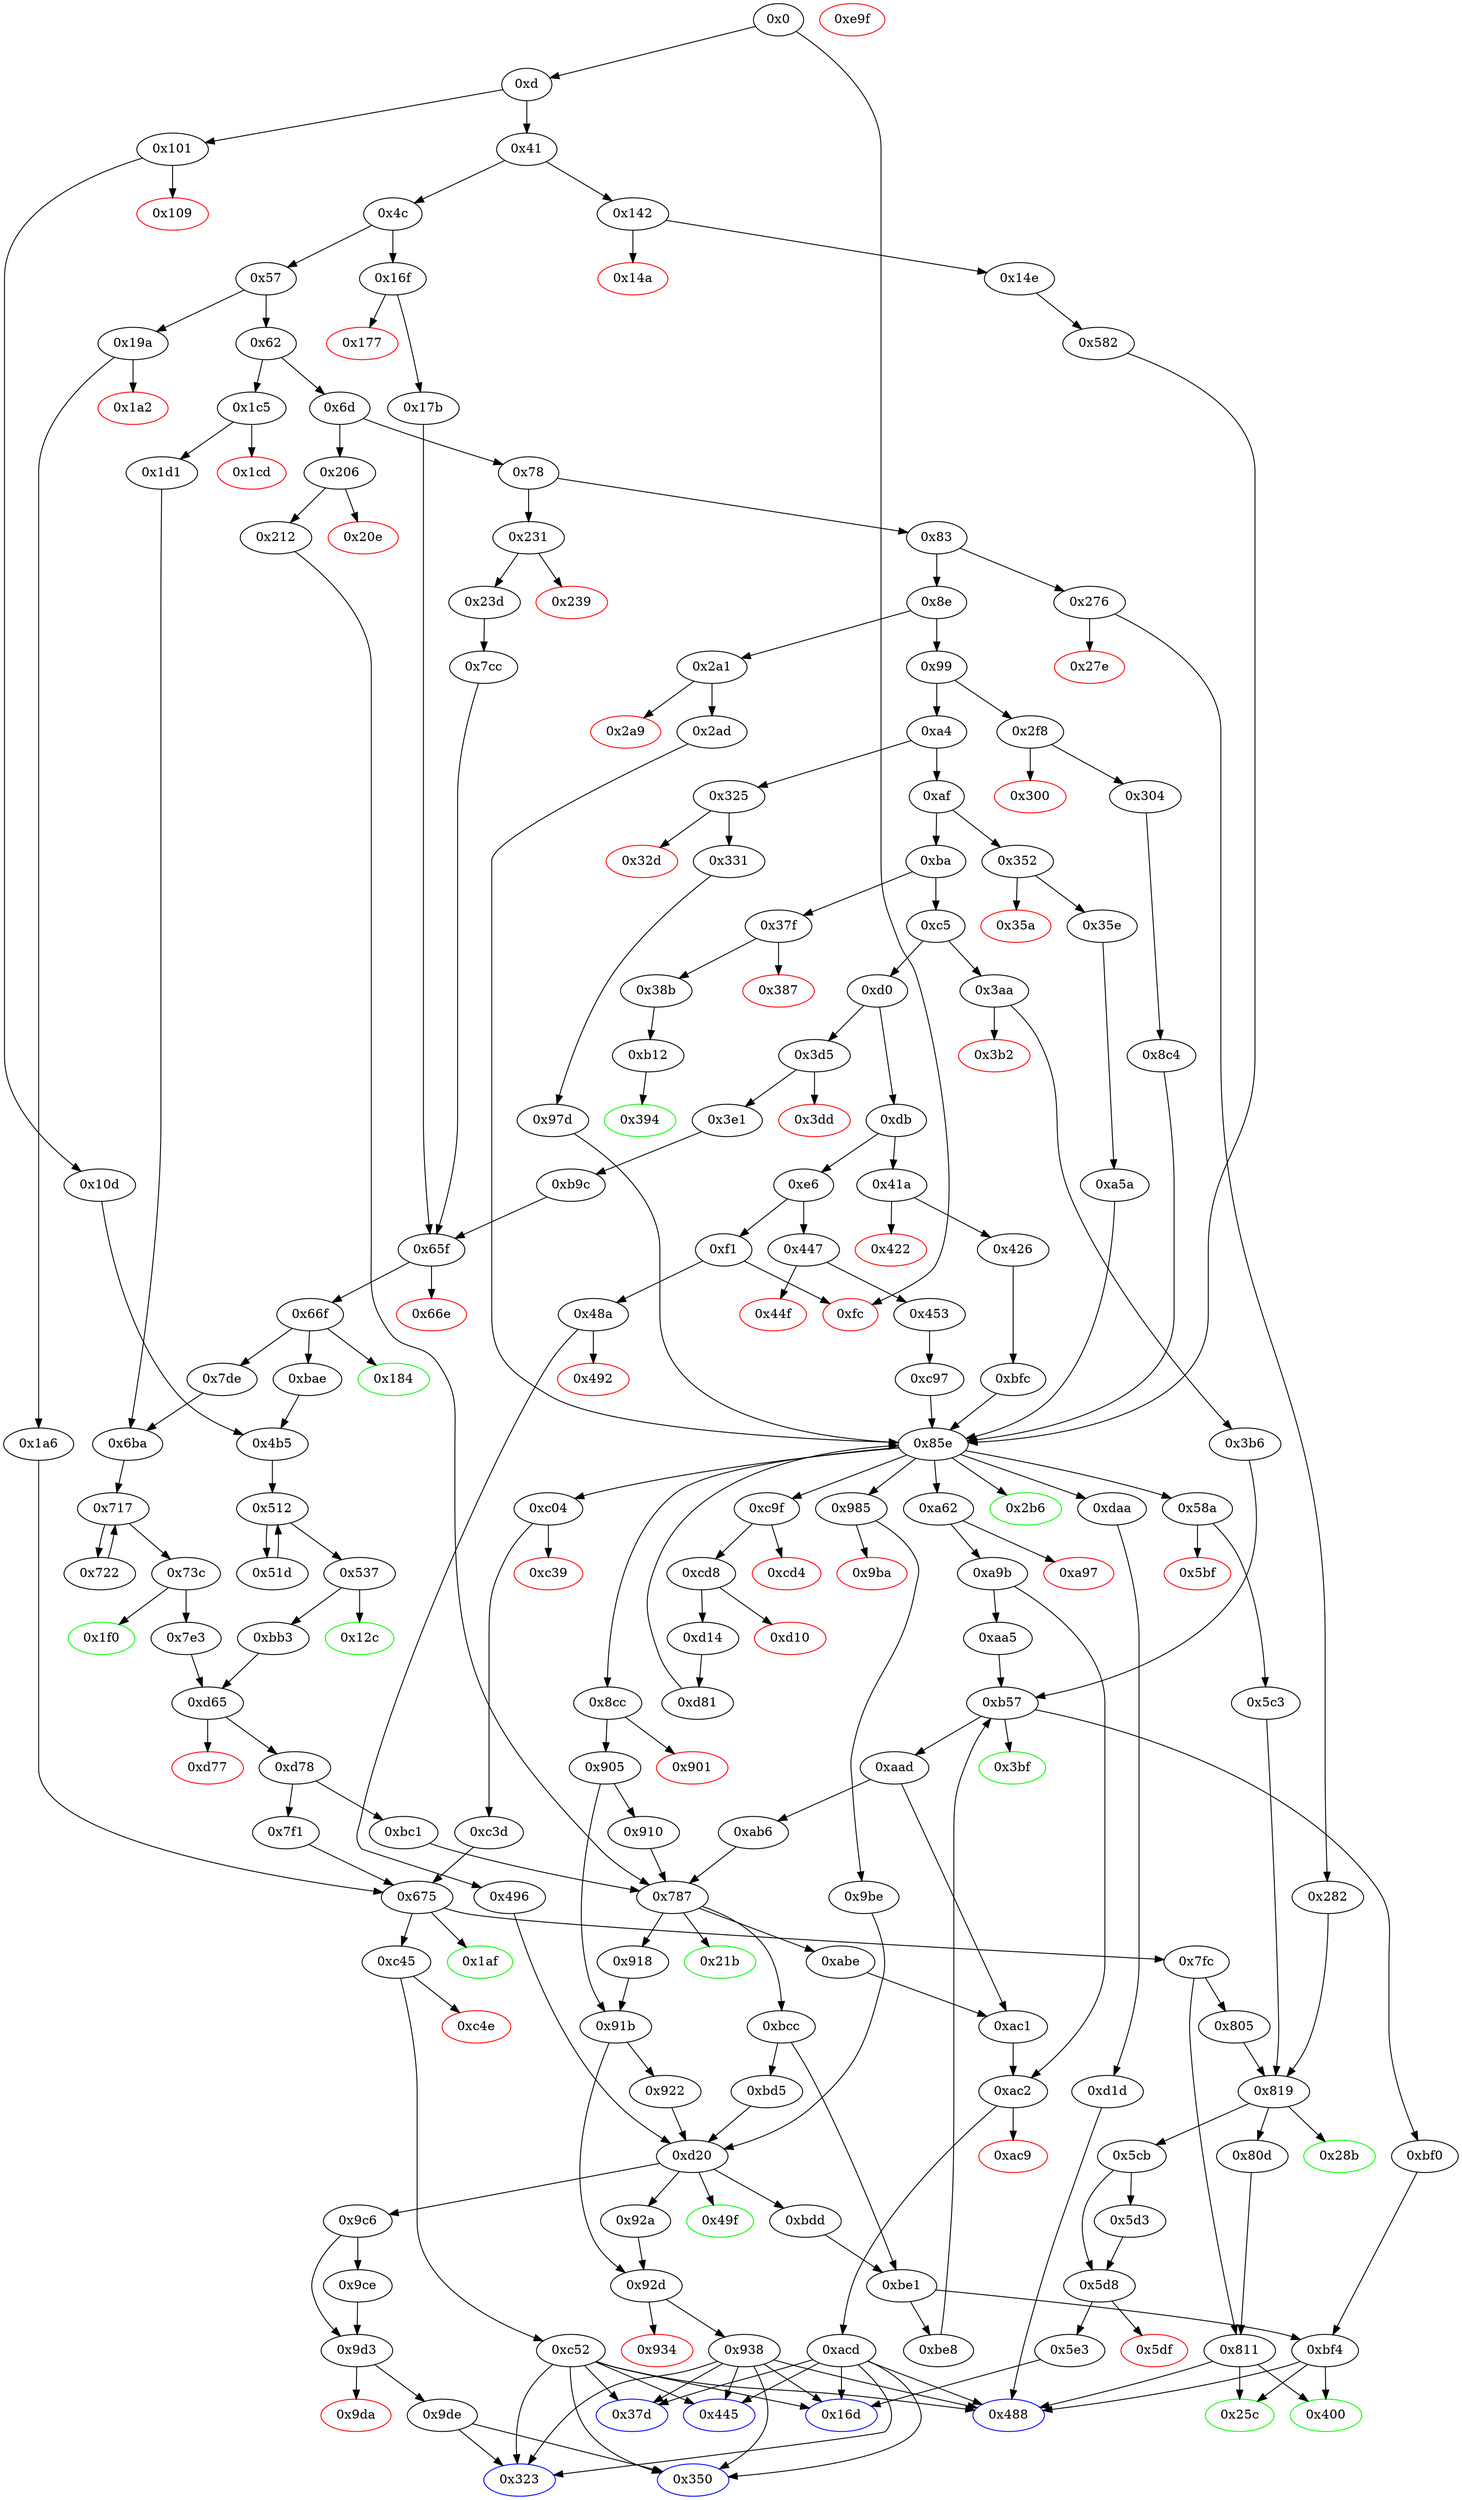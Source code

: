 strict digraph "" {
"0x3b6" [fillcolor=white, id="0x3b6", style=filled, tooltip="Block 0x3b6\n[0x3b6:0x3be]\n---\nPredecessors: [0x3aa]\nSuccessors: [0xb57]\n---\n0x3b6 JUMPDEST\n0x3b7 POP\n0x3b8 PUSH2 0x3bf\n0x3bb PUSH2 0xb57\n0x3be JUMP\n---\n0x3b6: JUMPDEST \n0x3b8: V269 = 0x3bf\n0x3bb: V270 = 0xb57\n0x3be: JUMP 0xb57\n---\nEntry stack: [V11, V265]\nStack pops: 1\nStack additions: [0x3bf]\nExit stack: [V11, 0x3bf]\n\nDef sites:\nV11: {0xd.0x35}\nV265: {0x3aa.0x3ab}\n"];
"0xc5" [fillcolor=white, id="0xc5", style=filled, tooltip="Block 0xc5\n[0xc5:0xcf]\n---\nPredecessors: [0xba]\nSuccessors: [0xd0, 0x3aa]\n---\n0xc5 DUP1\n0xc6 PUSH4 0xdf25f3f0\n0xcb EQ\n0xcc PUSH2 0x3aa\n0xcf JUMPI\n---\n0xc6: V51 = 0xdf25f3f0\n0xcb: V52 = EQ 0xdf25f3f0 V11\n0xcc: V53 = 0x3aa\n0xcf: JUMPI 0x3aa V52\n---\nEntry stack: [V11]\nStack pops: 1\nStack additions: [S0]\nExit stack: [V11]\n\nDef sites:\nV11: {0xd.0x35}\n"];
"0xdb" [fillcolor=white, id="0xdb", style=filled, tooltip="Block 0xdb\n[0xdb:0xe5]\n---\nPredecessors: [0xd0]\nSuccessors: [0xe6, 0x41a]\n---\n0xdb DUP1\n0xdc PUSH4 0xf20151e1\n0xe1 EQ\n0xe2 PUSH2 0x41a\n0xe5 JUMPI\n---\n0xdc: V57 = 0xf20151e1\n0xe1: V58 = EQ 0xf20151e1 V11\n0xe2: V59 = 0x41a\n0xe5: JUMPI 0x41a V58\n---\nEntry stack: [V11]\nStack pops: 1\nStack additions: [S0]\nExit stack: [V11]\n\nDef sites:\nV11: {0xd.0x35}\n"];
"0xa9b" [fillcolor=white, id="0xa9b", style=filled, tooltip="Block 0xa9b\n[0xa9b:0xaa4]\n---\nPredecessors: [0xa62]\nSuccessors: [0xaa5, 0xac2]\n---\n0xa9b JUMPDEST\n0xa9c PUSH1 0x0\n0xa9e DUP2\n0xa9f EQ\n0xaa0 DUP1\n0xaa1 PUSH2 0xac2\n0xaa4 JUMPI\n---\n0xa9b: JUMPDEST \n0xa9c: V726 = 0x0\n0xa9f: V727 = EQ S0 0x0\n0xaa1: V728 = 0xac2\n0xaa4: JUMPI 0xac2 V727\n---\nEntry stack: [V11, 0x488, V326, S5, S4, S3, S2, S1, S0]\nStack pops: 1\nStack additions: [S0, V727]\nExit stack: [V11, 0x488, V326, S5, S4, S3, S2, S1, S0, V727]\n\nDef sites:\nV11: {0xd.0x35}\n0x488: {0x453.0x455}\nV326: {0x453.0x478}\nS5: {0xd.0x35, 0xd14.0xd15}\nS4: {0x14e.0x150, 0x35e.0x360, 0x331.0x333, 0x453.0x478, 0x453.0x455, 0x304.0x306, 0x426.0x428}\nS3: {0x35e.0x36d, 0x331.0x340, 0x453.0x478, 0xd.0x35, 0x14e.0x15d, 0xd81.0xd82, 0x304.0x313, 0x426.0x435}\nS2: {0xd.0x35, 0xd14.0xd15}\nS1: {0x304.0x313, 0x35e.0x360, 0x331.0x333, 0x35e.0x36d, 0x453.0x455, 0x331.0x340, 0x453.0x478, 0x14e.0x15d, 0x426.0x435, 0xd.0x35, 0x14e.0x150, 0xd81.0xd82, 0x304.0x306, 0x426.0x428}\nS0: {0x35e.0x36d, 0x331.0x340, 0x453.0x478, 0xd.0x35, 0x14e.0x15d, 0xd81.0xd82, 0x304.0x313, 0x426.0x435}\n"];
"0x3e1" [fillcolor=white, id="0x3e1", style=filled, tooltip="Block 0x3e1\n[0x3e1:0x3ff]\n---\nPredecessors: [0x3d5]\nSuccessors: [0xb9c]\n---\n0x3e1 JUMPDEST\n0x3e2 POP\n0x3e3 PUSH2 0x400\n0x3e6 PUSH1 0x4\n0x3e8 DUP1\n0x3e9 CALLDATASIZE\n0x3ea SUB\n0x3eb DUP2\n0x3ec ADD\n0x3ed SWAP1\n0x3ee DUP1\n0x3ef DUP1\n0x3f0 CALLDATALOAD\n0x3f1 SWAP1\n0x3f2 PUSH1 0x20\n0x3f4 ADD\n0x3f5 SWAP1\n0x3f6 SWAP3\n0x3f7 SWAP2\n0x3f8 SWAP1\n0x3f9 POP\n0x3fa POP\n0x3fb POP\n0x3fc PUSH2 0xb9c\n0x3ff JUMP\n---\n0x3e1: JUMPDEST \n0x3e3: V282 = 0x400\n0x3e6: V283 = 0x4\n0x3e9: V284 = CALLDATASIZE\n0x3ea: V285 = SUB V284 0x4\n0x3ec: V286 = ADD 0x4 V285\n0x3f0: V287 = CALLDATALOAD 0x4\n0x3f2: V288 = 0x20\n0x3f4: V289 = ADD 0x20 0x4\n0x3fc: V290 = 0xb9c\n0x3ff: JUMP 0xb9c\n---\nEntry stack: [V11, V278]\nStack pops: 1\nStack additions: [0x400, V287]\nExit stack: [V11, 0x400, V287]\n\nDef sites:\nV11: {0xd.0x35}\nV278: {0x3d5.0x3d6}\n"];
"0x91b" [fillcolor=white, id="0x91b", style=filled, tooltip="Block 0x91b\n[0x91b:0x921]\n---\nPredecessors: [0x905, 0x918]\nSuccessors: [0x922, 0x92d]\n---\n0x91b JUMPDEST\n0x91c DUP1\n0x91d ISZERO\n0x91e PUSH2 0x92d\n0x921 JUMPI\n---\n0x91b: JUMPDEST \n0x91d: V643 = ISZERO S0\n0x91e: V644 = 0x92d\n0x921: JUMPI 0x92d V643\n---\nEntry stack: [V11, 0x488, V326, S6, S5, S4, S3, S2, S1, S0]\nStack pops: 1\nStack additions: [S0]\nExit stack: [V11, 0x488, V326, S6, S5, S4, S3, S2, S1, S0]\n\nDef sites:\nV11: {0xd.0x35}\n0x488: {0x453.0x455}\nV326: {0x453.0x478}\nS6: {0xd.0x35, 0xd14.0xd15}\nS5: {0x23d.0x23f, 0x35e.0x360, 0x331.0x333, 0x453.0x478, 0x453.0x455, 0xd.0x35, 0x14e.0x150, 0x3e1.0x3e3, 0x304.0x306, 0x426.0x428}\nS4: {0x3e1.0x3e3, 0x3e1.0x3f0, 0x23d.0x24c, 0x35e.0x36d, 0x331.0x340, 0x453.0x478, 0xd.0x35, 0x14e.0x15d, 0xd81.0xd82, 0x304.0x313, 0x426.0x435}\nS3: {0x3e1.0x3f0, 0xd14.0xd15, 0xb9c.0xb9d, 0xd.0x35, 0x7cc.0x7cd}\nS2: {0xb9c.0xb9d, 0x35e.0x360, 0x35e.0x36d, 0x453.0x455, 0x453.0x478, 0xd65_0x7e3.0xd6a, 0xd65_0xbb3.0xd6a, 0xd.0x35, 0x14e.0x15d, 0x14e.0x150, 0xd81.0xd82, 0x304.0x313, 0x304.0x306, 0x331.0x333, 0x331.0x340, 0x426.0x428, 0x426.0x435}\nS1: {0x35e.0x36d, 0x331.0x340, 0x453.0x478, 0xd65_0xbb3.0xd6a, 0xd65_0x7e3.0xd6a, 0xd.0x35, 0x14e.0x15d, 0xd81.0xd82, 0x304.0x313, 0x426.0x435}\nS0: {0x918.0x91a, 0x905.0x909}\n"];
"0x206" [fillcolor=white, id="0x206", style=filled, tooltip="Block 0x206\n[0x206:0x20d]\n---\nPredecessors: [0x6d]\nSuccessors: [0x20e, 0x212]\n---\n0x206 JUMPDEST\n0x207 CALLVALUE\n0x208 DUP1\n0x209 ISZERO\n0x20a PUSH2 0x212\n0x20d JUMPI\n---\n0x206: JUMPDEST \n0x207: V146 = CALLVALUE\n0x209: V147 = ISZERO V146\n0x20a: V148 = 0x212\n0x20d: JUMPI 0x212 V147\n---\nEntry stack: [V11]\nStack pops: 0\nStack additions: [V146]\nExit stack: [V11, V146]\n\nDef sites:\nV11: {0xd.0x35}\n"];
"0x3d5" [fillcolor=white, id="0x3d5", style=filled, tooltip="Block 0x3d5\n[0x3d5:0x3dc]\n---\nPredecessors: [0xd0]\nSuccessors: [0x3dd, 0x3e1]\n---\n0x3d5 JUMPDEST\n0x3d6 CALLVALUE\n0x3d7 DUP1\n0x3d8 ISZERO\n0x3d9 PUSH2 0x3e1\n0x3dc JUMPI\n---\n0x3d5: JUMPDEST \n0x3d6: V278 = CALLVALUE\n0x3d8: V279 = ISZERO V278\n0x3d9: V280 = 0x3e1\n0x3dc: JUMPI 0x3e1 V279\n---\nEntry stack: [V11]\nStack pops: 0\nStack additions: [V278]\nExit stack: [V11, V278]\n\nDef sites:\nV11: {0xd.0x35}\n"];
"0x184" [color=green, fillcolor=white, id="0x184", style=filled, tooltip="Block 0x184\n[0x184:0x199]\n---\nPredecessors: [0x66f]\nSuccessors: []\n---\n0x184 JUMPDEST\n0x185 PUSH1 0x40\n0x187 MLOAD\n0x188 DUP1\n0x189 DUP3\n0x18a DUP2\n0x18b MSTORE\n0x18c PUSH1 0x20\n0x18e ADD\n0x18f SWAP2\n0x190 POP\n0x191 POP\n0x192 PUSH1 0x40\n0x194 MLOAD\n0x195 DUP1\n0x196 SWAP2\n0x197 SUB\n0x198 SWAP1\n0x199 RETURN\n---\n0x184: JUMPDEST \n0x185: V106 = 0x40\n0x187: V107 = M[0x40]\n0x18b: M[V107] = V460\n0x18c: V108 = 0x20\n0x18e: V109 = ADD 0x20 V107\n0x192: V110 = 0x40\n0x194: V111 = M[0x40]\n0x197: V112 = SUB V109 V111\n0x199: RETURN V111 V112\n---\nEntry stack: [V11, {0x25c, 0x400}, S6, 0x0, 0x0, {0x7f1, 0xbc1}, S2, S1, V460]\nStack pops: 1\nStack additions: []\nExit stack: [V11, {0x25c, 0x400}, S6, 0x0, 0x0, {0x7f1, 0xbc1}, S2, S1]\n\nDef sites:\nV11: {0xd.0x35}\n{0x25c, 0x400}: {0x3e1.0x3e3, 0x23d.0x23f}\nS6: {0x3e1.0x3f0, 0x23d.0x24c}\n0x0: {0xb9c.0xb9d, 0x7cc.0x7cd}\n0x0: {0xb9c.0xb9d, 0x7cc.0x7cd}\n{0x7f1, 0xbc1}: {0xb9c.0xba0, 0x7cc.0x7d0}\nS2: {0x3e1.0x3f0, 0x23d.0x24c}\nS1: {0xb9c.0xba4, 0xd.0x35, 0x7cc.0x7d4}\nV460: {0x66f.0x670}\n"];
"0x387" [color=red, fillcolor=white, id="0x387", style=filled, tooltip="Block 0x387\n[0x387:0x38a]\n---\nPredecessors: [0x37f]\nSuccessors: []\n---\n0x387 PUSH1 0x0\n0x389 DUP1\n0x38a REVERT\n---\n0x387: V255 = 0x0\n0x38a: REVERT 0x0 0x0\n---\nEntry stack: [V11, V252]\nStack pops: 0\nStack additions: []\nExit stack: [V11, V252]\n\nDef sites:\nV11: {0xd.0x35}\nV252: {0x37f.0x380}\n"];
"0xbfc" [fillcolor=white, id="0xbfc", style=filled, tooltip="Block 0xbfc\n[0xbfc:0xc03]\n---\nPredecessors: [0x426]\nSuccessors: [0x85e]\n---\n0xbfc JUMPDEST\n0xbfd PUSH2 0xc04\n0xc00 PUSH2 0x85e\n0xc03 JUMP\n---\n0xbfc: JUMPDEST \n0xbfd: V818 = 0xc04\n0xc00: V819 = 0x85e\n0xc03: JUMP 0x85e\n---\nEntry stack: [V11, 0x445, V311]\nStack pops: 0\nStack additions: [0xc04]\nExit stack: [V11, 0x445, V311, 0xc04]\n\nDef sites:\nV11: {0xd.0x35}\n0x445: {0x426.0x428}\nV311: {0x426.0x435}\n"];
"0xbf4" [fillcolor=white, id="0xbf4", style=filled, tooltip="Block 0xbf4\n[0xbf4:0xbfb]\n---\nPredecessors: [0xbe1, 0xbf0]\nSuccessors: [0x25c, 0x400, 0x488]\n---\n0xbf4 JUMPDEST\n0xbf5 SWAP2\n0xbf6 POP\n0xbf7 POP\n0xbf8 SWAP2\n0xbf9 SWAP1\n0xbfa POP\n0xbfb JUMP\n---\n0xbf4: JUMPDEST \n0xbfb: JUMP S4\n---\nEntry stack: [V11, S5, S4, S3, S2, S1, S0]\nStack pops: 5\nStack additions: [S0]\nExit stack: [V11, S5, S0]\n\nDef sites:\nV11: {0xd.0x35}\nS5: {0x3e1.0x3e3, 0x453.0x455, 0xd.0x35}\nS4: {0x3e1.0x3f0, 0x23d.0x23f, 0xd.0x35, 0x453.0x478, 0x3e1.0x3e3, 0x453.0x455}\nS3: {0x3e1.0x3e3, 0x23d.0x24c, 0xb9c.0xb9d, 0xd.0x35, 0x3e1.0x3f0, 0x453.0x478, 0xd14.0xd15}\nS2: {0xb9c.0xb9d, 0x35e.0x360, 0x331.0x333, 0x453.0x478, 0x453.0x455, 0xd65_0xbb3.0xd6a, 0xd14.0xd15, 0xd.0x35, 0x7cc.0x7cd, 0x14e.0x150, 0x3e1.0x3f0, 0x304.0x306, 0x426.0x428}\nS1: {0xb9c.0xb9d, 0x35e.0x360, 0x35e.0x36d, 0x453.0x478, 0x453.0x455, 0xd65_0x7e3.0xd6a, 0xd65_0xbb3.0xd6a, 0xd.0x35, 0x14e.0x15d, 0x14e.0x150, 0xd81.0xd82, 0x304.0x313, 0x304.0x306, 0x331.0x333, 0x331.0x340, 0x426.0x428, 0x426.0x435}\nS0: {0xbf0.0xbf3, 0xbdd.0xbe0, 0xbcc.0xbce}\n"];
"0x1c5" [fillcolor=white, id="0x1c5", style=filled, tooltip="Block 0x1c5\n[0x1c5:0x1cc]\n---\nPredecessors: [0x62]\nSuccessors: [0x1cd, 0x1d1]\n---\n0x1c5 JUMPDEST\n0x1c6 CALLVALUE\n0x1c7 DUP1\n0x1c8 ISZERO\n0x1c9 PUSH2 0x1d1\n0x1cc JUMPI\n---\n0x1c5: JUMPDEST \n0x1c6: V126 = CALLVALUE\n0x1c8: V127 = ISZERO V126\n0x1c9: V128 = 0x1d1\n0x1cc: JUMPI 0x1d1 V127\n---\nEntry stack: [V11]\nStack pops: 0\nStack additions: [V126]\nExit stack: [V11, V126]\n\nDef sites:\nV11: {0xd.0x35}\n"];
"0xabe" [fillcolor=white, id="0xabe", style=filled, tooltip="Block 0xabe\n[0xabe:0xac0]\n---\nPredecessors: [0x787]\nSuccessors: [0xac1]\n---\n0xabe JUMPDEST\n0xabf DUP2\n0xac0 LT\n---\n0xabe: JUMPDEST \n0xac0: V736 = LT S1 V561\n---\nEntry stack: [V11, S5, S4, S3, S2, S1, V561]\nStack pops: 2\nStack additions: [S1, V736]\nExit stack: [V11, S5, S4, S3, S2, S1, V736]\n\nDef sites:\nV11: {0xd.0x35}\nS5: {0x3e1.0x3e3, 0x23d.0x23f, 0x453.0x455, 0xd.0x35}\nS4: {0x3e1.0x3e3, 0x453.0x478, 0x23d.0x24c, 0x3e1.0x3f0}\nS3: {0x3e1.0x3f0, 0x7cc.0x7cd, 0xb9c.0xb9d, 0xd.0x35, 0xd14.0xd15}\nS2: {0xb9c.0xb9d, 0x35e.0x360, 0x331.0x333, 0x453.0x478, 0x453.0x455, 0xd65_0x7e3.0xd6a, 0xd65_0xbb3.0xd6a, 0x14e.0x150, 0x304.0x306, 0x426.0x428}\nS1: {0x35e.0x36d, 0x331.0x340, 0x453.0x478, 0xd65_0xbb3.0xd6a, 0xd65_0x7e3.0xd6a, 0xd.0x35, 0x14e.0x15d, 0xd81.0xd82, 0x304.0x313, 0x426.0x435}\nV561: {0x787.0x7c7}\n"];
"0xd0" [fillcolor=white, id="0xd0", style=filled, tooltip="Block 0xd0\n[0xd0:0xda]\n---\nPredecessors: [0xc5]\nSuccessors: [0xdb, 0x3d5]\n---\n0xd0 DUP1\n0xd1 PUSH4 0xea9f4968\n0xd6 EQ\n0xd7 PUSH2 0x3d5\n0xda JUMPI\n---\n0xd1: V54 = 0xea9f4968\n0xd6: V55 = EQ 0xea9f4968 V11\n0xd7: V56 = 0x3d5\n0xda: JUMPI 0x3d5 V55\n---\nEntry stack: [V11]\nStack pops: 1\nStack additions: [S0]\nExit stack: [V11]\n\nDef sites:\nV11: {0xd.0x35}\n"];
"0x496" [fillcolor=white, id="0x496", style=filled, tooltip="Block 0x496\n[0x496:0x49e]\n---\nPredecessors: [0x48a]\nSuccessors: [0xd20]\n---\n0x496 JUMPDEST\n0x497 POP\n0x498 PUSH2 0x49f\n0x49b PUSH2 0xd20\n0x49e JUMP\n---\n0x496: JUMPDEST \n0x498: V334 = 0x49f\n0x49b: V335 = 0xd20\n0x49e: JUMP 0xd20\n---\nEntry stack: [V11, V330]\nStack pops: 1\nStack additions: [0x49f]\nExit stack: [V11, 0x49f]\n\nDef sites:\nV11: {0xd.0x35}\nV330: {0x48a.0x48b}\n"];
"0x20e" [color=red, fillcolor=white, id="0x20e", style=filled, tooltip="Block 0x20e\n[0x20e:0x211]\n---\nPredecessors: [0x206]\nSuccessors: []\n---\n0x20e PUSH1 0x0\n0x210 DUP1\n0x211 REVERT\n---\n0x20e: V149 = 0x0\n0x211: REVERT 0x0 0x0\n---\nEntry stack: [V11, V146]\nStack pops: 0\nStack additions: []\nExit stack: [V11, V146]\n\nDef sites:\nV11: {0xd.0x35}\nV146: {0x206.0x207}\n"];
"0x14a" [color=red, fillcolor=white, id="0x14a", style=filled, tooltip="Block 0x14a\n[0x14a:0x14d]\n---\nPredecessors: [0x142]\nSuccessors: []\n---\n0x14a PUSH1 0x0\n0x14c DUP1\n0x14d REVERT\n---\n0x14a: V90 = 0x0\n0x14d: REVERT 0x0 0x0\n---\nEntry stack: [V11, V87]\nStack pops: 0\nStack additions: []\nExit stack: [V11, V87]\n\nDef sites:\nV11: {0xd.0x35}\nV87: {0x142.0x143}\n"];
"0xcd8" [fillcolor=white, id="0xcd8", style=filled, tooltip="Block 0xcd8\n[0xcd8:0xd0f]\n---\nPredecessors: [0xc9f]\nSuccessors: [0xd10, 0xd14]\n---\n0xcd8 JUMPDEST\n0xcd9 PUSH1 0x0\n0xcdb PUSH20 0xffffffffffffffffffffffffffffffffffffffff\n0xcf0 AND\n0xcf1 DUP2\n0xcf2 PUSH20 0xffffffffffffffffffffffffffffffffffffffff\n0xd07 AND\n0xd08 EQ\n0xd09 ISZERO\n0xd0a ISZERO\n0xd0b ISZERO\n0xd0c PUSH2 0xd14\n0xd0f JUMPI\n---\n0xcd8: JUMPDEST \n0xcd9: V865 = 0x0\n0xcdb: V866 = 0xffffffffffffffffffffffffffffffffffffffff\n0xcf0: V867 = AND 0xffffffffffffffffffffffffffffffffffffffff 0x0\n0xcf2: V868 = 0xffffffffffffffffffffffffffffffffffffffff\n0xd07: V869 = AND 0xffffffffffffffffffffffffffffffffffffffff S0\n0xd08: V870 = EQ V869 0x0\n0xd09: V871 = ISZERO V870\n0xd0a: V872 = ISZERO V871\n0xd0b: V873 = ISZERO V872\n0xd0c: V874 = 0xd14\n0xd0f: JUMPI 0xd14 V873\n---\nEntry stack: [V11, 0x488, V326, S5, S4, S3, S2, S1, S0]\nStack pops: 1\nStack additions: [S0]\nExit stack: [V11, 0x488, V326, S5, S4, S3, S2, S1, S0]\n\nDef sites:\nV11: {0xd.0x35}\n0x488: {0x453.0x455}\nV326: {0x453.0x478}\nS5: {0xd.0x35, 0xd14.0xd15}\nS4: {0x14e.0x150, 0x35e.0x360, 0x331.0x333, 0x453.0x478, 0x453.0x455, 0x304.0x306, 0x426.0x428}\nS3: {0x35e.0x36d, 0x331.0x340, 0x453.0x478, 0xd.0x35, 0x14e.0x15d, 0xd81.0xd82, 0x304.0x313, 0x426.0x435}\nS2: {0xd.0x35, 0xd14.0xd15}\nS1: {0x304.0x313, 0x35e.0x360, 0x331.0x333, 0x35e.0x36d, 0x453.0x455, 0x331.0x340, 0x453.0x478, 0x14e.0x15d, 0x426.0x435, 0xd.0x35, 0x14e.0x150, 0xd81.0xd82, 0x304.0x306, 0x426.0x428}\nS0: {0x35e.0x36d, 0x331.0x340, 0x453.0x478, 0xd.0x35, 0x14e.0x15d, 0xd81.0xd82, 0x304.0x313, 0x426.0x435}\n"];
"0x325" [fillcolor=white, id="0x325", style=filled, tooltip="Block 0x325\n[0x325:0x32c]\n---\nPredecessors: [0xa4]\nSuccessors: [0x32d, 0x331]\n---\n0x325 JUMPDEST\n0x326 CALLVALUE\n0x327 DUP1\n0x328 ISZERO\n0x329 PUSH2 0x331\n0x32c JUMPI\n---\n0x325: JUMPDEST \n0x326: V226 = CALLVALUE\n0x328: V227 = ISZERO V226\n0x329: V228 = 0x331\n0x32c: JUMPI 0x331 V227\n---\nEntry stack: [V11]\nStack pops: 0\nStack additions: [V226]\nExit stack: [V11, V226]\n\nDef sites:\nV11: {0xd.0x35}\n"];
"0x8e" [fillcolor=white, id="0x8e", style=filled, tooltip="Block 0x8e\n[0x8e:0x98]\n---\nPredecessors: [0x83]\nSuccessors: [0x99, 0x2a1]\n---\n0x8e DUP1\n0x8f PUSH4 0x8da5cb5b\n0x94 EQ\n0x95 PUSH2 0x2a1\n0x98 JUMPI\n---\n0x8f: V36 = 0x8da5cb5b\n0x94: V37 = EQ 0x8da5cb5b V11\n0x95: V38 = 0x2a1\n0x98: JUMPI 0x2a1 V37\n---\nEntry stack: [V11]\nStack pops: 1\nStack additions: [S0]\nExit stack: [V11]\n\nDef sites:\nV11: {0xd.0x35}\n"];
"0xacd" [fillcolor=white, id="0xacd", style=filled, tooltip="Block 0xacd\n[0xacd:0xb11]\n---\nPredecessors: [0xac2]\nSuccessors: [0x16d, 0x323, 0x350, 0x37d, 0x445, 0x488]\n---\n0xacd JUMPDEST\n0xace DUP1\n0xacf PUSH1 0x0\n0xad1 DUP1\n0xad2 PUSH32 0xf8803acad17c63ee38bf2de71e1888bc7a079a6f73658e274b08018bea4e29c\n0xaf3 PUSH1 0x1\n0xaf5 MUL\n0xaf6 PUSH1 0x0\n0xaf8 NOT\n0xaf9 AND\n0xafa PUSH1 0x0\n0xafc NOT\n0xafd AND\n0xafe DUP2\n0xaff MSTORE\n0xb00 PUSH1 0x20\n0xb02 ADD\n0xb03 SWAP1\n0xb04 DUP2\n0xb05 MSTORE\n0xb06 PUSH1 0x20\n0xb08 ADD\n0xb09 PUSH1 0x0\n0xb0b SHA3\n0xb0c DUP2\n0xb0d SWAP1\n0xb0e SSTORE\n0xb0f POP\n0xb10 POP\n0xb11 JUMP\n---\n0xacd: JUMPDEST \n0xacf: V741 = 0x0\n0xad2: V742 = 0xf8803acad17c63ee38bf2de71e1888bc7a079a6f73658e274b08018bea4e29c\n0xaf3: V743 = 0x1\n0xaf5: V744 = MUL 0x1 0xf8803acad17c63ee38bf2de71e1888bc7a079a6f73658e274b08018bea4e29c\n0xaf6: V745 = 0x0\n0xaf8: V746 = NOT 0x0\n0xaf9: V747 = AND 0xffffffffffffffffffffffffffffffffffffffffffffffffffffffffffffffff 0xf8803acad17c63ee38bf2de71e1888bc7a079a6f73658e274b08018bea4e29c\n0xafa: V748 = 0x0\n0xafc: V749 = NOT 0x0\n0xafd: V750 = AND 0xffffffffffffffffffffffffffffffffffffffffffffffffffffffffffffffff 0xf8803acad17c63ee38bf2de71e1888bc7a079a6f73658e274b08018bea4e29c\n0xaff: M[0x0] = 0xf8803acad17c63ee38bf2de71e1888bc7a079a6f73658e274b08018bea4e29c\n0xb00: V751 = 0x20\n0xb02: V752 = ADD 0x20 0x0\n0xb05: M[0x20] = 0x0\n0xb06: V753 = 0x20\n0xb08: V754 = ADD 0x20 0x20\n0xb09: V755 = 0x0\n0xb0b: V756 = SHA3 0x0 0x40\n0xb0e: S[V756] = S0\n0xb11: JUMP S1\n---\nEntry stack: [V11, S4, S3, S2, S1, S0]\nStack pops: 2\nStack additions: []\nExit stack: [V11, S4, S3, S2]\n\nDef sites:\nV11: {0xd.0x35}\nS4: {0x3e1.0x3e3, 0x453.0x455, 0xd.0x35}\nS3: {0x3e1.0x3e3, 0x453.0x478, 0x3e1.0x3f0}\nS2: {0x3e1.0x3f0, 0xb9c.0xb9d, 0xd.0x35, 0xd14.0xd15}\nS1: {0xb9c.0xb9d, 0x35e.0x360, 0x331.0x333, 0x453.0x478, 0x453.0x455, 0xd65_0xbb3.0xd6a, 0x14e.0x150, 0x304.0x306, 0x426.0x428}\nS0: {0x35e.0x36d, 0x331.0x340, 0x453.0x478, 0xd65_0xbb3.0xd6a, 0xd.0x35, 0x14e.0x15d, 0xd81.0xd82, 0x304.0x313, 0x426.0x435}\n"];
"0xd10" [color=red, fillcolor=white, id="0xd10", style=filled, tooltip="Block 0xd10\n[0xd10:0xd13]\n---\nPredecessors: [0xcd8]\nSuccessors: []\n---\n0xd10 PUSH1 0x0\n0xd12 DUP1\n0xd13 REVERT\n---\n0xd10: V875 = 0x0\n0xd13: REVERT 0x0 0x0\n---\nEntry stack: [V11, 0x488, V326, S5, S4, S3, S2, S1, S0]\nStack pops: 0\nStack additions: []\nExit stack: [V11, 0x488, V326, S5, S4, S3, S2, S1, S0]\n\nDef sites:\nV11: {0xd.0x35}\n0x488: {0x453.0x455}\nV326: {0x453.0x478}\nS5: {0xd.0x35, 0xd14.0xd15}\nS4: {0x14e.0x150, 0x35e.0x360, 0x331.0x333, 0x453.0x478, 0x453.0x455, 0x304.0x306, 0x426.0x428}\nS3: {0x35e.0x36d, 0x331.0x340, 0x453.0x478, 0xd.0x35, 0x14e.0x15d, 0xd81.0xd82, 0x304.0x313, 0x426.0x435}\nS2: {0xd.0x35, 0xd14.0xd15}\nS1: {0x304.0x313, 0x35e.0x360, 0x331.0x333, 0x35e.0x36d, 0x453.0x455, 0x331.0x340, 0x453.0x478, 0x14e.0x15d, 0x426.0x435, 0xd.0x35, 0x14e.0x150, 0xd81.0xd82, 0x304.0x306, 0x426.0x428}\nS0: {0x35e.0x36d, 0x331.0x340, 0x453.0x478, 0xd.0x35, 0x14e.0x15d, 0xd81.0xd82, 0x304.0x313, 0x426.0x435}\n"];
"0x922" [fillcolor=white, id="0x922", style=filled, tooltip="Block 0x922\n[0x922:0x929]\n---\nPredecessors: [0x91b]\nSuccessors: [0xd20]\n---\n0x922 POP\n0x923 PUSH2 0x92a\n0x926 PUSH2 0xd20\n0x929 JUMP\n---\n0x923: V645 = 0x92a\n0x926: V646 = 0xd20\n0x929: JUMP 0xd20\n---\nEntry stack: [V11, 0x488, V326, S6, S5, S4, S3, S2, S1, S0]\nStack pops: 1\nStack additions: [0x92a]\nExit stack: [V11, 0x488, V326, S6, S5, S4, S3, S2, S1, 0x92a]\n\nDef sites:\nV11: {0xd.0x35}\n0x488: {0x453.0x455}\nV326: {0x453.0x478}\nS6: {0xd.0x35, 0xd14.0xd15}\nS5: {0x23d.0x23f, 0x35e.0x360, 0x331.0x333, 0x453.0x478, 0x453.0x455, 0xd.0x35, 0x14e.0x150, 0x3e1.0x3e3, 0x304.0x306, 0x426.0x428}\nS4: {0x3e1.0x3e3, 0x3e1.0x3f0, 0x23d.0x24c, 0x35e.0x36d, 0x331.0x340, 0x453.0x478, 0xd.0x35, 0x14e.0x15d, 0xd81.0xd82, 0x304.0x313, 0x426.0x435}\nS3: {0x3e1.0x3f0, 0xd14.0xd15, 0xb9c.0xb9d, 0xd.0x35, 0x7cc.0x7cd}\nS2: {0xb9c.0xb9d, 0x35e.0x360, 0x35e.0x36d, 0x453.0x455, 0x453.0x478, 0xd65_0x7e3.0xd6a, 0xd65_0xbb3.0xd6a, 0xd.0x35, 0x14e.0x15d, 0x14e.0x150, 0xd81.0xd82, 0x304.0x313, 0x304.0x306, 0x331.0x333, 0x331.0x340, 0x426.0x428, 0x426.0x435}\nS1: {0x35e.0x36d, 0x331.0x340, 0x453.0x478, 0xd65_0xbb3.0xd6a, 0xd65_0x7e3.0xd6a, 0xd.0x35, 0x14e.0x15d, 0xd81.0xd82, 0x304.0x313, 0x426.0x435}\nS0: {0x918.0x91a, 0x905.0x909}\n"];
"0x58a" [fillcolor=white, id="0x58a", style=filled, tooltip="Block 0x58a\n[0x58a:0x5be]\n---\nPredecessors: [0x85e]\nSuccessors: [0x5bf, 0x5c3]\n---\n0x58a JUMPDEST\n0x58b PUSH20 0xffffffffffffffffffffffffffffffffffffffff\n0x5a0 AND\n0x5a1 CALLER\n0x5a2 PUSH20 0xffffffffffffffffffffffffffffffffffffffff\n0x5b7 AND\n0x5b8 EQ\n0x5b9 ISZERO\n0x5ba ISZERO\n0x5bb PUSH2 0x5c3\n0x5be JUMPI\n---\n0x58a: JUMPDEST \n0x58b: V410 = 0xffffffffffffffffffffffffffffffffffffffff\n0x5a0: V411 = AND 0xffffffffffffffffffffffffffffffffffffffff V623\n0x5a1: V412 = CALLER\n0x5a2: V413 = 0xffffffffffffffffffffffffffffffffffffffff\n0x5b7: V414 = AND 0xffffffffffffffffffffffffffffffffffffffff V412\n0x5b8: V415 = EQ V414 V411\n0x5b9: V416 = ISZERO V415\n0x5ba: V417 = ISZERO V416\n0x5bb: V418 = 0x5c3\n0x5be: JUMPI 0x5c3 V417\n---\nEntry stack: [V11, 0x488, V326, S6, S5, S4, S3, S2, S1, V623]\nStack pops: 1\nStack additions: []\nExit stack: [V11, 0x488, V326, S6, S5, S4, S3, S2, S1]\n\nDef sites:\nV11: {0xd.0x35}\n0x488: {0x453.0x455}\nV326: {0x453.0x478}\nS6: {0xd.0x35, 0xd14.0xd15}\nS5: {0x14e.0x150, 0x35e.0x360, 0x331.0x333, 0x453.0x478, 0x453.0x455, 0x304.0x306, 0x426.0x428}\nS4: {0x35e.0x36d, 0x331.0x340, 0x453.0x478, 0xd.0x35, 0x14e.0x15d, 0xd81.0xd82, 0x304.0x313, 0x426.0x435}\nS3: {0xd.0x35, 0xd14.0xd15}\nS2: {0x304.0x313, 0x35e.0x360, 0x331.0x333, 0x35e.0x36d, 0x453.0x455, 0x331.0x340, 0x453.0x478, 0x14e.0x15d, 0x426.0x435, 0xd.0x35, 0x14e.0x150, 0xd81.0xd82, 0x304.0x306, 0x426.0x428}\nS1: {0x35e.0x36d, 0x331.0x340, 0x453.0x478, 0xd.0x35, 0x14e.0x15d, 0xd81.0xd82, 0x304.0x313, 0x426.0x435}\nV623: {0x85e.0x8bf}\n"];
"0x78" [fillcolor=white, id="0x78", style=filled, tooltip="Block 0x78\n[0x78:0x82]\n---\nPredecessors: [0x6d]\nSuccessors: [0x83, 0x231]\n---\n0x78 DUP1\n0x79 PUSH4 0x879ce676\n0x7e EQ\n0x7f PUSH2 0x231\n0x82 JUMPI\n---\n0x79: V30 = 0x879ce676\n0x7e: V31 = EQ 0x879ce676 V11\n0x7f: V32 = 0x231\n0x82: JUMPI 0x231 V31\n---\nEntry stack: [V11]\nStack pops: 1\nStack additions: [S0]\nExit stack: [V11]\n\nDef sites:\nV11: {0xd.0x35}\n"];
"0x62" [fillcolor=white, id="0x62", style=filled, tooltip="Block 0x62\n[0x62:0x6c]\n---\nPredecessors: [0x57]\nSuccessors: [0x6d, 0x1c5]\n---\n0x62 DUP1\n0x63 PUSH4 0x4fb3fef7\n0x68 EQ\n0x69 PUSH2 0x1c5\n0x6c JUMPI\n---\n0x63: V24 = 0x4fb3fef7\n0x68: V25 = EQ 0x4fb3fef7 V11\n0x69: V26 = 0x1c5\n0x6c: JUMPI 0x1c5 V25\n---\nEntry stack: [V11]\nStack pops: 1\nStack additions: [S0]\nExit stack: [V11]\n\nDef sites:\nV11: {0xd.0x35}\n"];
"0xc9f" [fillcolor=white, id="0xc9f", style=filled, tooltip="Block 0xc9f\n[0xc9f:0xcd3]\n---\nPredecessors: [0x85e]\nSuccessors: [0xcd4, 0xcd8]\n---\n0xc9f JUMPDEST\n0xca0 PUSH20 0xffffffffffffffffffffffffffffffffffffffff\n0xcb5 AND\n0xcb6 CALLER\n0xcb7 PUSH20 0xffffffffffffffffffffffffffffffffffffffff\n0xccc AND\n0xccd EQ\n0xcce ISZERO\n0xccf ISZERO\n0xcd0 PUSH2 0xcd8\n0xcd3 JUMPI\n---\n0xc9f: JUMPDEST \n0xca0: V855 = 0xffffffffffffffffffffffffffffffffffffffff\n0xcb5: V856 = AND 0xffffffffffffffffffffffffffffffffffffffff V623\n0xcb6: V857 = CALLER\n0xcb7: V858 = 0xffffffffffffffffffffffffffffffffffffffff\n0xccc: V859 = AND 0xffffffffffffffffffffffffffffffffffffffff V857\n0xccd: V860 = EQ V859 V856\n0xcce: V861 = ISZERO V860\n0xccf: V862 = ISZERO V861\n0xcd0: V863 = 0xcd8\n0xcd3: JUMPI 0xcd8 V862\n---\nEntry stack: [V11, 0x488, V326, S6, S5, S4, S3, S2, S1, V623]\nStack pops: 1\nStack additions: []\nExit stack: [V11, 0x488, V326, S6, S5, S4, S3, S2, S1]\n\nDef sites:\nV11: {0xd.0x35}\n0x488: {0x453.0x455}\nV326: {0x453.0x478}\nS6: {0xd.0x35, 0xd14.0xd15}\nS5: {0x14e.0x150, 0x35e.0x360, 0x331.0x333, 0x453.0x478, 0x453.0x455, 0x304.0x306, 0x426.0x428}\nS4: {0x35e.0x36d, 0x331.0x340, 0x453.0x478, 0xd.0x35, 0x14e.0x15d, 0xd81.0xd82, 0x304.0x313, 0x426.0x435}\nS3: {0xd.0x35, 0xd14.0xd15}\nS2: {0x304.0x313, 0x35e.0x360, 0x331.0x333, 0x35e.0x36d, 0x453.0x455, 0x331.0x340, 0x453.0x478, 0x14e.0x15d, 0x426.0x435, 0xd.0x35, 0x14e.0x150, 0xd81.0xd82, 0x304.0x306, 0x426.0x428}\nS1: {0x35e.0x36d, 0x331.0x340, 0x453.0x478, 0xd.0x35, 0x14e.0x15d, 0xd81.0xd82, 0x304.0x313, 0x426.0x435}\nV623: {0x85e.0x8bf}\n"];
"0xd81" [fillcolor=white, id="0xd81", style=filled, tooltip="Block 0xd81\n[0xd81:0xda9]\n---\nPredecessors: [0xd14]\nSuccessors: [0x85e]\n---\n0xd81 JUMPDEST\n0xd82 PUSH32 0x8be0079c531659141344cd1fd0a4f28419497f9722a3daafe3b4186f6b6457e0\n0xda3 PUSH2 0xdaa\n0xda6 PUSH2 0x85e\n0xda9 JUMP\n---\n0xd81: JUMPDEST \n0xd82: V903 = 0x8be0079c531659141344cd1fd0a4f28419497f9722a3daafe3b4186f6b6457e0\n0xda3: V904 = 0xdaa\n0xda6: V905 = 0x85e\n0xda9: JUMP 0x85e\n---\nEntry stack: [V11, 0x488, V326, S7, S6, S5, S4, S3, S2, 0xd1d, S0]\nStack pops: 0\nStack additions: [0x8be0079c531659141344cd1fd0a4f28419497f9722a3daafe3b4186f6b6457e0, 0xdaa]\nExit stack: [V11, 0x488, V326, S7, S6, S5, S4, S3, S2, 0xd1d, S0, 0x8be0079c531659141344cd1fd0a4f28419497f9722a3daafe3b4186f6b6457e0, 0xdaa]\n\nDef sites:\nV11: {0xd.0x35}\n0x488: {0x453.0x455}\nV326: {0x453.0x478}\nS7: {0xd.0x35, 0xd14.0xd15}\nS6: {0x14e.0x150, 0x35e.0x360, 0x331.0x333, 0x453.0x478, 0x453.0x455, 0x304.0x306, 0x426.0x428}\nS5: {0x35e.0x36d, 0x331.0x340, 0x453.0x478, 0xd.0x35, 0x14e.0x15d, 0xd81.0xd82, 0x304.0x313, 0x426.0x435}\nS4: {0xd.0x35, 0xd14.0xd15}\nS3: {0x304.0x313, 0x35e.0x360, 0x331.0x333, 0x35e.0x36d, 0x453.0x455, 0x331.0x340, 0x453.0x478, 0x14e.0x15d, 0x426.0x435, 0xd.0x35, 0x14e.0x150, 0xd81.0xd82, 0x304.0x306, 0x426.0x428}\nS2: {0x35e.0x36d, 0x331.0x340, 0x453.0x478, 0xd.0x35, 0x14e.0x15d, 0xd81.0xd82, 0x304.0x313, 0x426.0x435}\n0xd1d: {0xd14.0xd15}\nS0: {0x35e.0x36d, 0x331.0x340, 0x453.0x478, 0xd.0x35, 0x14e.0x15d, 0xd81.0xd82, 0x304.0x313, 0x426.0x435}\n"];
"0x304" [fillcolor=white, id="0x304", style=filled, tooltip="Block 0x304\n[0x304:0x322]\n---\nPredecessors: [0x2f8]\nSuccessors: [0x8c4]\n---\n0x304 JUMPDEST\n0x305 POP\n0x306 PUSH2 0x323\n0x309 PUSH1 0x4\n0x30b DUP1\n0x30c CALLDATASIZE\n0x30d SUB\n0x30e DUP2\n0x30f ADD\n0x310 SWAP1\n0x311 DUP1\n0x312 DUP1\n0x313 CALLDATALOAD\n0x314 SWAP1\n0x315 PUSH1 0x20\n0x317 ADD\n0x318 SWAP1\n0x319 SWAP3\n0x31a SWAP2\n0x31b SWAP1\n0x31c POP\n0x31d POP\n0x31e POP\n0x31f PUSH2 0x8c4\n0x322 JUMP\n---\n0x304: JUMPDEST \n0x306: V217 = 0x323\n0x309: V218 = 0x4\n0x30c: V219 = CALLDATASIZE\n0x30d: V220 = SUB V219 0x4\n0x30f: V221 = ADD 0x4 V220\n0x313: V222 = CALLDATALOAD 0x4\n0x315: V223 = 0x20\n0x317: V224 = ADD 0x20 0x4\n0x31f: V225 = 0x8c4\n0x322: JUMP 0x8c4\n---\nEntry stack: [V11, V213]\nStack pops: 1\nStack additions: [0x323, V222]\nExit stack: [V11, 0x323, V222]\n\nDef sites:\nV11: {0xd.0x35}\nV213: {0x2f8.0x2f9}\n"];
"0x1a2" [color=red, fillcolor=white, id="0x1a2", style=filled, tooltip="Block 0x1a2\n[0x1a2:0x1a5]\n---\nPredecessors: [0x19a]\nSuccessors: []\n---\n0x1a2 PUSH1 0x0\n0x1a4 DUP1\n0x1a5 REVERT\n---\n0x1a2: V116 = 0x0\n0x1a5: REVERT 0x0 0x0\n---\nEntry stack: [V11, V113]\nStack pops: 0\nStack additions: []\nExit stack: [V11, V113]\n\nDef sites:\nV11: {0xd.0x35}\nV113: {0x19a.0x19b}\n"];
"0xbf0" [fillcolor=white, id="0xbf0", style=filled, tooltip="Block 0xbf0\n[0xbf0:0xbf3]\n---\nPredecessors: [0xb57]\nSuccessors: [0xbf4]\n---\n0xbf0 JUMPDEST\n0xbf1 DUP4\n0xbf2 LT\n0xbf3 ISZERO\n---\n0xbf0: JUMPDEST \n0xbf2: V816 = LT S3 V792\n0xbf3: V817 = ISZERO V816\n---\nEntry stack: [V11, S5, S4, S3, S2, S1, V792]\nStack pops: 4\nStack additions: [S3, S2, S1, V817]\nExit stack: [V11, S5, S4, S3, S2, S1, V817]\n\nDef sites:\nV11: {0xd.0x35}\nS5: {0x453.0x455, 0xd.0x35}\nS4: {0x3e1.0x3e3, 0x453.0x478}\nS3: {0x3e1.0x3f0, 0xd.0x35, 0xd14.0xd15}\nS2: {0xb9c.0xb9d, 0x35e.0x360, 0x331.0x333, 0x453.0x478, 0x453.0x455, 0xd.0x35, 0x14e.0x150, 0x304.0x306, 0x426.0x428}\nS1: {0x304.0x306, 0x35e.0x36d, 0x331.0x340, 0x35e.0x360, 0x453.0x478, 0xd65_0xbb3.0xd6a, 0xd.0x35, 0x14e.0x15d, 0xd81.0xd82, 0x304.0x313, 0x426.0x435}\nV792: {0xb57.0xb97}\n"];
"0x2f8" [fillcolor=white, id="0x2f8", style=filled, tooltip="Block 0x2f8\n[0x2f8:0x2ff]\n---\nPredecessors: [0x99]\nSuccessors: [0x300, 0x304]\n---\n0x2f8 JUMPDEST\n0x2f9 CALLVALUE\n0x2fa DUP1\n0x2fb ISZERO\n0x2fc PUSH2 0x304\n0x2ff JUMPI\n---\n0x2f8: JUMPDEST \n0x2f9: V213 = CALLVALUE\n0x2fb: V214 = ISZERO V213\n0x2fc: V215 = 0x304\n0x2ff: JUMPI 0x304 V214\n---\nEntry stack: [V11]\nStack pops: 0\nStack additions: [V213]\nExit stack: [V11, V213]\n\nDef sites:\nV11: {0xd.0x35}\n"];
"0xd77" [color=red, fillcolor=white, id="0xd77", style=filled, tooltip="Block 0xd77\n[0xd77:0xd77]\n---\nPredecessors: [0xd65]\nSuccessors: []\n---\n0xd77 INVALID\n---\n0xd77: INVALID \n---\nEntry stack: [V11, {0x25c, 0x400}, S6, 0x0, 0x0, {0x7f1, 0xbc1}, S2, S1, V897]\nStack pops: 0\nStack additions: []\nExit stack: [V11, {0x25c, 0x400}, S6, 0x0, 0x0, {0x7f1, 0xbc1}, S2, S1, V897]\n\nDef sites:\nV11: {0xd.0x35}\n{0x25c, 0x400}: {0x3e1.0x3e3, 0x23d.0x23f}\nS6: {0x3e1.0x3f0, 0x23d.0x24c}\n0x0: {0xb9c.0xb9d, 0x7cc.0x7cd}\n0x0: {0xb9c.0xb9d, 0x7cc.0x7cd}\n{0x7f1, 0xbc1}: {0xb9c.0xba0, 0x7cc.0x7d0}\nS2: {0x537_0x51d.0x57b, 0x73c_0x6ba_0x7de.0x780, 0x537_0x4b5_0x10d.0x57b, 0x73c_0x6ba_0x1d1.0x780, 0x73c_0x722.0x780, 0x537_0x4b5_0xbae.0x57b}\nS1: {0x3e1.0x3f0, 0x23d.0x24c, 0xd.0x35}\nV897: {0xd65.0xd6a}\n"];
"0x276" [fillcolor=white, id="0x276", style=filled, tooltip="Block 0x276\n[0x276:0x27d]\n---\nPredecessors: [0x83]\nSuccessors: [0x27e, 0x282]\n---\n0x276 JUMPDEST\n0x277 CALLVALUE\n0x278 DUP1\n0x279 ISZERO\n0x27a PUSH2 0x282\n0x27d JUMPI\n---\n0x276: JUMPDEST \n0x277: V183 = CALLVALUE\n0x279: V184 = ISZERO V183\n0x27a: V185 = 0x282\n0x27d: JUMPI 0x282 V184\n---\nEntry stack: [V11]\nStack pops: 0\nStack additions: [V183]\nExit stack: [V11, V183]\n\nDef sites:\nV11: {0xd.0x35}\n"];
"0x0" [fillcolor=white, id="0x0", style=filled, tooltip="Block 0x0\n[0x0:0xc]\n---\nPredecessors: []\nSuccessors: [0xd, 0xfc]\n---\n0x0 PUSH1 0x80\n0x2 PUSH1 0x40\n0x4 MSTORE\n0x5 PUSH1 0x4\n0x7 CALLDATASIZE\n0x8 LT\n0x9 PUSH2 0xfc\n0xc JUMPI\n---\n0x0: V0 = 0x80\n0x2: V1 = 0x40\n0x4: M[0x40] = 0x80\n0x5: V2 = 0x4\n0x7: V3 = CALLDATASIZE\n0x8: V4 = LT V3 0x4\n0x9: V5 = 0xfc\n0xc: JUMPI 0xfc V4\n---\nEntry stack: []\nStack pops: 0\nStack additions: []\nExit stack: []\n\nDef sites:\n"];
"0x1f0" [color=green, fillcolor=white, id="0x1f0", style=filled, tooltip="Block 0x1f0\n[0x1f0:0x205]\n---\nPredecessors: [0x73c]\nSuccessors: []\n---\n0x1f0 JUMPDEST\n0x1f1 PUSH1 0x40\n0x1f3 MLOAD\n0x1f4 DUP1\n0x1f5 DUP3\n0x1f6 DUP2\n0x1f7 MSTORE\n0x1f8 PUSH1 0x20\n0x1fa ADD\n0x1fb SWAP2\n0x1fc POP\n0x1fd POP\n0x1fe PUSH1 0x40\n0x200 MLOAD\n0x201 DUP1\n0x202 SWAP2\n0x203 SUB\n0x204 SWAP1\n0x205 RETURN\n---\n0x1f0: JUMPDEST \n0x1f1: V139 = 0x40\n0x1f3: V140 = M[0x40]\n0x1f7: M[V140] = V543\n0x1f8: V141 = 0x20\n0x1fa: V142 = ADD 0x20 V140\n0x1fe: V143 = 0x40\n0x200: V144 = M[0x40]\n0x203: V145 = SUB V142 V144\n0x205: RETURN V144 V145\n---\nEntry stack: [V11, 0x25c, V168, 0x0, 0x0, 0x7f1, S1, V543]\nStack pops: 1\nStack additions: []\nExit stack: [V11, 0x25c, V168, 0x0, 0x0, 0x7f1, S1]\n\nDef sites:\nV11: {0xd.0x35}\n0x25c: {0x23d.0x23f}\nV168: {0x23d.0x24c}\n0x0: {0x7cc.0x7cd}\n0x0: {0x7cc.0x7cd}\n0x7f1: {0x7cc.0x7d0}\nS1: {0x23d.0x24c, 0xd.0x35}\nV543: {0x73c.0x780}\n"];
"0x4b5" [fillcolor=white, id="0x4b5", style=filled, tooltip="Block 0x4b5\n[0x4b5:0x511]\n---\nPredecessors: [0x10d, 0xbae]\nSuccessors: [0x512]\n---\n0x4b5 JUMPDEST\n0x4b6 PUSH1 0x0\n0x4b8 DUP1\n0x4b9 PUSH1 0x0\n0x4bb DUP4\n0x4bc PUSH1 0x40\n0x4be MLOAD\n0x4bf PUSH1 0x20\n0x4c1 ADD\n0x4c2 DUP1\n0x4c3 DUP1\n0x4c4 PUSH32 0x746f74616c5370656e7450657244617900000000000000000000000000000000\n0x4e5 DUP2\n0x4e6 MSTORE\n0x4e7 POP\n0x4e8 PUSH1 0x10\n0x4ea ADD\n0x4eb DUP3\n0x4ec DUP2\n0x4ed MSTORE\n0x4ee PUSH1 0x20\n0x4f0 ADD\n0x4f1 SWAP2\n0x4f2 POP\n0x4f3 POP\n0x4f4 PUSH1 0x40\n0x4f6 MLOAD\n0x4f7 PUSH1 0x20\n0x4f9 DUP2\n0x4fa DUP4\n0x4fb SUB\n0x4fc SUB\n0x4fd DUP2\n0x4fe MSTORE\n0x4ff SWAP1\n0x500 PUSH1 0x40\n0x502 MSTORE\n0x503 PUSH1 0x40\n0x505 MLOAD\n0x506 DUP1\n0x507 DUP3\n0x508 DUP1\n0x509 MLOAD\n0x50a SWAP1\n0x50b PUSH1 0x20\n0x50d ADD\n0x50e SWAP1\n0x50f DUP1\n0x510 DUP4\n0x511 DUP4\n---\n0x4b5: JUMPDEST \n0x4b6: V343 = 0x0\n0x4b9: V344 = 0x0\n0x4bc: V345 = 0x40\n0x4be: V346 = M[0x40]\n0x4bf: V347 = 0x20\n0x4c1: V348 = ADD 0x20 V346\n0x4c4: V349 = 0x746f74616c5370656e7450657244617900000000000000000000000000000000\n0x4e6: M[V348] = 0x746f74616c5370656e7450657244617900000000000000000000000000000000\n0x4e8: V350 = 0x10\n0x4ea: V351 = ADD 0x10 V348\n0x4ed: M[V351] = S0\n0x4ee: V352 = 0x20\n0x4f0: V353 = ADD 0x20 V351\n0x4f4: V354 = 0x40\n0x4f6: V355 = M[0x40]\n0x4f7: V356 = 0x20\n0x4fb: V357 = SUB V353 V355\n0x4fc: V358 = SUB V357 0x20\n0x4fe: M[V355] = V358\n0x500: V359 = 0x40\n0x502: M[0x40] = V353\n0x503: V360 = 0x40\n0x505: V361 = M[0x40]\n0x509: V362 = M[V355]\n0x50b: V363 = 0x20\n0x50d: V364 = ADD 0x20 V355\n---\nEntry stack: [V11, {0x25c, 0x400}, S6, 0x0, 0x0, {0x7f1, 0xbc1}, S2, S1, S0]\nStack pops: 1\nStack additions: [S0, 0x0, 0x0, 0x0, V355, V361, V361, V364, V362, V362, V361, V364]\nExit stack: [V11, {0x25c, 0x400}, S6, 0x0, 0x0, {0x7f1, 0xbc1}, S2, S1, S0, 0x0, 0x0, 0x0, V355, V361, V361, V364, V362, V362, V361, V364]\n\nDef sites:\nV11: {0xd.0x35}\n{0x25c, 0x400}: {0x3e1.0x3e3, 0x23d.0x23f}\nS6: {0x3e1.0x3f0, 0x23d.0x24c}\n0x0: {0xb9c.0xb9d, 0x7cc.0x7cd}\n0x0: {0xb9c.0xb9d, 0x7cc.0x7cd}\n{0x7f1, 0xbc1}: {0xb9c.0xba0, 0x7cc.0x7d0}\nS2: {0x3e1.0x3f0, 0x23d.0x24c, 0xd.0x35}\nS1: {0x7cc.0x7d4, 0xd.0x35, 0x10d.0x10f, 0xb9c.0xba4}\nS0: {0x10d.0x11c, 0x66f.0x670}\n"];
"0x422" [color=red, fillcolor=white, id="0x422", style=filled, tooltip="Block 0x422\n[0x422:0x425]\n---\nPredecessors: [0x41a]\nSuccessors: []\n---\n0x422 PUSH1 0x0\n0x424 DUP1\n0x425 REVERT\n---\n0x422: V305 = 0x0\n0x425: REVERT 0x0 0x0\n---\nEntry stack: [V11, V302]\nStack pops: 0\nStack additions: []\nExit stack: [V11, V302]\n\nDef sites:\nV11: {0xd.0x35}\nV302: {0x41a.0x41b}\n"];
"0x14e" [fillcolor=white, id="0x14e", style=filled, tooltip="Block 0x14e\n[0x14e:0x16c]\n---\nPredecessors: [0x142]\nSuccessors: [0x582]\n---\n0x14e JUMPDEST\n0x14f POP\n0x150 PUSH2 0x16d\n0x153 PUSH1 0x4\n0x155 DUP1\n0x156 CALLDATASIZE\n0x157 SUB\n0x158 DUP2\n0x159 ADD\n0x15a SWAP1\n0x15b DUP1\n0x15c DUP1\n0x15d CALLDATALOAD\n0x15e SWAP1\n0x15f PUSH1 0x20\n0x161 ADD\n0x162 SWAP1\n0x163 SWAP3\n0x164 SWAP2\n0x165 SWAP1\n0x166 POP\n0x167 POP\n0x168 POP\n0x169 PUSH2 0x582\n0x16c JUMP\n---\n0x14e: JUMPDEST \n0x150: V91 = 0x16d\n0x153: V92 = 0x4\n0x156: V93 = CALLDATASIZE\n0x157: V94 = SUB V93 0x4\n0x159: V95 = ADD 0x4 V94\n0x15d: V96 = CALLDATALOAD 0x4\n0x15f: V97 = 0x20\n0x161: V98 = ADD 0x20 0x4\n0x169: V99 = 0x582\n0x16c: JUMP 0x582\n---\nEntry stack: [V11, V87]\nStack pops: 1\nStack additions: [0x16d, V96]\nExit stack: [V11, 0x16d, V96]\n\nDef sites:\nV11: {0xd.0x35}\nV87: {0x142.0x143}\n"];
"0x1cd" [color=red, fillcolor=white, id="0x1cd", style=filled, tooltip="Block 0x1cd\n[0x1cd:0x1d0]\n---\nPredecessors: [0x1c5]\nSuccessors: []\n---\n0x1cd PUSH1 0x0\n0x1cf DUP1\n0x1d0 REVERT\n---\n0x1cd: V129 = 0x0\n0x1d0: REVERT 0x0 0x0\n---\nEntry stack: [V11, V126]\nStack pops: 0\nStack additions: []\nExit stack: [V11, V126]\n\nDef sites:\nV11: {0xd.0x35}\nV126: {0x1c5.0x1c6}\n"];
"0xfc" [color=red, fillcolor=white, id="0xfc", style=filled, tooltip="Block 0xfc\n[0xfc:0x100]\n---\nPredecessors: [0x0, 0xf1]\nSuccessors: []\n---\n0xfc JUMPDEST\n0xfd PUSH1 0x0\n0xff DUP1\n0x100 REVERT\n---\n0xfc: JUMPDEST \n0xfd: V66 = 0x0\n0x100: REVERT 0x0 0x0\n---\nEntry stack: [V11]\nStack pops: 0\nStack additions: []\nExit stack: [V11]\n\nDef sites:\nV11: {0xd.0x35}\n"];
"0xbe1" [fillcolor=white, id="0xbe1", style=filled, tooltip="Block 0xbe1\n[0xbe1:0xbe7]\n---\nPredecessors: [0xbcc, 0xbdd]\nSuccessors: [0xbe8, 0xbf4]\n---\n0xbe1 JUMPDEST\n0xbe2 DUP1\n0xbe3 ISZERO\n0xbe4 PUSH2 0xbf4\n0xbe7 JUMPI\n---\n0xbe1: JUMPDEST \n0xbe3: V812 = ISZERO S0\n0xbe4: V813 = 0xbf4\n0xbe7: JUMPI 0xbf4 V812\n---\nEntry stack: [V11, S5, S4, S3, S2, S1, S0]\nStack pops: 1\nStack additions: [S0]\nExit stack: [V11, S5, S4, S3, S2, S1, S0]\n\nDef sites:\nV11: {0xd.0x35}\nS5: {0x3e1.0x3e3, 0x453.0x455, 0xd.0x35}\nS4: {0x3e1.0x3f0, 0x23d.0x23f, 0xd.0x35, 0x453.0x478, 0x3e1.0x3e3, 0x453.0x455}\nS3: {0x3e1.0x3e3, 0x23d.0x24c, 0xb9c.0xb9d, 0xd.0x35, 0x3e1.0x3f0, 0x453.0x478, 0xd14.0xd15}\nS2: {0xb9c.0xb9d, 0x35e.0x360, 0x331.0x333, 0x453.0x478, 0x453.0x455, 0xd65_0xbb3.0xd6a, 0xd14.0xd15, 0xd.0x35, 0x7cc.0x7cd, 0x14e.0x150, 0x3e1.0x3f0, 0x304.0x306, 0x426.0x428}\nS1: {0xb9c.0xb9d, 0x35e.0x360, 0x35e.0x36d, 0x453.0x478, 0x453.0x455, 0xd65_0x7e3.0xd6a, 0xd65_0xbb3.0xd6a, 0xd.0x35, 0x14e.0x15d, 0x14e.0x150, 0xd81.0xd82, 0x304.0x313, 0x304.0x306, 0x331.0x333, 0x331.0x340, 0x426.0x428, 0x426.0x435}\nS0: {0xbdd.0xbe0, 0xbcc.0xbce}\n"];
"0xc04" [fillcolor=white, id="0xc04", style=filled, tooltip="Block 0xc04\n[0xc04:0xc38]\n---\nPredecessors: [0x85e]\nSuccessors: [0xc39, 0xc3d]\n---\n0xc04 JUMPDEST\n0xc05 PUSH20 0xffffffffffffffffffffffffffffffffffffffff\n0xc1a AND\n0xc1b CALLER\n0xc1c PUSH20 0xffffffffffffffffffffffffffffffffffffffff\n0xc31 AND\n0xc32 EQ\n0xc33 ISZERO\n0xc34 ISZERO\n0xc35 PUSH2 0xc3d\n0xc38 JUMPI\n---\n0xc04: JUMPDEST \n0xc05: V820 = 0xffffffffffffffffffffffffffffffffffffffff\n0xc1a: V821 = AND 0xffffffffffffffffffffffffffffffffffffffff V623\n0xc1b: V822 = CALLER\n0xc1c: V823 = 0xffffffffffffffffffffffffffffffffffffffff\n0xc31: V824 = AND 0xffffffffffffffffffffffffffffffffffffffff V822\n0xc32: V825 = EQ V824 V821\n0xc33: V826 = ISZERO V825\n0xc34: V827 = ISZERO V826\n0xc35: V828 = 0xc3d\n0xc38: JUMPI 0xc3d V827\n---\nEntry stack: [V11, 0x488, V326, S6, S5, S4, S3, S2, S1, V623]\nStack pops: 1\nStack additions: []\nExit stack: [V11, 0x488, V326, S6, S5, S4, S3, S2, S1]\n\nDef sites:\nV11: {0xd.0x35}\n0x488: {0x453.0x455}\nV326: {0x453.0x478}\nS6: {0xd.0x35, 0xd14.0xd15}\nS5: {0x14e.0x150, 0x35e.0x360, 0x331.0x333, 0x453.0x478, 0x453.0x455, 0x304.0x306, 0x426.0x428}\nS4: {0x35e.0x36d, 0x331.0x340, 0x453.0x478, 0xd.0x35, 0x14e.0x15d, 0xd81.0xd82, 0x304.0x313, 0x426.0x435}\nS3: {0xd.0x35, 0xd14.0xd15}\nS2: {0x304.0x313, 0x35e.0x360, 0x331.0x333, 0x35e.0x36d, 0x453.0x455, 0x331.0x340, 0x453.0x478, 0x14e.0x15d, 0x426.0x435, 0xd.0x35, 0x14e.0x150, 0xd81.0xd82, 0x304.0x306, 0x426.0x428}\nS1: {0x35e.0x36d, 0x331.0x340, 0x453.0x478, 0xd.0x35, 0x14e.0x15d, 0xd81.0xd82, 0x304.0x313, 0x426.0x435}\nV623: {0x85e.0x8bf}\n"];
"0x99" [fillcolor=white, id="0x99", style=filled, tooltip="Block 0x99\n[0x99:0xa3]\n---\nPredecessors: [0x8e]\nSuccessors: [0xa4, 0x2f8]\n---\n0x99 DUP1\n0x9a PUSH4 0xa2a6ca27\n0x9f EQ\n0xa0 PUSH2 0x2f8\n0xa3 JUMPI\n---\n0x9a: V39 = 0xa2a6ca27\n0x9f: V40 = EQ 0xa2a6ca27 V11\n0xa0: V41 = 0x2f8\n0xa3: JUMPI 0x2f8 V40\n---\nEntry stack: [V11]\nStack pops: 1\nStack additions: [S0]\nExit stack: [V11]\n\nDef sites:\nV11: {0xd.0x35}\n"];
"0x447" [fillcolor=white, id="0x447", style=filled, tooltip="Block 0x447\n[0x447:0x44e]\n---\nPredecessors: [0xe6]\nSuccessors: [0x44f, 0x453]\n---\n0x447 JUMPDEST\n0x448 CALLVALUE\n0x449 DUP1\n0x44a ISZERO\n0x44b PUSH2 0x453\n0x44e JUMPI\n---\n0x447: JUMPDEST \n0x448: V315 = CALLVALUE\n0x44a: V316 = ISZERO V315\n0x44b: V317 = 0x453\n0x44e: JUMPI 0x453 V316\n---\nEntry stack: [V11]\nStack pops: 0\nStack additions: [V315]\nExit stack: [V11, V315]\n\nDef sites:\nV11: {0xd.0x35}\n"];
"0x7f1" [fillcolor=white, id="0x7f1", style=filled, tooltip="Block 0x7f1\n[0x7f1:0x7fb]\n---\nPredecessors: [0xd78]\nSuccessors: [0x675]\n---\n0x7f1 JUMPDEST\n0x7f2 SWAP1\n0x7f3 POP\n0x7f4 DUP1\n0x7f5 PUSH2 0x7fc\n0x7f8 PUSH2 0x675\n0x7fb JUMP\n---\n0x7f1: JUMPDEST \n0x7f5: V571 = 0x7fc\n0x7f8: V572 = 0x675\n0x7fb: JUMP 0x675\n---\nEntry stack: [V11, {0x25c, 0x400}, S3, 0x0, 0x0, S0]\nStack pops: 2\nStack additions: [S0, S0, 0x7fc]\nExit stack: [V11, {0x25c, 0x400}, S3, 0x0, S0, S0, 0x7fc]\n\nDef sites:\nV11: {0xd.0x35}\n{0x25c, 0x400}: {0x3e1.0x3e3, 0x23d.0x23f}\nS3: {0x3e1.0x3f0, 0x23d.0x24c}\n0x0: {0xb9c.0xb9d, 0x7cc.0x7cd}\n0x0: {0xb9c.0xb9d, 0x7cc.0x7cd}\nS0: {0xd65_0x7e3.0xd6a, 0xd65_0xbb3.0xd6a}\n"];
"0x7fc" [fillcolor=white, id="0x7fc", style=filled, tooltip="Block 0x7fc\n[0x7fc:0x804]\n---\nPredecessors: [0x675]\nSuccessors: [0x805, 0x811]\n---\n0x7fc JUMPDEST\n0x7fd LT\n0x7fe ISZERO\n0x7ff DUP1\n0x800 ISZERO\n0x801 PUSH2 0x811\n0x804 JUMPI\n---\n0x7fc: JUMPDEST \n0x7fd: V573 = LT V478 S1\n0x7fe: V574 = ISZERO V573\n0x800: V575 = ISZERO V574\n0x801: V576 = 0x811\n0x804: JUMPI 0x811 V575\n---\nEntry stack: [V11, {0x25c, 0x400, 0x488}, S4, S3, S2, S1, V478]\nStack pops: 2\nStack additions: [V574]\nExit stack: [V11, {0x25c, 0x400, 0x488}, S4, S3, S2, V574]\n\nDef sites:\nV11: {0xd.0x35}\n{0x25c, 0x400, 0x488}: {0x3e1.0x3e3, 0x453.0x455, 0x23d.0x23f}\nS4: {0x3e1.0x3f0, 0x453.0x478, 0x23d.0x24c}\nS3: {0xd14.0xd15, 0xd.0x35, 0xb9c.0xb9d, 0x7cc.0x7cd}\nS2: {0x35e.0x360, 0x331.0x333, 0x453.0x478, 0x453.0x455, 0xd65_0x7e3.0xd6a, 0xd65_0xbb3.0xd6a, 0x14e.0x150, 0x304.0x306, 0x426.0x428}\nS1: {0x35e.0x36d, 0x331.0x340, 0x453.0x478, 0xd65_0x7e3.0xd6a, 0xd65_0xbb3.0xd6a, 0xd.0x35, 0x14e.0x15d, 0xd81.0xd82, 0x304.0x313, 0x426.0x435}\nV478: {0x675.0x6b5}\n"];
"0x352" [fillcolor=white, id="0x352", style=filled, tooltip="Block 0x352\n[0x352:0x359]\n---\nPredecessors: [0xaf]\nSuccessors: [0x35a, 0x35e]\n---\n0x352 JUMPDEST\n0x353 CALLVALUE\n0x354 DUP1\n0x355 ISZERO\n0x356 PUSH2 0x35e\n0x359 JUMPI\n---\n0x352: JUMPDEST \n0x353: V239 = CALLVALUE\n0x355: V240 = ISZERO V239\n0x356: V241 = 0x35e\n0x359: JUMPI 0x35e V240\n---\nEntry stack: [V11]\nStack pops: 0\nStack additions: [V239]\nExit stack: [V11, V239]\n\nDef sites:\nV11: {0xd.0x35}\n"];
"0xb9c" [fillcolor=white, id="0xb9c", style=filled, tooltip="Block 0xb9c\n[0xb9c:0xbad]\n---\nPredecessors: [0x3e1]\nSuccessors: [0x65f]\n---\n0xb9c JUMPDEST\n0xb9d PUSH1 0x0\n0xb9f DUP1\n0xba0 PUSH2 0xbc1\n0xba3 DUP4\n0xba4 PUSH2 0xbb3\n0xba7 PUSH2 0xbae\n0xbaa PUSH2 0x65f\n0xbad JUMP\n---\n0xb9c: JUMPDEST \n0xb9d: V793 = 0x0\n0xba0: V794 = 0xbc1\n0xba4: V795 = 0xbb3\n0xba7: V796 = 0xbae\n0xbaa: V797 = 0x65f\n0xbad: JUMP 0x65f\n---\nEntry stack: [V11, 0x400, V287]\nStack pops: 1\nStack additions: [S0, 0x0, 0x0, 0xbc1, S0, 0xbb3, 0xbae]\nExit stack: [V11, 0x400, V287, 0x0, 0x0, 0xbc1, V287, 0xbb3, 0xbae]\n\nDef sites:\nV11: {0xd.0x35}\n0x400: {0x3e1.0x3e3}\nV287: {0x3e1.0x3f0}\n"];
"0x400" [color=green, fillcolor=white, id="0x400", style=filled, tooltip="Block 0x400\n[0x400:0x419]\n---\nPredecessors: [0x811, 0xbf4]\nSuccessors: []\n---\n0x400 JUMPDEST\n0x401 PUSH1 0x40\n0x403 MLOAD\n0x404 DUP1\n0x405 DUP3\n0x406 ISZERO\n0x407 ISZERO\n0x408 ISZERO\n0x409 ISZERO\n0x40a DUP2\n0x40b MSTORE\n0x40c PUSH1 0x20\n0x40e ADD\n0x40f SWAP2\n0x410 POP\n0x411 POP\n0x412 PUSH1 0x40\n0x414 MLOAD\n0x415 DUP1\n0x416 SWAP2\n0x417 SUB\n0x418 SWAP1\n0x419 RETURN\n---\n0x400: JUMPDEST \n0x401: V291 = 0x40\n0x403: V292 = M[0x40]\n0x406: V293 = ISZERO S0\n0x407: V294 = ISZERO V293\n0x408: V295 = ISZERO V294\n0x409: V296 = ISZERO V295\n0x40b: M[V292] = V296\n0x40c: V297 = 0x20\n0x40e: V298 = ADD 0x20 V292\n0x412: V299 = 0x40\n0x414: V300 = M[0x40]\n0x417: V301 = SUB V298 V300\n0x419: RETURN V300 V301\n---\nEntry stack: [V11, S0]\nStack pops: 1\nStack additions: []\nExit stack: [V11]\n\nDef sites:\nV11: {0xd.0x35}\nS0: {0xbf0.0xbf3, 0xbdd.0xbe0, 0xbcc.0xbce}\n"];
"0x811" [fillcolor=white, id="0x811", style=filled, tooltip="Block 0x811\n[0x811:0x818]\n---\nPredecessors: [0x7fc, 0x80d]\nSuccessors: [0x25c, 0x400, 0x488]\n---\n0x811 JUMPDEST\n0x812 SWAP2\n0x813 POP\n0x814 POP\n0x815 SWAP2\n0x816 SWAP1\n0x817 POP\n0x818 JUMP\n---\n0x811: JUMPDEST \n0x818: JUMP S4\n---\nEntry stack: [V11, S5, S4, S3, S2, S1, S0]\nStack pops: 5\nStack additions: [S0]\nExit stack: [V11, S5, S0]\n\nDef sites:\nV11: {0xd.0x35}\nS5: {0x453.0x455, 0xd.0x35}\nS4: {0x3e1.0x3e3, 0x453.0x455, 0x23d.0x23f, 0x453.0x478}\nS3: {0x3e1.0x3f0, 0x453.0x478, 0xd.0x35, 0x23d.0x24c, 0xd14.0xd15}\nS2: {0xb9c.0xb9d, 0x35e.0x360, 0x331.0x333, 0x453.0x478, 0x453.0x455, 0xd14.0xd15, 0xd.0x35, 0x7cc.0x7cd, 0x14e.0x150, 0x304.0x306, 0x426.0x428}\nS1: {0x35e.0x360, 0x35e.0x36d, 0x453.0x478, 0x453.0x455, 0xd65_0x7e3.0xd6a, 0xd65_0xbb3.0xd6a, 0xd.0x35, 0x14e.0x15d, 0x14e.0x150, 0xd81.0xd82, 0x304.0x313, 0x304.0x306, 0x331.0x333, 0x331.0x340, 0x426.0x428, 0x426.0x435}\nS0: {0x80d.0x810, 0x7fc.0x7fe}\n"];
"0x80d" [fillcolor=white, id="0x80d", style=filled, tooltip="Block 0x80d\n[0x80d:0x810]\n---\nPredecessors: [0x819]\nSuccessors: [0x811]\n---\n0x80d JUMPDEST\n0x80e DUP4\n0x80f GT\n0x810 ISZERO\n---\n0x80d: JUMPDEST \n0x80f: V579 = GT S3 V598\n0x810: V580 = ISZERO V579\n---\nEntry stack: [V11, S5, S4, S3, S2, S1, V598]\nStack pops: 4\nStack additions: [S3, S2, S1, V580]\nExit stack: [V11, S5, S4, S3, S2, S1, V580]\n\nDef sites:\nV11: {0xd.0x35}\nS5: {0x453.0x455, 0xd.0x35}\nS4: {0x453.0x478, 0x23d.0x23f}\nS3: {0x23d.0x24c, 0xd.0x35, 0xd14.0xd15}\nS2: {0x35e.0x360, 0x331.0x333, 0x453.0x478, 0x453.0x455, 0xd.0x35, 0x7cc.0x7cd, 0x14e.0x150, 0x304.0x306, 0x426.0x428}\nS1: {0x35e.0x36d, 0x331.0x340, 0x453.0x478, 0xd65_0x7e3.0xd6a, 0x426.0x428, 0xd.0x35, 0x14e.0x15d, 0xd81.0xd82, 0x304.0x313, 0x426.0x435}\nV598: {0x819.0x859}\n"];
"0x5d3" [fillcolor=white, id="0x5d3", style=filled, tooltip="Block 0x5d3\n[0x5d3:0x5d7]\n---\nPredecessors: [0x5cb]\nSuccessors: [0x5d8]\n---\n0x5d3 POP\n0x5d4 PUSH1 0x0\n0x5d6 DUP2\n0x5d7 EQ\n---\n0x5d4: V424 = 0x0\n0x5d7: V425 = EQ S1 0x0\n---\nEntry stack: [V11, S5, S4, S3, S2, S1, V422]\nStack pops: 2\nStack additions: [S1, V425]\nExit stack: [V11, S5, S4, S3, S2, S1, V425]\n\nDef sites:\nV11: {0xd.0x35}\nS5: {0x453.0x455, 0xd.0x35}\nS4: {0x453.0x478, 0x23d.0x23f}\nS3: {0x23d.0x24c, 0xd.0x35, 0xd14.0xd15}\nS2: {0x35e.0x360, 0x331.0x333, 0x453.0x478, 0x453.0x455, 0xd.0x35, 0x7cc.0x7cd, 0x14e.0x150, 0x304.0x306, 0x426.0x428}\nS1: {0x35e.0x36d, 0x331.0x340, 0x453.0x478, 0xd65_0x7e3.0xd6a, 0x426.0x428, 0xd.0x35, 0x14e.0x15d, 0xd81.0xd82, 0x304.0x313, 0x426.0x435}\nV422: {0x5cb.0x5cd}\n"];
"0x48a" [fillcolor=white, id="0x48a", style=filled, tooltip="Block 0x48a\n[0x48a:0x491]\n---\nPredecessors: [0xf1]\nSuccessors: [0x492, 0x496]\n---\n0x48a JUMPDEST\n0x48b CALLVALUE\n0x48c DUP1\n0x48d ISZERO\n0x48e PUSH2 0x496\n0x491 JUMPI\n---\n0x48a: JUMPDEST \n0x48b: V330 = CALLVALUE\n0x48d: V331 = ISZERO V330\n0x48e: V332 = 0x496\n0x491: JUMPI 0x496 V331\n---\nEntry stack: [V11]\nStack pops: 0\nStack additions: [V330]\nExit stack: [V11, V330]\n\nDef sites:\nV11: {0xd.0x35}\n"];
"0x7e3" [fillcolor=white, id="0x7e3", style=filled, tooltip="Block 0x7e3\n[0x7e3:0x7f0]\n---\nPredecessors: [0x73c]\nSuccessors: [0xd65]\n---\n0x7e3 JUMPDEST\n0x7e4 PUSH2 0xd65\n0x7e7 SWAP1\n0x7e8 SWAP2\n0x7e9 SWAP1\n0x7ea PUSH4 0xffffffff\n0x7ef AND\n0x7f0 JUMP\n---\n0x7e3: JUMPDEST \n0x7e4: V568 = 0xd65\n0x7ea: V569 = 0xffffffff\n0x7ef: V570 = AND 0xffffffff 0xd65\n0x7f0: JUMP 0xd65\n---\nEntry stack: [V11, 0x25c, V168, 0x0, 0x0, 0x7f1, S1, V543]\nStack pops: 2\nStack additions: [S0, S1]\nExit stack: [V11, 0x25c, V168, 0x0, 0x0, 0x7f1, V543, S1]\n\nDef sites:\nV11: {0xd.0x35}\n0x25c: {0x23d.0x23f}\nV168: {0x23d.0x24c}\n0x0: {0x7cc.0x7cd}\n0x0: {0x7cc.0x7cd}\n0x7f1: {0x7cc.0x7d0}\nS1: {0x23d.0x24c, 0xd.0x35}\nV543: {0x73c.0x780}\n"];
"0xc39" [color=red, fillcolor=white, id="0xc39", style=filled, tooltip="Block 0xc39\n[0xc39:0xc3c]\n---\nPredecessors: [0xc04]\nSuccessors: []\n---\n0xc39 PUSH1 0x0\n0xc3b DUP1\n0xc3c REVERT\n---\n0xc39: V829 = 0x0\n0xc3c: REVERT 0x0 0x0\n---\nEntry stack: [V11, 0x488, V326, S5, S4, S3, S2, S1, S0]\nStack pops: 0\nStack additions: []\nExit stack: [V11, 0x488, V326, S5, S4, S3, S2, S1, S0]\n\nDef sites:\nV11: {0xd.0x35}\n0x488: {0x453.0x455}\nV326: {0x453.0x478}\nS5: {0xd.0x35, 0xd14.0xd15}\nS4: {0x14e.0x150, 0x35e.0x360, 0x331.0x333, 0x453.0x478, 0x453.0x455, 0x304.0x306, 0x426.0x428}\nS3: {0x35e.0x36d, 0x331.0x340, 0x453.0x478, 0xd.0x35, 0x14e.0x15d, 0xd81.0xd82, 0x304.0x313, 0x426.0x435}\nS2: {0xd.0x35, 0xd14.0xd15}\nS1: {0x304.0x313, 0x35e.0x360, 0x331.0x333, 0x35e.0x36d, 0x453.0x455, 0x331.0x340, 0x453.0x478, 0x14e.0x15d, 0x426.0x435, 0xd.0x35, 0x14e.0x150, 0xd81.0xd82, 0x304.0x306, 0x426.0x428}\nS0: {0x35e.0x36d, 0x331.0x340, 0x453.0x478, 0xd.0x35, 0x14e.0x15d, 0xd81.0xd82, 0x304.0x313, 0x426.0x435}\n"];
"0x41" [fillcolor=white, id="0x41", style=filled, tooltip="Block 0x41\n[0x41:0x4b]\n---\nPredecessors: [0xd]\nSuccessors: [0x4c, 0x142]\n---\n0x41 DUP1\n0x42 PUSH4 0x3dd95d1b\n0x47 EQ\n0x48 PUSH2 0x142\n0x4b JUMPI\n---\n0x42: V15 = 0x3dd95d1b\n0x47: V16 = EQ 0x3dd95d1b V11\n0x48: V17 = 0x142\n0x4b: JUMPI 0x142 V16\n---\nEntry stack: [V11]\nStack pops: 1\nStack additions: [S0]\nExit stack: [V11]\n\nDef sites:\nV11: {0xd.0x35}\n"];
"0xc4e" [color=red, fillcolor=white, id="0xc4e", style=filled, tooltip="Block 0xc4e\n[0xc4e:0xc51]\n---\nPredecessors: [0xc45]\nSuccessors: []\n---\n0xc4e PUSH1 0x0\n0xc50 DUP1\n0xc51 REVERT\n---\n0xc4e: V836 = 0x0\n0xc51: REVERT 0x0 0x0\n---\nEntry stack: [V11, 0x25c, V168, S2, S1, S0]\nStack pops: 0\nStack additions: []\nExit stack: [V11, 0x25c, V168, S2, S1, S0]\n\nDef sites:\nV11: {0xd.0x35}\n0x25c: {0x23d.0x23f}\nV168: {0x23d.0x24c}\nS2: {0xd.0x35, 0x7cc.0x7cd}\nS1: {0xd65_0x7e3.0xd6a, 0x426.0x428}\nS0: {0xd.0x35, 0xd65_0x7e3.0xd6a, 0x426.0x435}\n"];
"0x9da" [color=red, fillcolor=white, id="0x9da", style=filled, tooltip="Block 0x9da\n[0x9da:0x9dd]\n---\nPredecessors: [0x9d3]\nSuccessors: []\n---\n0x9da PUSH1 0x0\n0x9dc DUP1\n0x9dd REVERT\n---\n0x9da: V689 = 0x0\n0x9dd: REVERT 0x0 0x0\n---\nEntry stack: [V11, 0x400, S2, {0x0, 0x323, 0x350}, S0]\nStack pops: 0\nStack additions: []\nExit stack: [V11, 0x400, S2, {0x0, 0x323, 0x350}, S0]\n\nDef sites:\nV11: {0xd.0x35}\n0x400: {0x3e1.0x3e3}\nS2: {0x3e1.0x3f0, 0xd.0x35}\n{0x0, 0x323, 0x350}: {0x331.0x333, 0xb9c.0xb9d, 0x304.0x306}\nS0: {0x331.0x340, 0xd.0x35, 0xd65_0xbb3.0xd6a, 0x304.0x313}\n"];
"0x9ce" [fillcolor=white, id="0x9ce", style=filled, tooltip="Block 0x9ce\n[0x9ce:0x9d2]\n---\nPredecessors: [0x9c6]\nSuccessors: [0x9d3]\n---\n0x9ce POP\n0x9cf PUSH1 0x0\n0x9d1 DUP2\n0x9d2 EQ\n---\n0x9cf: V684 = 0x0\n0x9d2: V685 = EQ S1 0x0\n---\nEntry stack: [V11, S5, S4, S3, S2, S1, V682]\nStack pops: 2\nStack additions: [S1, V685]\nExit stack: [V11, S5, S4, S3, S2, S1, V685]\n\nDef sites:\nV11: {0xd.0x35}\nS5: {0x3e1.0x3e3, 0x453.0x455, 0xd.0x35}\nS4: {0x3e1.0x3f0, 0x453.0x478, 0x3e1.0x3e3}\nS3: {0x3e1.0x3f0, 0xb9c.0xb9d, 0xd.0x35, 0xd14.0xd15}\nS2: {0xb9c.0xb9d, 0x35e.0x360, 0x331.0x333, 0x453.0x478, 0x453.0x455, 0xd65_0xbb3.0xd6a, 0xd.0x35, 0x14e.0x150, 0x304.0x306, 0x426.0x428}\nS1: {0x304.0x306, 0x35e.0x36d, 0x331.0x340, 0x35e.0x360, 0x453.0x478, 0xd65_0xbb3.0xd6a, 0xd.0x35, 0x14e.0x15d, 0xd81.0xd82, 0x304.0x313, 0x426.0x435}\nV682: {0x9c6.0x9c8}\n"];
"0x582" [fillcolor=white, id="0x582", style=filled, tooltip="Block 0x582\n[0x582:0x589]\n---\nPredecessors: [0x14e]\nSuccessors: [0x85e]\n---\n0x582 JUMPDEST\n0x583 PUSH2 0x58a\n0x586 PUSH2 0x85e\n0x589 JUMP\n---\n0x582: JUMPDEST \n0x583: V408 = 0x58a\n0x586: V409 = 0x85e\n0x589: JUMP 0x85e\n---\nEntry stack: [V11, 0x16d, V96]\nStack pops: 0\nStack additions: [0x58a]\nExit stack: [V11, 0x16d, V96, 0x58a]\n\nDef sites:\nV11: {0xd.0x35}\n0x16d: {0x14e.0x150}\nV96: {0x14e.0x15d}\n"];
"0xba" [fillcolor=white, id="0xba", style=filled, tooltip="Block 0xba\n[0xba:0xc4]\n---\nPredecessors: [0xaf]\nSuccessors: [0xc5, 0x37f]\n---\n0xba DUP1\n0xbb PUSH4 0xdae5f0fd\n0xc0 EQ\n0xc1 PUSH2 0x37f\n0xc4 JUMPI\n---\n0xbb: V48 = 0xdae5f0fd\n0xc0: V49 = EQ 0xdae5f0fd V11\n0xc1: V50 = 0x37f\n0xc4: JUMPI 0x37f V49\n---\nEntry stack: [V11]\nStack pops: 1\nStack additions: [S0]\nExit stack: [V11]\n\nDef sites:\nV11: {0xd.0x35}\n"];
"0x331" [fillcolor=white, id="0x331", style=filled, tooltip="Block 0x331\n[0x331:0x34f]\n---\nPredecessors: [0x325]\nSuccessors: [0x97d]\n---\n0x331 JUMPDEST\n0x332 POP\n0x333 PUSH2 0x350\n0x336 PUSH1 0x4\n0x338 DUP1\n0x339 CALLDATASIZE\n0x33a SUB\n0x33b DUP2\n0x33c ADD\n0x33d SWAP1\n0x33e DUP1\n0x33f DUP1\n0x340 CALLDATALOAD\n0x341 SWAP1\n0x342 PUSH1 0x20\n0x344 ADD\n0x345 SWAP1\n0x346 SWAP3\n0x347 SWAP2\n0x348 SWAP1\n0x349 POP\n0x34a POP\n0x34b POP\n0x34c PUSH2 0x97d\n0x34f JUMP\n---\n0x331: JUMPDEST \n0x333: V230 = 0x350\n0x336: V231 = 0x4\n0x339: V232 = CALLDATASIZE\n0x33a: V233 = SUB V232 0x4\n0x33c: V234 = ADD 0x4 V233\n0x340: V235 = CALLDATALOAD 0x4\n0x342: V236 = 0x20\n0x344: V237 = ADD 0x20 0x4\n0x34c: V238 = 0x97d\n0x34f: JUMP 0x97d\n---\nEntry stack: [V11, V226]\nStack pops: 1\nStack additions: [0x350, V235]\nExit stack: [V11, 0x350, V235]\n\nDef sites:\nV11: {0xd.0x35}\nV226: {0x325.0x326}\n"];
"0xbcc" [fillcolor=white, id="0xbcc", style=filled, tooltip="Block 0xbcc\n[0xbcc:0xbd4]\n---\nPredecessors: [0x787]\nSuccessors: [0xbd5, 0xbe1]\n---\n0xbcc JUMPDEST\n0xbcd LT\n0xbce ISZERO\n0xbcf DUP1\n0xbd0 ISZERO\n0xbd1 PUSH2 0xbe1\n0xbd4 JUMPI\n---\n0xbcc: JUMPDEST \n0xbcd: V804 = LT V561 S1\n0xbce: V805 = ISZERO V804\n0xbd0: V806 = ISZERO V805\n0xbd1: V807 = 0xbe1\n0xbd4: JUMPI 0xbe1 V806\n---\nEntry stack: [V11, S5, S4, S3, S2, S1, V561]\nStack pops: 2\nStack additions: [V805]\nExit stack: [V11, S5, S4, S3, S2, V805]\n\nDef sites:\nV11: {0xd.0x35}\nS5: {0x3e1.0x3e3, 0x23d.0x23f, 0x453.0x455, 0xd.0x35}\nS4: {0x3e1.0x3e3, 0x453.0x478, 0x23d.0x24c, 0x3e1.0x3f0}\nS3: {0x3e1.0x3f0, 0x7cc.0x7cd, 0xb9c.0xb9d, 0xd.0x35, 0xd14.0xd15}\nS2: {0xb9c.0xb9d, 0x35e.0x360, 0x331.0x333, 0x453.0x478, 0x453.0x455, 0xd65_0x7e3.0xd6a, 0xd65_0xbb3.0xd6a, 0x14e.0x150, 0x304.0x306, 0x426.0x428}\nS1: {0x35e.0x36d, 0x331.0x340, 0x453.0x478, 0xd65_0xbb3.0xd6a, 0xd65_0x7e3.0xd6a, 0xd.0x35, 0x14e.0x15d, 0xd81.0xd82, 0x304.0x313, 0x426.0x435}\nV561: {0x787.0x7c7}\n"];
"0x7de" [fillcolor=white, id="0x7de", style=filled, tooltip="Block 0x7de\n[0x7de:0x7e2]\n---\nPredecessors: [0x66f]\nSuccessors: [0x6ba]\n---\n0x7de JUMPDEST\n0x7df PUSH2 0x6ba\n0x7e2 JUMP\n---\n0x7de: JUMPDEST \n0x7df: V567 = 0x6ba\n0x7e2: JUMP 0x6ba\n---\nEntry stack: [V11, {0x25c, 0x400}, S6, 0x0, 0x0, {0x7f1, 0xbc1}, S2, S1, V460]\nStack pops: 0\nStack additions: []\nExit stack: [V11, {0x25c, 0x400}, S6, 0x0, 0x0, {0x7f1, 0xbc1}, S2, S1, V460]\n\nDef sites:\nV11: {0xd.0x35}\n{0x25c, 0x400}: {0x3e1.0x3e3, 0x23d.0x23f}\nS6: {0x3e1.0x3f0, 0x23d.0x24c}\n0x0: {0xb9c.0xb9d, 0x7cc.0x7cd}\n0x0: {0xb9c.0xb9d, 0x7cc.0x7cd}\n{0x7f1, 0xbc1}: {0xb9c.0xba0, 0x7cc.0x7d0}\nS2: {0x3e1.0x3f0, 0x23d.0x24c}\nS1: {0xb9c.0xba4, 0xd.0x35, 0x7cc.0x7d4}\nV460: {0x66f.0x670}\n"];
"0xbe8" [fillcolor=white, id="0xbe8", style=filled, tooltip="Block 0xbe8\n[0xbe8:0xbef]\n---\nPredecessors: [0xbe1]\nSuccessors: [0xb57]\n---\n0xbe8 POP\n0xbe9 PUSH2 0xbf0\n0xbec PUSH2 0xb57\n0xbef JUMP\n---\n0xbe9: V814 = 0xbf0\n0xbec: V815 = 0xb57\n0xbef: JUMP 0xb57\n---\nEntry stack: [V11, S5, S4, S3, S2, S1, S0]\nStack pops: 1\nStack additions: [0xbf0]\nExit stack: [V11, S5, S4, S3, S2, S1, 0xbf0]\n\nDef sites:\nV11: {0xd.0x35}\nS5: {0x3e1.0x3e3, 0x453.0x455, 0xd.0x35}\nS4: {0x3e1.0x3f0, 0x23d.0x23f, 0xd.0x35, 0x453.0x478, 0x3e1.0x3e3, 0x453.0x455}\nS3: {0x3e1.0x3e3, 0x23d.0x24c, 0xb9c.0xb9d, 0xd.0x35, 0x3e1.0x3f0, 0x453.0x478, 0xd14.0xd15}\nS2: {0xb9c.0xb9d, 0x35e.0x360, 0x331.0x333, 0x453.0x478, 0x453.0x455, 0xd65_0xbb3.0xd6a, 0xd14.0xd15, 0xd.0x35, 0x7cc.0x7cd, 0x14e.0x150, 0x3e1.0x3f0, 0x304.0x306, 0x426.0x428}\nS1: {0xb9c.0xb9d, 0x35e.0x360, 0x35e.0x36d, 0x453.0x478, 0x453.0x455, 0xd65_0x7e3.0xd6a, 0xd65_0xbb3.0xd6a, 0xd.0x35, 0x14e.0x15d, 0x14e.0x150, 0xd81.0xd82, 0x304.0x313, 0x304.0x306, 0x331.0x333, 0x331.0x340, 0x426.0x428, 0x426.0x435}\nS0: {0xbdd.0xbe0, 0xbcc.0xbce}\n"];
"0x5c3" [fillcolor=white, id="0x5c3", style=filled, tooltip="Block 0x5c3\n[0x5c3:0x5ca]\n---\nPredecessors: [0x58a]\nSuccessors: [0x819]\n---\n0x5c3 JUMPDEST\n0x5c4 PUSH2 0x5cb\n0x5c7 PUSH2 0x819\n0x5ca JUMP\n---\n0x5c3: JUMPDEST \n0x5c4: V420 = 0x5cb\n0x5c7: V421 = 0x819\n0x5ca: JUMP 0x819\n---\nEntry stack: [V11, 0x488, V326, S5, S4, S3, S2, S1, S0]\nStack pops: 0\nStack additions: [0x5cb]\nExit stack: [V11, 0x488, V326, S5, S4, S3, S2, S1, S0, 0x5cb]\n\nDef sites:\nV11: {0xd.0x35}\n0x488: {0x453.0x455}\nV326: {0x453.0x478}\nS5: {0xd.0x35, 0xd14.0xd15}\nS4: {0x14e.0x150, 0x35e.0x360, 0x331.0x333, 0x453.0x478, 0x453.0x455, 0x304.0x306, 0x426.0x428}\nS3: {0x35e.0x36d, 0x331.0x340, 0x453.0x478, 0xd.0x35, 0x14e.0x15d, 0xd81.0xd82, 0x304.0x313, 0x426.0x435}\nS2: {0xd.0x35, 0xd14.0xd15}\nS1: {0x304.0x313, 0x35e.0x360, 0x331.0x333, 0x35e.0x36d, 0x453.0x455, 0x331.0x340, 0x453.0x478, 0x14e.0x15d, 0x426.0x435, 0xd.0x35, 0x14e.0x150, 0xd81.0xd82, 0x304.0x306, 0x426.0x428}\nS0: {0x35e.0x36d, 0x331.0x340, 0x453.0x478, 0xd.0x35, 0x14e.0x15d, 0xd81.0xd82, 0x304.0x313, 0x426.0x435}\n"];
"0x6d" [fillcolor=white, id="0x6d", style=filled, tooltip="Block 0x6d\n[0x6d:0x77]\n---\nPredecessors: [0x62]\nSuccessors: [0x78, 0x206]\n---\n0x6d DUP1\n0x6e PUSH4 0x67eeba0c\n0x73 EQ\n0x74 PUSH2 0x206\n0x77 JUMPI\n---\n0x6e: V27 = 0x67eeba0c\n0x73: V28 = EQ 0x67eeba0c V11\n0x74: V29 = 0x206\n0x77: JUMPI 0x206 V28\n---\nEntry stack: [V11]\nStack pops: 1\nStack additions: [S0]\nExit stack: [V11]\n\nDef sites:\nV11: {0xd.0x35}\n"];
"0x92d" [fillcolor=white, id="0x92d", style=filled, tooltip="Block 0x92d\n[0x92d:0x933]\n---\nPredecessors: [0x91b, 0x92a]\nSuccessors: [0x934, 0x938]\n---\n0x92d JUMPDEST\n0x92e ISZERO\n0x92f ISZERO\n0x930 PUSH2 0x938\n0x933 JUMPI\n---\n0x92d: JUMPDEST \n0x92e: V648 = ISZERO S0\n0x92f: V649 = ISZERO V648\n0x930: V650 = 0x938\n0x933: JUMPI 0x938 V649\n---\nEntry stack: [V11, 0x488, V326, S6, S5, S4, S3, S2, S1, S0]\nStack pops: 1\nStack additions: []\nExit stack: [V11, 0x488, V326, S6, S5, S4, S3, S2, S1]\n\nDef sites:\nV11: {0xd.0x35}\n0x488: {0x453.0x455}\nV326: {0x453.0x478}\nS6: {0xd.0x35, 0xd14.0xd15}\nS5: {0x23d.0x23f, 0x35e.0x360, 0x331.0x333, 0x453.0x478, 0x453.0x455, 0xd.0x35, 0x14e.0x150, 0x3e1.0x3e3, 0x304.0x306, 0x426.0x428}\nS4: {0x3e1.0x3e3, 0x3e1.0x3f0, 0x23d.0x24c, 0x35e.0x36d, 0x331.0x340, 0x453.0x478, 0xd.0x35, 0x14e.0x15d, 0xd81.0xd82, 0x304.0x313, 0x426.0x435}\nS3: {0xd14.0xd15, 0x7cc.0x7cd, 0xd.0x35, 0xb9c.0xb9d, 0x3e1.0x3f0}\nS2: {0xb9c.0xb9d, 0x35e.0x360, 0x35e.0x36d, 0x453.0x455, 0x453.0x478, 0xd65_0x7e3.0xd6a, 0xd65_0xbb3.0xd6a, 0xd.0x35, 0x14e.0x15d, 0x14e.0x150, 0xd81.0xd82, 0x304.0x313, 0x304.0x306, 0x331.0x333, 0x331.0x340, 0x426.0x428, 0x426.0x435}\nS1: {0x304.0x306, 0x35e.0x36d, 0x331.0x340, 0x35e.0x360, 0x453.0x478, 0xd65_0xbb3.0xd6a, 0xd65_0x7e3.0xd6a, 0xd.0x35, 0x14e.0x15d, 0xd81.0xd82, 0x304.0x313, 0x426.0x435}\nS0: {0x918.0x91a, 0x92a.0x92c, 0x905.0x909}\n"];
"0x675" [fillcolor=white, id="0x675", style=filled, tooltip="Block 0x675\n[0x675:0x6b9]\n---\nPredecessors: [0x1a6, 0x7f1, 0xc3d]\nSuccessors: [0x1af, 0x7fc, 0xc45]\n---\n0x675 JUMPDEST\n0x676 PUSH1 0x0\n0x678 DUP1\n0x679 PUSH1 0x0\n0x67b PUSH32 0x21dbcab260e413c20dc13c28b7db95e2b423d1135f42bb8b7d5214a92270d237\n0x69c PUSH1 0x1\n0x69e MUL\n0x69f PUSH1 0x0\n0x6a1 NOT\n0x6a2 AND\n0x6a3 PUSH1 0x0\n0x6a5 NOT\n0x6a6 AND\n0x6a7 DUP2\n0x6a8 MSTORE\n0x6a9 PUSH1 0x20\n0x6ab ADD\n0x6ac SWAP1\n0x6ad DUP2\n0x6ae MSTORE\n0x6af PUSH1 0x20\n0x6b1 ADD\n0x6b2 PUSH1 0x0\n0x6b4 SHA3\n0x6b5 SLOAD\n0x6b6 SWAP1\n0x6b7 POP\n0x6b8 SWAP1\n0x6b9 JUMP\n---\n0x675: JUMPDEST \n0x676: V461 = 0x0\n0x679: V462 = 0x0\n0x67b: V463 = 0x21dbcab260e413c20dc13c28b7db95e2b423d1135f42bb8b7d5214a92270d237\n0x69c: V464 = 0x1\n0x69e: V465 = MUL 0x1 0x21dbcab260e413c20dc13c28b7db95e2b423d1135f42bb8b7d5214a92270d237\n0x69f: V466 = 0x0\n0x6a1: V467 = NOT 0x0\n0x6a2: V468 = AND 0xffffffffffffffffffffffffffffffffffffffffffffffffffffffffffffffff 0x21dbcab260e413c20dc13c28b7db95e2b423d1135f42bb8b7d5214a92270d237\n0x6a3: V469 = 0x0\n0x6a5: V470 = NOT 0x0\n0x6a6: V471 = AND 0xffffffffffffffffffffffffffffffffffffffffffffffffffffffffffffffff 0x21dbcab260e413c20dc13c28b7db95e2b423d1135f42bb8b7d5214a92270d237\n0x6a8: M[0x0] = 0x21dbcab260e413c20dc13c28b7db95e2b423d1135f42bb8b7d5214a92270d237\n0x6a9: V472 = 0x20\n0x6ab: V473 = ADD 0x20 0x0\n0x6ae: M[0x20] = 0x0\n0x6af: V474 = 0x20\n0x6b1: V475 = ADD 0x20 0x20\n0x6b2: V476 = 0x0\n0x6b4: V477 = SHA3 0x0 0x40\n0x6b5: V478 = S[V477]\n0x6b9: JUMP {0x1af, 0x7fc, 0xc45}\n---\nEntry stack: [V11, 0x488, V326, S6, S5, S4, S3, S2, S1, {0x1af, 0x7fc, 0xc45}]\nStack pops: 1\nStack additions: [V478]\nExit stack: [V11, 0x488, V326, S6, S5, S4, S3, S2, S1, V478]\n\nDef sites:\nV11: {0xd.0x35}\n0x488: {0x453.0x455}\nV326: {0x453.0x478}\nS6: {0xd.0x35, 0xd14.0xd15}\nS5: {0x23d.0x23f, 0x35e.0x360, 0x331.0x333, 0x453.0x478, 0x453.0x455, 0x14e.0x150, 0x3e1.0x3e3, 0x304.0x306, 0x426.0x428}\nS4: {0x23d.0x24c, 0x35e.0x36d, 0x331.0x340, 0x453.0x478, 0xd81.0xd82, 0xd.0x35, 0x14e.0x15d, 0x3e1.0x3f0, 0x304.0x313, 0x426.0x435}\nS3: {0xd14.0xd15, 0xd.0x35, 0xb9c.0xb9d, 0x7cc.0x7cd}\nS2: {0x35e.0x360, 0x35e.0x36d, 0x453.0x455, 0x453.0x478, 0xd65_0x7e3.0xd6a, 0xd65_0xbb3.0xd6a, 0xd.0x35, 0x14e.0x15d, 0x14e.0x150, 0xd81.0xd82, 0x304.0x313, 0x304.0x306, 0x331.0x333, 0x331.0x340, 0x426.0x428, 0x426.0x435}\nS1: {0x35e.0x36d, 0x331.0x340, 0x453.0x478, 0xd65_0x7e3.0xd6a, 0xd65_0xbb3.0xd6a, 0xd.0x35, 0x14e.0x15d, 0xd81.0xd82, 0x304.0x313, 0x426.0x435}\n{0x1af, 0x7fc, 0xc45}: {0x7f1.0x7f5, 0xc3d.0xc3e, 0x1a6.0x1a8}\n"];
"0xbc1" [fillcolor=white, id="0xbc1", style=filled, tooltip="Block 0xbc1\n[0xbc1:0xbcb]\n---\nPredecessors: [0xd78]\nSuccessors: [0x787]\n---\n0xbc1 JUMPDEST\n0xbc2 SWAP1\n0xbc3 POP\n0xbc4 DUP1\n0xbc5 PUSH2 0xbcc\n0xbc8 PUSH2 0x787\n0xbcb JUMP\n---\n0xbc1: JUMPDEST \n0xbc5: V802 = 0xbcc\n0xbc8: V803 = 0x787\n0xbcb: JUMP 0x787\n---\nEntry stack: [V11, {0x25c, 0x400}, S3, 0x0, 0x0, S0]\nStack pops: 2\nStack additions: [S0, S0, 0xbcc]\nExit stack: [V11, {0x25c, 0x400}, S3, 0x0, S0, S0, 0xbcc]\n\nDef sites:\nV11: {0xd.0x35}\n{0x25c, 0x400}: {0x3e1.0x3e3, 0x23d.0x23f}\nS3: {0x3e1.0x3f0, 0x23d.0x24c}\n0x0: {0xb9c.0xb9d, 0x7cc.0x7cd}\n0x0: {0xb9c.0xb9d, 0x7cc.0x7cd}\nS0: {0xd65_0x7e3.0xd6a, 0xd65_0xbb3.0xd6a}\n"];
"0x934" [color=red, fillcolor=white, id="0x934", style=filled, tooltip="Block 0x934\n[0x934:0x937]\n---\nPredecessors: [0x92d]\nSuccessors: []\n---\n0x934 PUSH1 0x0\n0x936 DUP1\n0x937 REVERT\n---\n0x934: V651 = 0x0\n0x937: REVERT 0x0 0x0\n---\nEntry stack: [V11, S4, S3, S2, S1, S0]\nStack pops: 0\nStack additions: []\nExit stack: [V11, S4, S3, S2, S1, S0]\n\nDef sites:\nV11: {0xd.0x35}\nS4: {0x3e1.0x3e3, 0x453.0x455, 0xd.0x35}\nS3: {0x3e1.0x3f0, 0x453.0x478, 0x3e1.0x3e3}\nS2: {0x3e1.0x3f0, 0xb9c.0xb9d, 0xd.0x35, 0xd14.0xd15}\nS1: {0xb9c.0xb9d, 0x35e.0x360, 0x331.0x333, 0x453.0x478, 0x453.0x455, 0xd65_0xbb3.0xd6a, 0x14e.0x150, 0x304.0x306, 0x426.0x428}\nS0: {0x35e.0x36d, 0x331.0x340, 0x453.0x478, 0xd65_0xbb3.0xd6a, 0xd.0x35, 0x14e.0x15d, 0xd81.0xd82, 0x304.0x313, 0x426.0x435}\n"];
"0x426" [fillcolor=white, id="0x426", style=filled, tooltip="Block 0x426\n[0x426:0x444]\n---\nPredecessors: [0x41a]\nSuccessors: [0xbfc]\n---\n0x426 JUMPDEST\n0x427 POP\n0x428 PUSH2 0x445\n0x42b PUSH1 0x4\n0x42d DUP1\n0x42e CALLDATASIZE\n0x42f SUB\n0x430 DUP2\n0x431 ADD\n0x432 SWAP1\n0x433 DUP1\n0x434 DUP1\n0x435 CALLDATALOAD\n0x436 SWAP1\n0x437 PUSH1 0x20\n0x439 ADD\n0x43a SWAP1\n0x43b SWAP3\n0x43c SWAP2\n0x43d SWAP1\n0x43e POP\n0x43f POP\n0x440 POP\n0x441 PUSH2 0xbfc\n0x444 JUMP\n---\n0x426: JUMPDEST \n0x428: V306 = 0x445\n0x42b: V307 = 0x4\n0x42e: V308 = CALLDATASIZE\n0x42f: V309 = SUB V308 0x4\n0x431: V310 = ADD 0x4 V309\n0x435: V311 = CALLDATALOAD 0x4\n0x437: V312 = 0x20\n0x439: V313 = ADD 0x20 0x4\n0x441: V314 = 0xbfc\n0x444: JUMP 0xbfc\n---\nEntry stack: [V11, V302]\nStack pops: 1\nStack additions: [0x445, V311]\nExit stack: [V11, 0x445, V311]\n\nDef sites:\nV11: {0xd.0x35}\nV302: {0x41a.0x41b}\n"];
"0x25c" [color=green, fillcolor=white, id="0x25c", style=filled, tooltip="Block 0x25c\n[0x25c:0x275]\n---\nPredecessors: [0x811, 0xbf4]\nSuccessors: []\n---\n0x25c JUMPDEST\n0x25d PUSH1 0x40\n0x25f MLOAD\n0x260 DUP1\n0x261 DUP3\n0x262 ISZERO\n0x263 ISZERO\n0x264 ISZERO\n0x265 ISZERO\n0x266 DUP2\n0x267 MSTORE\n0x268 PUSH1 0x20\n0x26a ADD\n0x26b SWAP2\n0x26c POP\n0x26d POP\n0x26e PUSH1 0x40\n0x270 MLOAD\n0x271 DUP1\n0x272 SWAP2\n0x273 SUB\n0x274 SWAP1\n0x275 RETURN\n---\n0x25c: JUMPDEST \n0x25d: V172 = 0x40\n0x25f: V173 = M[0x40]\n0x262: V174 = ISZERO S0\n0x263: V175 = ISZERO V174\n0x264: V176 = ISZERO V175\n0x265: V177 = ISZERO V176\n0x267: M[V173] = V177\n0x268: V178 = 0x20\n0x26a: V179 = ADD 0x20 V173\n0x26e: V180 = 0x40\n0x270: V181 = M[0x40]\n0x273: V182 = SUB V179 V181\n0x275: RETURN V181 V182\n---\nEntry stack: [V11, S0]\nStack pops: 1\nStack additions: []\nExit stack: [V11]\n\nDef sites:\nV11: {0xd.0x35}\nS0: {0x80d.0x810, 0x7fc.0x7fe}\n"];
"0x109" [color=red, fillcolor=white, id="0x109", style=filled, tooltip="Block 0x109\n[0x109:0x10c]\n---\nPredecessors: [0x101]\nSuccessors: []\n---\n0x109 PUSH1 0x0\n0x10b DUP1\n0x10c REVERT\n---\n0x109: V70 = 0x0\n0x10c: REVERT 0x0 0x0\n---\nEntry stack: [V11, V67]\nStack pops: 0\nStack additions: []\nExit stack: [V11, V67]\n\nDef sites:\nV11: {0xd.0x35}\nV67: {0x101.0x102}\n"];
"0x16f" [fillcolor=white, id="0x16f", style=filled, tooltip="Block 0x16f\n[0x16f:0x176]\n---\nPredecessors: [0x4c]\nSuccessors: [0x177, 0x17b]\n---\n0x16f JUMPDEST\n0x170 CALLVALUE\n0x171 DUP1\n0x172 ISZERO\n0x173 PUSH2 0x17b\n0x176 JUMPI\n---\n0x16f: JUMPDEST \n0x170: V100 = CALLVALUE\n0x172: V101 = ISZERO V100\n0x173: V102 = 0x17b\n0x176: JUMPI 0x17b V101\n---\nEntry stack: [V11]\nStack pops: 0\nStack additions: [V100]\nExit stack: [V11, V100]\n\nDef sites:\nV11: {0xd.0x35}\n"];
"0x85e" [fillcolor=white, id="0x85e", style=filled, tooltip="Block 0x85e\n[0x85e:0x8c3]\n---\nPredecessors: [0x2ad, 0x582, 0x8c4, 0x97d, 0xa5a, 0xbfc, 0xc97, 0xd81]\nSuccessors: [0x2b6, 0x58a, 0x8cc, 0x985, 0xa62, 0xc04, 0xc9f, 0xdaa]\n---\n0x85e JUMPDEST\n0x85f PUSH1 0x0\n0x861 PUSH1 0x2\n0x863 PUSH1 0x0\n0x865 PUSH32 0x2016836a56b71f0d02689e69e326f4f4c1b9057164ef592671cf0d37c8040c0\n0x886 PUSH1 0x1\n0x888 MUL\n0x889 PUSH1 0x0\n0x88b NOT\n0x88c AND\n0x88d PUSH1 0x0\n0x88f NOT\n0x890 AND\n0x891 DUP2\n0x892 MSTORE\n0x893 PUSH1 0x20\n0x895 ADD\n0x896 SWAP1\n0x897 DUP2\n0x898 MSTORE\n0x899 PUSH1 0x20\n0x89b ADD\n0x89c PUSH1 0x0\n0x89e SHA3\n0x89f PUSH1 0x0\n0x8a1 SWAP1\n0x8a2 SLOAD\n0x8a3 SWAP1\n0x8a4 PUSH2 0x100\n0x8a7 EXP\n0x8a8 SWAP1\n0x8a9 DIV\n0x8aa PUSH20 0xffffffffffffffffffffffffffffffffffffffff\n0x8bf AND\n0x8c0 SWAP1\n0x8c1 POP\n0x8c2 SWAP1\n0x8c3 JUMP\n---\n0x85e: JUMPDEST \n0x85f: V599 = 0x0\n0x861: V600 = 0x2\n0x863: V601 = 0x0\n0x865: V602 = 0x2016836a56b71f0d02689e69e326f4f4c1b9057164ef592671cf0d37c8040c0\n0x886: V603 = 0x1\n0x888: V604 = MUL 0x1 0x2016836a56b71f0d02689e69e326f4f4c1b9057164ef592671cf0d37c8040c0\n0x889: V605 = 0x0\n0x88b: V606 = NOT 0x0\n0x88c: V607 = AND 0xffffffffffffffffffffffffffffffffffffffffffffffffffffffffffffffff 0x2016836a56b71f0d02689e69e326f4f4c1b9057164ef592671cf0d37c8040c0\n0x88d: V608 = 0x0\n0x88f: V609 = NOT 0x0\n0x890: V610 = AND 0xffffffffffffffffffffffffffffffffffffffffffffffffffffffffffffffff 0x2016836a56b71f0d02689e69e326f4f4c1b9057164ef592671cf0d37c8040c0\n0x892: M[0x0] = 0x2016836a56b71f0d02689e69e326f4f4c1b9057164ef592671cf0d37c8040c0\n0x893: V611 = 0x20\n0x895: V612 = ADD 0x20 0x0\n0x898: M[0x20] = 0x2\n0x899: V613 = 0x20\n0x89b: V614 = ADD 0x20 0x20\n0x89c: V615 = 0x0\n0x89e: V616 = SHA3 0x0 0x40\n0x89f: V617 = 0x0\n0x8a2: V618 = S[V616]\n0x8a4: V619 = 0x100\n0x8a7: V620 = EXP 0x100 0x0\n0x8a9: V621 = DIV V618 0x1\n0x8aa: V622 = 0xffffffffffffffffffffffffffffffffffffffff\n0x8bf: V623 = AND 0xffffffffffffffffffffffffffffffffffffffff V621\n0x8c3: JUMP {0x2b6, 0x58a, 0x8cc, 0x985, 0xa62, 0xc04, 0xc9f, 0xdaa}\n---\nEntry stack: [V11, 0x488, V326, S9, S8, S7, S6, S5, S4, S3, S2, S1, {0x2b6, 0x58a, 0x8cc, 0x985, 0xa62, 0xc04, 0xc9f, 0xdaa}]\nStack pops: 1\nStack additions: [V623]\nExit stack: [V11, 0x488, V326, S9, S8, S7, S6, S5, S4, S3, S2, S1, V623]\n\nDef sites:\nV11: {0xd.0x35}\n0x488: {0x453.0x455}\nV326: {0x453.0x478}\nS9: {0xd.0x35, 0xd14.0xd15}\nS8: {0x14e.0x150, 0x35e.0x360, 0x331.0x333, 0x453.0x478, 0x453.0x455, 0x304.0x306, 0x426.0x428}\nS7: {0x35e.0x36d, 0x331.0x340, 0x453.0x478, 0xd.0x35, 0x14e.0x15d, 0xd81.0xd82, 0x304.0x313, 0x426.0x435}\nS6: {0xd.0x35, 0xd14.0xd15}\nS5: {0x304.0x313, 0x35e.0x360, 0x331.0x333, 0x35e.0x36d, 0x453.0x455, 0x331.0x340, 0x453.0x478, 0x14e.0x15d, 0x426.0x435, 0xd.0x35, 0x14e.0x150, 0xd81.0xd82, 0x304.0x306, 0x426.0x428}\nS4: {0x35e.0x36d, 0x331.0x340, 0x453.0x478, 0xd.0x35, 0x14e.0x15d, 0xd81.0xd82, 0x304.0x313, 0x426.0x435}\nS3: {0xd.0x35, 0xd14.0xd15}\nS2: {0x304.0x313, 0x35e.0x360, 0x331.0x333, 0x35e.0x36d, 0x453.0x455, 0x331.0x340, 0x453.0x478, 0x14e.0x15d, 0x426.0x435, 0xd.0x35, 0x14e.0x150, 0xd81.0xd82, 0x304.0x306, 0x426.0x428}\nS1: {0x35e.0x36d, 0x331.0x340, 0x453.0x478, 0xd.0x35, 0x14e.0x15d, 0xd81.0xd82, 0x304.0x313, 0x426.0x435}\n{0x2b6, 0x58a, 0x8cc, 0x985, 0xa62, 0xc04, 0xc9f, 0xdaa}: {0xa5a.0xa5b, 0x97d.0x97e, 0xbfc.0xbfd, 0xc97.0xc98, 0x2ad.0x2af, 0xd81.0xda3, 0x582.0x583, 0x8c4.0x8c5}\n"];
"0x35a" [color=red, fillcolor=white, id="0x35a", style=filled, tooltip="Block 0x35a\n[0x35a:0x35d]\n---\nPredecessors: [0x352]\nSuccessors: []\n---\n0x35a PUSH1 0x0\n0x35c DUP1\n0x35d REVERT\n---\n0x35a: V242 = 0x0\n0x35d: REVERT 0x0 0x0\n---\nEntry stack: [V11, V239]\nStack pops: 0\nStack additions: []\nExit stack: [V11, V239]\n\nDef sites:\nV11: {0xd.0x35}\nV239: {0x352.0x353}\n"];
"0x512" [fillcolor=white, id="0x512", style=filled, tooltip="Block 0x512\n[0x512:0x51c]\n---\nPredecessors: [0x4b5, 0x51d]\nSuccessors: [0x51d, 0x537]\n---\n0x512 JUMPDEST\n0x513 PUSH1 0x20\n0x515 DUP4\n0x516 LT\n0x517 ISZERO\n0x518 ISZERO\n0x519 PUSH2 0x537\n0x51c JUMPI\n---\n0x512: JUMPDEST \n0x513: V365 = 0x20\n0x516: V366 = LT S2 0x20\n0x517: V367 = ISZERO V366\n0x518: V368 = ISZERO V367\n0x519: V369 = 0x537\n0x51c: JUMPI 0x537 V368\n---\nEntry stack: [V11, {0x25c, 0x400}, S17, 0x0, 0x0, {0x7f1, 0xbc1}, S13, S12, S11, 0x0, 0x0, 0x0, S7, S6, S5, S4, S3, S2, S1, S0]\nStack pops: 3\nStack additions: [S2, S1, S0]\nExit stack: [V11, {0x25c, 0x400}, S17, 0x0, 0x0, {0x7f1, 0xbc1}, S13, S12, S11, 0x0, 0x0, 0x0, S7, S6, S5, S4, S3, S2, S1, S0]\n\nDef sites:\nV11: {0xd.0x35}\n{0x25c, 0x400}: {0x3e1.0x3e3, 0x23d.0x23f}\nS17: {0x3e1.0x3f0, 0x23d.0x24c}\n0x0: {0x7cc.0x7cd, 0xb9c.0xb9d}\n0x0: {0x7cc.0x7cd, 0xb9c.0xb9d}\n{0x7f1, 0xbc1}: {0x7cc.0x7d0, 0xb9c.0xba0}\nS13: {0x3e1.0x3f0, 0x23d.0x24c, 0xd.0x35}\nS12: {0x7cc.0x7d4, 0xd.0x35, 0x10d.0x10f, 0xb9c.0xba4}\nS11: {0x66f_0xb9c.0x670, 0x66f_0x17b.0x670, 0x10d.0x11c, 0x66f_0x7cc.0x670}\n0x0: {0x4b5_0xbae.0x4b6, 0x4b5.0x4b6, 0x4b5_0x10d.0x4b6}\n0x0: {0x4b5_0xbae.0x4b6, 0x4b5.0x4b6, 0x4b5_0x10d.0x4b6}\n0x0: {0x4b5_0x10d.0x4b9, 0x4b5_0xbae.0x4b9, 0x4b5.0x4b9}\nS7: {0x4b5.0x4f6, 0x4b5_0xbae.0x4f6, 0x4b5_0x10d.0x4f6}\nS6: {0x4b5.0x505, 0x4b5_0xbae.0x505, 0x4b5_0x10d.0x505}\nS5: {0x4b5.0x505, 0x4b5_0xbae.0x505, 0x4b5_0x10d.0x505}\nS4: {0x4b5.0x50d, 0x4b5_0xbae.0x50d, 0x4b5_0x10d.0x50d}\nS3: {0x4b5_0xbae.0x509, 0x4b5_0x10d.0x509, 0x4b5.0x509}\nS2: {0x51d.0x530, 0x4b5.0x509}\nS1: {0x4b5.0x505, 0x51d.0x524}\nS0: {0x4b5.0x50d, 0x51d.0x52a}\n"];
"0x66f" [fillcolor=white, id="0x66f", style=filled, tooltip="Block 0x66f\n[0x66f:0x674]\n---\nPredecessors: [0x65f]\nSuccessors: [0x184, 0x7de, 0xbae]\n---\n0x66f JUMPDEST\n0x670 DIV\n0x671 SWAP1\n0x672 POP\n0x673 SWAP1\n0x674 JUMP\n---\n0x66f: JUMPDEST \n0x670: V460 = DIV V456 0x15180\n0x674: JUMP {0x184, 0x7de, 0xbae}\n---\nEntry stack: [V11, {0x25c, 0x400}, S9, 0x0, 0x0, {0x7f1, 0xbc1}, S5, S4, {0x184, 0x7de, 0xbae}, 0x0, 0x15180, V456]\nStack pops: 4\nStack additions: [V460]\nExit stack: [V11, {0x25c, 0x400}, S9, 0x0, 0x0, {0x7f1, 0xbc1}, S5, S4, V460]\n\nDef sites:\nV11: {0xd.0x35}\n{0x25c, 0x400}: {0x3e1.0x3e3, 0x23d.0x23f}\nS9: {0x3e1.0x3f0, 0x23d.0x24c}\n0x0: {0xb9c.0xb9d, 0x7cc.0x7cd}\n0x0: {0xb9c.0xb9d, 0x7cc.0x7cd}\n{0x7f1, 0xbc1}: {0xb9c.0xba0, 0x7cc.0x7d0}\nS5: {0x3e1.0x3f0, 0x23d.0x24c}\nS4: {0xb9c.0xba4, 0xd.0x35, 0x7cc.0x7d4}\n{0x184, 0x7de, 0xbae}: {0x17b.0x17d, 0xb9c.0xba7, 0x7cc.0x7d7}\n0x0: {0x65f.0x660}\n0x15180: {0x65f.0x662}\nV456: {0x65f.0x666}\n"];
"0x5bf" [color=red, fillcolor=white, id="0x5bf", style=filled, tooltip="Block 0x5bf\n[0x5bf:0x5c2]\n---\nPredecessors: [0x58a]\nSuccessors: []\n---\n0x5bf PUSH1 0x0\n0x5c1 DUP1\n0x5c2 REVERT\n---\n0x5bf: V419 = 0x0\n0x5c2: REVERT 0x0 0x0\n---\nEntry stack: [V11, 0x488, V326, S5, S4, S3, S2, S1, S0]\nStack pops: 0\nStack additions: []\nExit stack: [V11, 0x488, V326, S5, S4, S3, S2, S1, S0]\n\nDef sites:\nV11: {0xd.0x35}\n0x488: {0x453.0x455}\nV326: {0x453.0x478}\nS5: {0xd.0x35, 0xd14.0xd15}\nS4: {0x14e.0x150, 0x35e.0x360, 0x331.0x333, 0x453.0x478, 0x453.0x455, 0x304.0x306, 0x426.0x428}\nS3: {0x35e.0x36d, 0x331.0x340, 0x453.0x478, 0xd.0x35, 0x14e.0x15d, 0xd81.0xd82, 0x304.0x313, 0x426.0x435}\nS2: {0xd.0x35, 0xd14.0xd15}\nS1: {0x304.0x313, 0x35e.0x360, 0x331.0x333, 0x35e.0x36d, 0x453.0x455, 0x331.0x340, 0x453.0x478, 0x14e.0x15d, 0x426.0x435, 0xd.0x35, 0x14e.0x150, 0xd81.0xd82, 0x304.0x306, 0x426.0x428}\nS0: {0x35e.0x36d, 0x331.0x340, 0x453.0x478, 0xd.0x35, 0x14e.0x15d, 0xd81.0xd82, 0x304.0x313, 0x426.0x435}\n"];
"0x722" [fillcolor=white, id="0x722", style=filled, tooltip="Block 0x722\n[0x722:0x73b]\n---\nPredecessors: [0x717]\nSuccessors: [0x717]\n---\n0x722 DUP1\n0x723 MLOAD\n0x724 DUP3\n0x725 MSTORE\n0x726 PUSH1 0x20\n0x728 DUP3\n0x729 ADD\n0x72a SWAP2\n0x72b POP\n0x72c PUSH1 0x20\n0x72e DUP2\n0x72f ADD\n0x730 SWAP1\n0x731 POP\n0x732 PUSH1 0x20\n0x734 DUP4\n0x735 SUB\n0x736 SWAP3\n0x737 POP\n0x738 PUSH2 0x717\n0x73b JUMP\n---\n0x723: V506 = M[S0]\n0x725: M[S1] = V506\n0x726: V507 = 0x20\n0x729: V508 = ADD S1 0x20\n0x72c: V509 = 0x20\n0x72f: V510 = ADD S0 0x20\n0x732: V511 = 0x20\n0x735: V512 = SUB S2 0x20\n0x738: V513 = 0x717\n0x73b: JUMP 0x717\n---\nEntry stack: [V11, 0x25c, V168, 0x0, 0x0, 0x7f1, S13, {0x1f0, 0x7e3}, S11, 0x0, 0x0, 0x0, S7, S6, S5, S4, S3, S2, S1, S0]\nStack pops: 3\nStack additions: [V512, V508, V510]\nExit stack: [V11, 0x25c, V168, 0x0, 0x0, 0x7f1, S13, {0x1f0, 0x7e3}, S11, 0x0, 0x0, 0x0, S7, S6, S5, S4, S3, V512, V508, V510]\n\nDef sites:\nV11: {0xd.0x35}\n0x25c: {0x23d.0x23f}\nV168: {0x23d.0x24c}\n0x0: {0x7cc.0x7cd}\n0x0: {0x7cc.0x7cd}\n0x7f1: {0x7cc.0x7d0}\nS13: {0x23d.0x24c, 0xd.0x35}\n{0x1f0, 0x7e3}: {0x1d1.0x1d3, 0x7cc.0x7d4}\nS11: {0x1d1.0x1e0, 0x66f_0x7cc.0x670}\n0x0: {0x6ba_0x7de.0x6bb, 0x6ba_0x1d1.0x6bb}\n0x0: {0x6ba_0x7de.0x6bb, 0x6ba_0x1d1.0x6bb}\n0x0: {0x6ba_0x1d1.0x6be, 0x6ba_0x7de.0x6be}\nS7: {0x6ba_0x1d1.0x6fb, 0x6ba_0x7de.0x6fb}\nS6: {0x6ba_0x1d1.0x70a, 0x6ba_0x7de.0x70a}\nS5: {0x6ba_0x1d1.0x70a, 0x6ba_0x7de.0x70a}\nS4: {0x6ba_0x1d1.0x712, 0x6ba_0x7de.0x712}\nS3: {0x6ba_0x7de.0x70e, 0x6ba_0x1d1.0x70e}\nS2: {0x6ba_0x1d1.0x70e, 0x722.0x735, 0x6ba_0x7de.0x70e}\nS1: {0x6ba_0x1d1.0x70a, 0x722.0x729, 0x6ba_0x7de.0x70a}\nS0: {0x6ba_0x1d1.0x712, 0x722.0x72f, 0x6ba_0x7de.0x712}\n"];
"0xaad" [fillcolor=white, id="0xaad", style=filled, tooltip="Block 0xaad\n[0xaad:0xab5]\n---\nPredecessors: [0xb57]\nSuccessors: [0xab6, 0xac1]\n---\n0xaad JUMPDEST\n0xaae DUP2\n0xaaf GT\n0xab0 DUP1\n0xab1 ISZERO\n0xab2 PUSH2 0xac1\n0xab5 JUMPI\n---\n0xaad: JUMPDEST \n0xaaf: V731 = GT S1 V792\n0xab1: V732 = ISZERO V731\n0xab2: V733 = 0xac1\n0xab5: JUMPI 0xac1 V732\n---\nEntry stack: [V11, S5, S4, S3, S2, S1, V792]\nStack pops: 2\nStack additions: [S1, V731]\nExit stack: [V11, S5, S4, S3, S2, S1, V731]\n\nDef sites:\nV11: {0xd.0x35}\nS5: {0x453.0x455, 0xd.0x35}\nS4: {0x3e1.0x3e3, 0x453.0x478}\nS3: {0x3e1.0x3f0, 0xd.0x35, 0xd14.0xd15}\nS2: {0xb9c.0xb9d, 0x35e.0x360, 0x331.0x333, 0x453.0x478, 0x453.0x455, 0xd.0x35, 0x14e.0x150, 0x304.0x306, 0x426.0x428}\nS1: {0x304.0x306, 0x35e.0x36d, 0x331.0x340, 0x35e.0x360, 0x453.0x478, 0xd65_0xbb3.0xd6a, 0xd.0x35, 0x14e.0x15d, 0xd81.0xd82, 0x304.0x313, 0x426.0x435}\nV792: {0xb57.0xb97}\n"];
"0x66e" [color=red, fillcolor=white, id="0x66e", style=filled, tooltip="Block 0x66e\n[0x66e:0x66e]\n---\nPredecessors: [0x65f]\nSuccessors: []\n---\n0x66e INVALID\n---\n0x66e: INVALID \n---\nEntry stack: [V11, {0x25c, 0x400}, S9, 0x0, 0x0, {0x7f1, 0xbc1}, S5, S4, {0x184, 0x7de, 0xbae}, 0x0, 0x15180, V456]\nStack pops: 0\nStack additions: []\nExit stack: [V11, {0x25c, 0x400}, S9, 0x0, 0x0, {0x7f1, 0xbc1}, S5, S4, {0x184, 0x7de, 0xbae}, 0x0, 0x15180, V456]\n\nDef sites:\nV11: {0xd.0x35}\n{0x25c, 0x400}: {0x3e1.0x3e3, 0x23d.0x23f}\nS9: {0x3e1.0x3f0, 0x23d.0x24c}\n0x0: {0xb9c.0xb9d, 0x7cc.0x7cd}\n0x0: {0xb9c.0xb9d, 0x7cc.0x7cd}\n{0x7f1, 0xbc1}: {0xb9c.0xba0, 0x7cc.0x7d0}\nS5: {0x3e1.0x3f0, 0x23d.0x24c}\nS4: {0xb9c.0xba4, 0xd.0x35, 0x7cc.0x7d4}\n{0x184, 0x7de, 0xbae}: {0x17b.0x17d, 0xb9c.0xba7, 0x7cc.0x7d7}\n0x0: {0x65f.0x660}\n0x15180: {0x65f.0x662}\nV456: {0x65f.0x666}\n"];
"0x5d8" [fillcolor=white, id="0x5d8", style=filled, tooltip="Block 0x5d8\n[0x5d8:0x5de]\n---\nPredecessors: [0x5cb, 0x5d3]\nSuccessors: [0x5df, 0x5e3]\n---\n0x5d8 JUMPDEST\n0x5d9 ISZERO\n0x5da ISZERO\n0x5db PUSH2 0x5e3\n0x5de JUMPI\n---\n0x5d8: JUMPDEST \n0x5d9: V426 = ISZERO S0\n0x5da: V427 = ISZERO V426\n0x5db: V428 = 0x5e3\n0x5de: JUMPI 0x5e3 V427\n---\nEntry stack: [V11, S5, S4, S3, S2, S1, S0]\nStack pops: 1\nStack additions: []\nExit stack: [V11, S5, S4, S3, S2, S1]\n\nDef sites:\nV11: {0xd.0x35}\nS5: {0x453.0x455, 0xd.0x35}\nS4: {0x453.0x478, 0x23d.0x23f}\nS3: {0xd.0x35, 0x23d.0x24c, 0xd14.0xd15}\nS2: {0x35e.0x360, 0x331.0x333, 0x453.0x478, 0x453.0x455, 0xd.0x35, 0x7cc.0x7cd, 0x14e.0x150, 0x304.0x306, 0x426.0x428}\nS1: {0x35e.0x36d, 0x331.0x340, 0x453.0x478, 0xd65_0x7e3.0xd6a, 0x426.0x428, 0xd.0x35, 0x14e.0x15d, 0xd81.0xd82, 0x304.0x313, 0x426.0x435}\nS0: {0x5cb.0x5cd, 0x5d3.0x5d7}\n"];
"0x910" [fillcolor=white, id="0x910", style=filled, tooltip="Block 0x910\n[0x910:0x917]\n---\nPredecessors: [0x905]\nSuccessors: [0x787]\n---\n0x910 POP\n0x911 PUSH2 0x918\n0x914 PUSH2 0x787\n0x917 JUMP\n---\n0x911: V640 = 0x918\n0x914: V641 = 0x787\n0x917: JUMP 0x787\n---\nEntry stack: [V11, 0x488, V326, S6, S5, S4, S3, S2, S1, V637]\nStack pops: 1\nStack additions: [0x918]\nExit stack: [V11, 0x488, V326, S6, S5, S4, S3, S2, S1, 0x918]\n\nDef sites:\nV11: {0xd.0x35}\n0x488: {0x453.0x455}\nV326: {0x453.0x478}\nS6: {0xd.0x35, 0xd14.0xd15}\nS5: {0x14e.0x150, 0x35e.0x360, 0x331.0x333, 0x453.0x478, 0x453.0x455, 0x304.0x306, 0x426.0x428}\nS4: {0x35e.0x36d, 0x331.0x340, 0x453.0x478, 0xd.0x35, 0x14e.0x15d, 0xd81.0xd82, 0x304.0x313, 0x426.0x435}\nS3: {0xd.0x35, 0xd14.0xd15}\nS2: {0x304.0x313, 0x35e.0x360, 0x331.0x333, 0x35e.0x36d, 0x453.0x455, 0x331.0x340, 0x453.0x478, 0x14e.0x15d, 0x426.0x435, 0xd.0x35, 0x14e.0x150, 0xd81.0xd82, 0x304.0x306, 0x426.0x428}\nS1: {0x35e.0x36d, 0x331.0x340, 0x453.0x478, 0xd.0x35, 0x14e.0x15d, 0xd81.0xd82, 0x304.0x313, 0x426.0x435}\nV637: {0x905.0x909}\n"];
"0xac1" [fillcolor=white, id="0xac1", style=filled, tooltip="Block 0xac1\n[0xac1:0xac1]\n---\nPredecessors: [0xaad, 0xabe]\nSuccessors: [0xac2]\n---\n0xac1 JUMPDEST\n---\n0xac1: JUMPDEST \n---\nEntry stack: [V11, S5, S4, S3, S2, S1, S0]\nStack pops: 0\nStack additions: []\nExit stack: [V11, S5, S4, S3, S2, S1, S0]\n\nDef sites:\nV11: {0xd.0x35}\nS5: {0x3e1.0x3e3, 0x23d.0x23f, 0x453.0x455, 0xd.0x35}\nS4: {0x3e1.0x3f0, 0x3e1.0x3e3, 0x23d.0x24c, 0x453.0x478}\nS3: {0xd14.0xd15, 0x7cc.0x7cd, 0xd.0x35, 0xb9c.0xb9d, 0x3e1.0x3f0}\nS2: {0xb9c.0xb9d, 0x35e.0x360, 0x331.0x333, 0x453.0x478, 0x453.0x455, 0xd65_0x7e3.0xd6a, 0xd65_0xbb3.0xd6a, 0xd.0x35, 0x14e.0x150, 0x304.0x306, 0x426.0x428}\nS1: {0x304.0x306, 0x35e.0x36d, 0x331.0x340, 0x35e.0x360, 0x453.0x478, 0xd65_0xbb3.0xd6a, 0xd65_0x7e3.0xd6a, 0xd.0x35, 0x14e.0x15d, 0xd81.0xd82, 0x304.0x313, 0x426.0x435}\nS0: {0xaad.0xaaf, 0xabe.0xac0}\n"];
"0x905" [fillcolor=white, id="0x905", style=filled, tooltip="Block 0x905\n[0x905:0x90f]\n---\nPredecessors: [0x8cc]\nSuccessors: [0x910, 0x91b]\n---\n0x905 JUMPDEST\n0x906 PUSH1 0x0\n0x908 DUP2\n0x909 GT\n0x90a DUP1\n0x90b ISZERO\n0x90c PUSH2 0x91b\n0x90f JUMPI\n---\n0x905: JUMPDEST \n0x906: V636 = 0x0\n0x909: V637 = GT S0 0x0\n0x90b: V638 = ISZERO V637\n0x90c: V639 = 0x91b\n0x90f: JUMPI 0x91b V638\n---\nEntry stack: [V11, 0x488, V326, S5, S4, S3, S2, S1, S0]\nStack pops: 1\nStack additions: [S0, V637]\nExit stack: [V11, 0x488, V326, S5, S4, S3, S2, S1, S0, V637]\n\nDef sites:\nV11: {0xd.0x35}\n0x488: {0x453.0x455}\nV326: {0x453.0x478}\nS5: {0xd.0x35, 0xd14.0xd15}\nS4: {0x14e.0x150, 0x35e.0x360, 0x331.0x333, 0x453.0x478, 0x453.0x455, 0x304.0x306, 0x426.0x428}\nS3: {0x35e.0x36d, 0x331.0x340, 0x453.0x478, 0xd.0x35, 0x14e.0x15d, 0xd81.0xd82, 0x304.0x313, 0x426.0x435}\nS2: {0xd.0x35, 0xd14.0xd15}\nS1: {0x304.0x313, 0x35e.0x360, 0x331.0x333, 0x35e.0x36d, 0x453.0x455, 0x331.0x340, 0x453.0x478, 0x14e.0x15d, 0x426.0x435, 0xd.0x35, 0x14e.0x150, 0xd81.0xd82, 0x304.0x306, 0x426.0x428}\nS0: {0x35e.0x36d, 0x331.0x340, 0x453.0x478, 0xd.0x35, 0x14e.0x15d, 0xd81.0xd82, 0x304.0x313, 0x426.0x435}\n"];
"0xa62" [fillcolor=white, id="0xa62", style=filled, tooltip="Block 0xa62\n[0xa62:0xa96]\n---\nPredecessors: [0x85e]\nSuccessors: [0xa97, 0xa9b]\n---\n0xa62 JUMPDEST\n0xa63 PUSH20 0xffffffffffffffffffffffffffffffffffffffff\n0xa78 AND\n0xa79 CALLER\n0xa7a PUSH20 0xffffffffffffffffffffffffffffffffffffffff\n0xa8f AND\n0xa90 EQ\n0xa91 ISZERO\n0xa92 ISZERO\n0xa93 PUSH2 0xa9b\n0xa96 JUMPI\n---\n0xa62: JUMPDEST \n0xa63: V716 = 0xffffffffffffffffffffffffffffffffffffffff\n0xa78: V717 = AND 0xffffffffffffffffffffffffffffffffffffffff V623\n0xa79: V718 = CALLER\n0xa7a: V719 = 0xffffffffffffffffffffffffffffffffffffffff\n0xa8f: V720 = AND 0xffffffffffffffffffffffffffffffffffffffff V718\n0xa90: V721 = EQ V720 V717\n0xa91: V722 = ISZERO V721\n0xa92: V723 = ISZERO V722\n0xa93: V724 = 0xa9b\n0xa96: JUMPI 0xa9b V723\n---\nEntry stack: [V11, 0x488, V326, S6, S5, S4, S3, S2, S1, V623]\nStack pops: 1\nStack additions: []\nExit stack: [V11, 0x488, V326, S6, S5, S4, S3, S2, S1]\n\nDef sites:\nV11: {0xd.0x35}\n0x488: {0x453.0x455}\nV326: {0x453.0x478}\nS6: {0xd.0x35, 0xd14.0xd15}\nS5: {0x14e.0x150, 0x35e.0x360, 0x331.0x333, 0x453.0x478, 0x453.0x455, 0x304.0x306, 0x426.0x428}\nS4: {0x35e.0x36d, 0x331.0x340, 0x453.0x478, 0xd.0x35, 0x14e.0x15d, 0xd81.0xd82, 0x304.0x313, 0x426.0x435}\nS3: {0xd.0x35, 0xd14.0xd15}\nS2: {0x304.0x313, 0x35e.0x360, 0x331.0x333, 0x35e.0x36d, 0x453.0x455, 0x331.0x340, 0x453.0x478, 0x14e.0x15d, 0x426.0x435, 0xd.0x35, 0x14e.0x150, 0xd81.0xd82, 0x304.0x306, 0x426.0x428}\nS1: {0x35e.0x36d, 0x331.0x340, 0x453.0x478, 0xd.0x35, 0x14e.0x15d, 0xd81.0xd82, 0x304.0x313, 0x426.0x435}\nV623: {0x85e.0x8bf}\n"];
"0xb12" [fillcolor=white, id="0xb12", style=filled, tooltip="Block 0xb12\n[0xb12:0xb56]\n---\nPredecessors: [0x38b]\nSuccessors: [0x394]\n---\n0xb12 JUMPDEST\n0xb13 PUSH1 0x0\n0xb15 DUP1\n0xb16 PUSH1 0x0\n0xb18 PUSH32 0x1e8ecaafaddea96ed9ac6d2642dcdfe1bebe58a930b1085842d8fc122b371ee5\n0xb39 PUSH1 0x1\n0xb3b MUL\n0xb3c PUSH1 0x0\n0xb3e NOT\n0xb3f AND\n0xb40 PUSH1 0x0\n0xb42 NOT\n0xb43 AND\n0xb44 DUP2\n0xb45 MSTORE\n0xb46 PUSH1 0x20\n0xb48 ADD\n0xb49 SWAP1\n0xb4a DUP2\n0xb4b MSTORE\n0xb4c PUSH1 0x20\n0xb4e ADD\n0xb4f PUSH1 0x0\n0xb51 SHA3\n0xb52 SLOAD\n0xb53 SWAP1\n0xb54 POP\n0xb55 SWAP1\n0xb56 JUMP\n---\n0xb12: JUMPDEST \n0xb13: V757 = 0x0\n0xb16: V758 = 0x0\n0xb18: V759 = 0x1e8ecaafaddea96ed9ac6d2642dcdfe1bebe58a930b1085842d8fc122b371ee5\n0xb39: V760 = 0x1\n0xb3b: V761 = MUL 0x1 0x1e8ecaafaddea96ed9ac6d2642dcdfe1bebe58a930b1085842d8fc122b371ee5\n0xb3c: V762 = 0x0\n0xb3e: V763 = NOT 0x0\n0xb3f: V764 = AND 0xffffffffffffffffffffffffffffffffffffffffffffffffffffffffffffffff 0x1e8ecaafaddea96ed9ac6d2642dcdfe1bebe58a930b1085842d8fc122b371ee5\n0xb40: V765 = 0x0\n0xb42: V766 = NOT 0x0\n0xb43: V767 = AND 0xffffffffffffffffffffffffffffffffffffffffffffffffffffffffffffffff 0x1e8ecaafaddea96ed9ac6d2642dcdfe1bebe58a930b1085842d8fc122b371ee5\n0xb45: M[0x0] = 0x1e8ecaafaddea96ed9ac6d2642dcdfe1bebe58a930b1085842d8fc122b371ee5\n0xb46: V768 = 0x20\n0xb48: V769 = ADD 0x20 0x0\n0xb4b: M[0x20] = 0x0\n0xb4c: V770 = 0x20\n0xb4e: V771 = ADD 0x20 0x20\n0xb4f: V772 = 0x0\n0xb51: V773 = SHA3 0x0 0x40\n0xb52: V774 = S[V773]\n0xb56: JUMP 0x394\n---\nEntry stack: [V11, 0x394]\nStack pops: 1\nStack additions: [V774]\nExit stack: [V11, V774]\n\nDef sites:\nV11: {0xd.0x35}\n0x394: {0x38b.0x38d}\n"];
"0xac2" [fillcolor=white, id="0xac2", style=filled, tooltip="Block 0xac2\n[0xac2:0xac8]\n---\nPredecessors: [0xa9b, 0xac1]\nSuccessors: [0xac9, 0xacd]\n---\n0xac2 JUMPDEST\n0xac3 ISZERO\n0xac4 ISZERO\n0xac5 PUSH2 0xacd\n0xac8 JUMPI\n---\n0xac2: JUMPDEST \n0xac3: V737 = ISZERO S0\n0xac4: V738 = ISZERO V737\n0xac5: V739 = 0xacd\n0xac8: JUMPI 0xacd V738\n---\nEntry stack: [V11, 0x488, V326, S6, S5, S4, S3, S2, S1, S0]\nStack pops: 1\nStack additions: []\nExit stack: [V11, 0x488, V326, S6, S5, S4, S3, S2, S1]\n\nDef sites:\nV11: {0xd.0x35}\n0x488: {0x453.0x455}\nV326: {0x453.0x478}\nS6: {0xd.0x35, 0xd14.0xd15}\nS5: {0x23d.0x23f, 0x35e.0x360, 0x331.0x333, 0x453.0x478, 0x453.0x455, 0xd.0x35, 0x14e.0x150, 0x3e1.0x3e3, 0x304.0x306, 0x426.0x428}\nS4: {0x3e1.0x3f0, 0x3e1.0x3e3, 0x23d.0x24c, 0x35e.0x36d, 0x331.0x340, 0x453.0x478, 0xd.0x35, 0x14e.0x15d, 0xd81.0xd82, 0x304.0x313, 0x426.0x435}\nS3: {0x3e1.0x3f0, 0xd14.0xd15, 0xb9c.0xb9d, 0xd.0x35, 0x7cc.0x7cd}\nS2: {0xb9c.0xb9d, 0x35e.0x360, 0x35e.0x36d, 0x453.0x455, 0x453.0x478, 0xd65_0x7e3.0xd6a, 0xd65_0xbb3.0xd6a, 0xd.0x35, 0x14e.0x15d, 0x14e.0x150, 0xd81.0xd82, 0x304.0x313, 0x304.0x306, 0x331.0x333, 0x331.0x340, 0x426.0x428, 0x426.0x435}\nS1: {0x304.0x306, 0x35e.0x36d, 0x331.0x340, 0x35e.0x360, 0x453.0x478, 0xd65_0xbb3.0xd6a, 0xd65_0x7e3.0xd6a, 0xd.0x35, 0x14e.0x15d, 0xd81.0xd82, 0x304.0x313, 0x426.0x435}\nS0: {0xa9b.0xa9f, 0xaad.0xaaf, 0xabe.0xac0}\n"];
"0x445" [color=blue, fillcolor=white, id="0x445", style=filled, tooltip="Block 0x445\n[0x445:0x446]\n---\nPredecessors: [0x938, 0xacd, 0xc52]\nSuccessors: []\n---\n0x445 JUMPDEST\n0x446 STOP\n---\n0x445: JUMPDEST \n0x446: STOP \n---\nEntry stack: [V11, 0x25c, V168, S0]\nStack pops: 0\nStack additions: []\nExit stack: [V11, 0x25c, V168, S0]\n\nDef sites:\nV11: {0xd.0x35}\n0x25c: {0x23d.0x23f}\nV168: {0x23d.0x24c}\nS0: {0xd.0x35, 0x7cc.0x7cd}\n"];
"0x282" [fillcolor=white, id="0x282", style=filled, tooltip="Block 0x282\n[0x282:0x28a]\n---\nPredecessors: [0x276]\nSuccessors: [0x819]\n---\n0x282 JUMPDEST\n0x283 POP\n0x284 PUSH2 0x28b\n0x287 PUSH2 0x819\n0x28a JUMP\n---\n0x282: JUMPDEST \n0x284: V187 = 0x28b\n0x287: V188 = 0x819\n0x28a: JUMP 0x819\n---\nEntry stack: [V11, V183]\nStack pops: 1\nStack additions: [0x28b]\nExit stack: [V11, 0x28b]\n\nDef sites:\nV11: {0xd.0x35}\nV183: {0x276.0x277}\n"];
"0x21b" [color=green, fillcolor=white, id="0x21b", style=filled, tooltip="Block 0x21b\n[0x21b:0x230]\n---\nPredecessors: [0x787]\nSuccessors: []\n---\n0x21b JUMPDEST\n0x21c PUSH1 0x40\n0x21e MLOAD\n0x21f DUP1\n0x220 DUP3\n0x221 DUP2\n0x222 MSTORE\n0x223 PUSH1 0x20\n0x225 ADD\n0x226 SWAP2\n0x227 POP\n0x228 POP\n0x229 PUSH1 0x40\n0x22b MLOAD\n0x22c DUP1\n0x22d SWAP2\n0x22e SUB\n0x22f SWAP1\n0x230 RETURN\n---\n0x21b: JUMPDEST \n0x21c: V152 = 0x40\n0x21e: V153 = M[0x40]\n0x222: M[V153] = V561\n0x223: V154 = 0x20\n0x225: V155 = ADD 0x20 V153\n0x229: V156 = 0x40\n0x22b: V157 = M[0x40]\n0x22e: V158 = SUB V155 V157\n0x230: RETURN V157 V158\n---\nEntry stack: [V11, S5, S4, S3, S2, S1, V561]\nStack pops: 1\nStack additions: []\nExit stack: [V11, S5, S4, S3, S2, S1]\n\nDef sites:\nV11: {0xd.0x35}\nS5: {0x3e1.0x3e3, 0x23d.0x23f, 0x453.0x455, 0xd.0x35}\nS4: {0x3e1.0x3e3, 0x453.0x478, 0x23d.0x24c, 0x3e1.0x3f0}\nS3: {0x3e1.0x3f0, 0x7cc.0x7cd, 0xb9c.0xb9d, 0xd.0x35, 0xd14.0xd15}\nS2: {0xb9c.0xb9d, 0x35e.0x360, 0x331.0x333, 0x453.0x478, 0x453.0x455, 0xd65_0x7e3.0xd6a, 0xd65_0xbb3.0xd6a, 0x14e.0x150, 0x304.0x306, 0x426.0x428}\nS1: {0x35e.0x36d, 0x331.0x340, 0x453.0x478, 0xd65_0xbb3.0xd6a, 0xd65_0x7e3.0xd6a, 0xd.0x35, 0x14e.0x15d, 0xd81.0xd82, 0x304.0x313, 0x426.0x435}\nV561: {0x787.0x7c7}\n"];
"0x1af" [color=green, fillcolor=white, id="0x1af", style=filled, tooltip="Block 0x1af\n[0x1af:0x1c4]\n---\nPredecessors: [0x675]\nSuccessors: []\n---\n0x1af JUMPDEST\n0x1b0 PUSH1 0x40\n0x1b2 MLOAD\n0x1b3 DUP1\n0x1b4 DUP3\n0x1b5 DUP2\n0x1b6 MSTORE\n0x1b7 PUSH1 0x20\n0x1b9 ADD\n0x1ba SWAP2\n0x1bb POP\n0x1bc POP\n0x1bd PUSH1 0x40\n0x1bf MLOAD\n0x1c0 DUP1\n0x1c1 SWAP2\n0x1c2 SUB\n0x1c3 SWAP1\n0x1c4 RETURN\n---\n0x1af: JUMPDEST \n0x1b0: V119 = 0x40\n0x1b2: V120 = M[0x40]\n0x1b6: M[V120] = V478\n0x1b7: V121 = 0x20\n0x1b9: V122 = ADD 0x20 V120\n0x1bd: V123 = 0x40\n0x1bf: V124 = M[0x40]\n0x1c2: V125 = SUB V122 V124\n0x1c4: RETURN V124 V125\n---\nEntry stack: [V11, {0x25c, 0x400, 0x488}, S4, S3, S2, S1, V478]\nStack pops: 1\nStack additions: []\nExit stack: [V11, {0x25c, 0x400, 0x488}, S4, S3, S2, S1]\n\nDef sites:\nV11: {0xd.0x35}\n{0x25c, 0x400, 0x488}: {0x3e1.0x3e3, 0x453.0x455, 0x23d.0x23f}\nS4: {0x3e1.0x3f0, 0x453.0x478, 0x23d.0x24c}\nS3: {0xd14.0xd15, 0xd.0x35, 0xb9c.0xb9d, 0x7cc.0x7cd}\nS2: {0x35e.0x360, 0x331.0x333, 0x453.0x478, 0x453.0x455, 0xd65_0x7e3.0xd6a, 0xd65_0xbb3.0xd6a, 0x14e.0x150, 0x304.0x306, 0x426.0x428}\nS1: {0x35e.0x36d, 0x331.0x340, 0x453.0x478, 0xd65_0x7e3.0xd6a, 0xd65_0xbb3.0xd6a, 0xd.0x35, 0x14e.0x15d, 0xd81.0xd82, 0x304.0x313, 0x426.0x435}\nV478: {0x675.0x6b5}\n"];
"0x717" [fillcolor=white, id="0x717", style=filled, tooltip="Block 0x717\n[0x717:0x721]\n---\nPredecessors: [0x6ba, 0x722]\nSuccessors: [0x722, 0x73c]\n---\n0x717 JUMPDEST\n0x718 PUSH1 0x20\n0x71a DUP4\n0x71b LT\n0x71c ISZERO\n0x71d ISZERO\n0x71e PUSH2 0x73c\n0x721 JUMPI\n---\n0x717: JUMPDEST \n0x718: V501 = 0x20\n0x71b: V502 = LT S2 0x20\n0x71c: V503 = ISZERO V502\n0x71d: V504 = ISZERO V503\n0x71e: V505 = 0x73c\n0x721: JUMPI 0x73c V504\n---\nEntry stack: [V11, {0x25c, 0x400}, S17, 0x0, 0x0, {0x7f1, 0xbc1}, S13, S12, S11, 0x0, 0x0, 0x0, S7, S6, S5, S4, S3, S2, S1, S0]\nStack pops: 3\nStack additions: [S2, S1, S0]\nExit stack: [V11, {0x25c, 0x400}, S17, 0x0, 0x0, {0x7f1, 0xbc1}, S13, S12, S11, 0x0, 0x0, 0x0, S7, S6, S5, S4, S3, S2, S1, S0]\n\nDef sites:\nV11: {0xd.0x35}\n{0x25c, 0x400}: {0x3e1.0x3e3, 0x23d.0x23f}\nS17: {0x3e1.0x3f0, 0x23d.0x24c}\n0x0: {0xb9c.0xb9d, 0x7cc.0x7cd}\n0x0: {0xb9c.0xb9d, 0x7cc.0x7cd}\n{0x7f1, 0xbc1}: {0xb9c.0xba0, 0x7cc.0x7d0}\nS13: {0x3e1.0x3f0, 0x23d.0x24c, 0xd.0x35}\nS12: {0x1d1.0x1d3, 0xb9c.0xba4, 0xd.0x35, 0x7cc.0x7d4}\nS11: {0x1d1.0x1e0, 0x66f_0x7cc.0x670, 0x66f_0x17b.0x670, 0x66f_0xb9c.0x670}\n0x0: {0x6ba_0x7de.0x6bb, 0x6ba_0x1d1.0x6bb, 0x6ba.0x6bb}\n0x0: {0x6ba_0x7de.0x6bb, 0x6ba_0x1d1.0x6bb, 0x6ba.0x6bb}\n0x0: {0x6ba.0x6be, 0x6ba_0x1d1.0x6be, 0x6ba_0x7de.0x6be}\nS7: {0x6ba_0x1d1.0x6fb, 0x6ba_0x7de.0x6fb, 0x6ba.0x6fb}\nS6: {0x6ba_0x1d1.0x70a, 0x6ba_0x7de.0x70a, 0x6ba.0x70a}\nS5: {0x6ba_0x1d1.0x70a, 0x6ba_0x7de.0x70a, 0x6ba.0x70a}\nS4: {0x6ba_0x1d1.0x712, 0x6ba_0x7de.0x712, 0x6ba.0x712}\nS3: {0x6ba_0x7de.0x70e, 0x6ba.0x70e, 0x6ba_0x1d1.0x70e}\nS2: {0x6ba.0x70e, 0x722.0x735}\nS1: {0x722.0x729, 0x6ba.0x70a}\nS0: {0x722.0x72f, 0x6ba.0x712}\n"];
"0x2ad" [fillcolor=white, id="0x2ad", style=filled, tooltip="Block 0x2ad\n[0x2ad:0x2b5]\n---\nPredecessors: [0x2a1]\nSuccessors: [0x85e]\n---\n0x2ad JUMPDEST\n0x2ae POP\n0x2af PUSH2 0x2b6\n0x2b2 PUSH2 0x85e\n0x2b5 JUMP\n---\n0x2ad: JUMPDEST \n0x2af: V200 = 0x2b6\n0x2b2: V201 = 0x85e\n0x2b5: JUMP 0x85e\n---\nEntry stack: [V11, V196]\nStack pops: 1\nStack additions: [0x2b6]\nExit stack: [V11, 0x2b6]\n\nDef sites:\nV11: {0xd.0x35}\nV196: {0x2a1.0x2a2}\n"];
"0x9be" [fillcolor=white, id="0x9be", style=filled, tooltip="Block 0x9be\n[0x9be:0x9c5]\n---\nPredecessors: [0x985]\nSuccessors: [0xd20]\n---\n0x9be JUMPDEST\n0x9bf PUSH2 0x9c6\n0x9c2 PUSH2 0xd20\n0x9c5 JUMP\n---\n0x9be: JUMPDEST \n0x9bf: V680 = 0x9c6\n0x9c2: V681 = 0xd20\n0x9c5: JUMP 0xd20\n---\nEntry stack: [V11, 0x488, V326, S5, S4, S3, S2, S1, S0]\nStack pops: 0\nStack additions: [0x9c6]\nExit stack: [V11, 0x488, V326, S5, S4, S3, S2, S1, S0, 0x9c6]\n\nDef sites:\nV11: {0xd.0x35}\n0x488: {0x453.0x455}\nV326: {0x453.0x478}\nS5: {0xd.0x35, 0xd14.0xd15}\nS4: {0x14e.0x150, 0x35e.0x360, 0x331.0x333, 0x453.0x478, 0x453.0x455, 0x304.0x306, 0x426.0x428}\nS3: {0x35e.0x36d, 0x331.0x340, 0x453.0x478, 0xd.0x35, 0x14e.0x15d, 0xd81.0xd82, 0x304.0x313, 0x426.0x435}\nS2: {0xd.0x35, 0xd14.0xd15}\nS1: {0x304.0x313, 0x35e.0x360, 0x331.0x333, 0x35e.0x36d, 0x453.0x455, 0x331.0x340, 0x453.0x478, 0x14e.0x15d, 0x426.0x435, 0xd.0x35, 0x14e.0x150, 0xd81.0xd82, 0x304.0x306, 0x426.0x428}\nS0: {0x35e.0x36d, 0x331.0x340, 0x453.0x478, 0xd.0x35, 0x14e.0x15d, 0xd81.0xd82, 0x304.0x313, 0x426.0x435}\n"];
"0x901" [color=red, fillcolor=white, id="0x901", style=filled, tooltip="Block 0x901\n[0x901:0x904]\n---\nPredecessors: [0x8cc]\nSuccessors: []\n---\n0x901 PUSH1 0x0\n0x903 DUP1\n0x904 REVERT\n---\n0x901: V635 = 0x0\n0x904: REVERT 0x0 0x0\n---\nEntry stack: [V11, 0x488, V326, S5, S4, S3, S2, S1, S0]\nStack pops: 0\nStack additions: []\nExit stack: [V11, 0x488, V326, S5, S4, S3, S2, S1, S0]\n\nDef sites:\nV11: {0xd.0x35}\n0x488: {0x453.0x455}\nV326: {0x453.0x478}\nS5: {0xd.0x35, 0xd14.0xd15}\nS4: {0x14e.0x150, 0x35e.0x360, 0x331.0x333, 0x453.0x478, 0x453.0x455, 0x304.0x306, 0x426.0x428}\nS3: {0x35e.0x36d, 0x331.0x340, 0x453.0x478, 0xd.0x35, 0x14e.0x15d, 0xd81.0xd82, 0x304.0x313, 0x426.0x435}\nS2: {0xd.0x35, 0xd14.0xd15}\nS1: {0x304.0x313, 0x35e.0x360, 0x331.0x333, 0x35e.0x36d, 0x453.0x455, 0x331.0x340, 0x453.0x478, 0x14e.0x15d, 0x426.0x435, 0xd.0x35, 0x14e.0x150, 0xd81.0xd82, 0x304.0x306, 0x426.0x428}\nS0: {0x35e.0x36d, 0x331.0x340, 0x453.0x478, 0xd.0x35, 0x14e.0x15d, 0xd81.0xd82, 0x304.0x313, 0x426.0x435}\n"];
"0xbdd" [fillcolor=white, id="0xbdd", style=filled, tooltip="Block 0xbdd\n[0xbdd:0xbe0]\n---\nPredecessors: [0xd20]\nSuccessors: [0xbe1]\n---\n0xbdd JUMPDEST\n0xbde DUP4\n0xbdf GT\n0xbe0 ISZERO\n---\n0xbdd: JUMPDEST \n0xbdf: V810 = GT S3 V895\n0xbe0: V811 = ISZERO V810\n---\nEntry stack: [V11, S5, S4, S3, S2, S1, V895]\nStack pops: 4\nStack additions: [S3, S2, S1, V811]\nExit stack: [V11, S5, S4, S3, S2, S1, V811]\n\nDef sites:\nV11: {0xd.0x35}\nS5: {0x3e1.0x3e3, 0x453.0x455, 0xd.0x35}\nS4: {0x3e1.0x3f0, 0x453.0x478, 0x3e1.0x3e3}\nS3: {0x3e1.0x3f0, 0xb9c.0xb9d, 0xd.0x35, 0xd14.0xd15}\nS2: {0xb9c.0xb9d, 0x35e.0x360, 0x331.0x333, 0x453.0x478, 0x453.0x455, 0xd65_0xbb3.0xd6a, 0xd.0x35, 0x14e.0x150, 0x304.0x306, 0x426.0x428}\nS1: {0x304.0x306, 0x35e.0x36d, 0x331.0x340, 0x35e.0x360, 0x453.0x478, 0xd65_0xbb3.0xd6a, 0xd.0x35, 0x14e.0x15d, 0xd81.0xd82, 0x304.0x313, 0x426.0x435}\nV895: {0xd20.0xd60}\n"];
"0x12c" [color=green, fillcolor=white, id="0x12c", style=filled, tooltip="Block 0x12c\n[0x12c:0x141]\n---\nPredecessors: [0x537]\nSuccessors: []\n---\n0x12c JUMPDEST\n0x12d PUSH1 0x40\n0x12f MLOAD\n0x130 DUP1\n0x131 DUP3\n0x132 DUP2\n0x133 MSTORE\n0x134 PUSH1 0x20\n0x136 ADD\n0x137 SWAP2\n0x138 POP\n0x139 POP\n0x13a PUSH1 0x40\n0x13c MLOAD\n0x13d DUP1\n0x13e SWAP2\n0x13f SUB\n0x140 SWAP1\n0x141 RETURN\n---\n0x12c: JUMPDEST \n0x12d: V80 = 0x40\n0x12f: V81 = M[0x40]\n0x133: M[V81] = V407\n0x134: V82 = 0x20\n0x136: V83 = ADD 0x20 V81\n0x13a: V84 = 0x40\n0x13c: V85 = M[0x40]\n0x13f: V86 = SUB V83 V85\n0x141: RETURN V85 V86\n---\nEntry stack: [V11, 0x400, V287, 0x0, 0x0, 0xbc1, S1, V407]\nStack pops: 1\nStack additions: []\nExit stack: [V11, 0x400, V287, 0x0, 0x0, 0xbc1, S1]\n\nDef sites:\nV11: {0xd.0x35}\n0x400: {0x3e1.0x3e3}\nV287: {0x3e1.0x3f0}\n0x0: {0xb9c.0xb9d}\n0x0: {0xb9c.0xb9d}\n0xbc1: {0xb9c.0xba0}\nS1: {0x3e1.0x3f0, 0xd.0x35}\nV407: {0x537.0x57b}\n"];
"0x5e3" [fillcolor=white, id="0x5e3", style=filled, tooltip="Block 0x5e3\n[0x5e3:0x65e]\n---\nPredecessors: [0x5d8]\nSuccessors: [0x16d]\n---\n0x5e3 JUMPDEST\n0x5e4 DUP1\n0x5e5 PUSH1 0x0\n0x5e7 DUP1\n0x5e8 PUSH32 0x21dbcab260e413c20dc13c28b7db95e2b423d1135f42bb8b7d5214a92270d237\n0x609 PUSH1 0x1\n0x60b MUL\n0x60c PUSH1 0x0\n0x60e NOT\n0x60f AND\n0x610 PUSH1 0x0\n0x612 NOT\n0x613 AND\n0x614 DUP2\n0x615 MSTORE\n0x616 PUSH1 0x20\n0x618 ADD\n0x619 SWAP1\n0x61a DUP2\n0x61b MSTORE\n0x61c PUSH1 0x20\n0x61e ADD\n0x61f PUSH1 0x0\n0x621 SHA3\n0x622 DUP2\n0x623 SWAP1\n0x624 SSTORE\n0x625 POP\n0x626 PUSH32 0x9bebf928b90863f24cc31f726a3a7545efd409f1dcf552301b1ee3710da70d3b\n0x647 DUP2\n0x648 PUSH1 0x40\n0x64a MLOAD\n0x64b DUP1\n0x64c DUP3\n0x64d DUP2\n0x64e MSTORE\n0x64f PUSH1 0x20\n0x651 ADD\n0x652 SWAP2\n0x653 POP\n0x654 POP\n0x655 PUSH1 0x40\n0x657 MLOAD\n0x658 DUP1\n0x659 SWAP2\n0x65a SUB\n0x65b SWAP1\n0x65c LOG1\n0x65d POP\n0x65e JUMP\n---\n0x5e3: JUMPDEST \n0x5e5: V430 = 0x0\n0x5e8: V431 = 0x21dbcab260e413c20dc13c28b7db95e2b423d1135f42bb8b7d5214a92270d237\n0x609: V432 = 0x1\n0x60b: V433 = MUL 0x1 0x21dbcab260e413c20dc13c28b7db95e2b423d1135f42bb8b7d5214a92270d237\n0x60c: V434 = 0x0\n0x60e: V435 = NOT 0x0\n0x60f: V436 = AND 0xffffffffffffffffffffffffffffffffffffffffffffffffffffffffffffffff 0x21dbcab260e413c20dc13c28b7db95e2b423d1135f42bb8b7d5214a92270d237\n0x610: V437 = 0x0\n0x612: V438 = NOT 0x0\n0x613: V439 = AND 0xffffffffffffffffffffffffffffffffffffffffffffffffffffffffffffffff 0x21dbcab260e413c20dc13c28b7db95e2b423d1135f42bb8b7d5214a92270d237\n0x615: M[0x0] = 0x21dbcab260e413c20dc13c28b7db95e2b423d1135f42bb8b7d5214a92270d237\n0x616: V440 = 0x20\n0x618: V441 = ADD 0x20 0x0\n0x61b: M[0x20] = 0x0\n0x61c: V442 = 0x20\n0x61e: V443 = ADD 0x20 0x20\n0x61f: V444 = 0x0\n0x621: V445 = SHA3 0x0 0x40\n0x624: S[V445] = S0\n0x626: V446 = 0x9bebf928b90863f24cc31f726a3a7545efd409f1dcf552301b1ee3710da70d3b\n0x648: V447 = 0x40\n0x64a: V448 = M[0x40]\n0x64e: M[V448] = S0\n0x64f: V449 = 0x20\n0x651: V450 = ADD 0x20 V448\n0x655: V451 = 0x40\n0x657: V452 = M[0x40]\n0x65a: V453 = SUB V450 V452\n0x65c: LOG V452 V453 0x9bebf928b90863f24cc31f726a3a7545efd409f1dcf552301b1ee3710da70d3b\n0x65e: JUMP {0x0, 0x16d}\n---\nEntry stack: [V11, 0x25c, S2, {0x0, 0x16d}, S0]\nStack pops: 2\nStack additions: []\nExit stack: [V11, 0x25c, S2]\n\nDef sites:\nV11: {0xd.0x35}\n0x25c: {0x23d.0x23f}\nS2: {0x23d.0x24c, 0xd.0x35}\n{0x0, 0x16d}: {0x7cc.0x7cd, 0x14e.0x150}\nS0: {0xd.0x35, 0xd65_0x7e3.0xd6a, 0x14e.0x15d}\n"];
"0x83" [fillcolor=white, id="0x83", style=filled, tooltip="Block 0x83\n[0x83:0x8d]\n---\nPredecessors: [0x78]\nSuccessors: [0x8e, 0x276]\n---\n0x83 DUP1\n0x84 PUSH4 0x8aa1949a\n0x89 EQ\n0x8a PUSH2 0x276\n0x8d JUMPI\n---\n0x84: V33 = 0x8aa1949a\n0x89: V34 = EQ 0x8aa1949a V11\n0x8a: V35 = 0x276\n0x8d: JUMPI 0x276 V34\n---\nEntry stack: [V11]\nStack pops: 1\nStack additions: [S0]\nExit stack: [V11]\n\nDef sites:\nV11: {0xd.0x35}\n"];
"0x453" [fillcolor=white, id="0x453", style=filled, tooltip="Block 0x453\n[0x453:0x487]\n---\nPredecessors: [0x447]\nSuccessors: [0xc97]\n---\n0x453 JUMPDEST\n0x454 POP\n0x455 PUSH2 0x488\n0x458 PUSH1 0x4\n0x45a DUP1\n0x45b CALLDATASIZE\n0x45c SUB\n0x45d DUP2\n0x45e ADD\n0x45f SWAP1\n0x460 DUP1\n0x461 DUP1\n0x462 CALLDATALOAD\n0x463 PUSH20 0xffffffffffffffffffffffffffffffffffffffff\n0x478 AND\n0x479 SWAP1\n0x47a PUSH1 0x20\n0x47c ADD\n0x47d SWAP1\n0x47e SWAP3\n0x47f SWAP2\n0x480 SWAP1\n0x481 POP\n0x482 POP\n0x483 POP\n0x484 PUSH2 0xc97\n0x487 JUMP\n---\n0x453: JUMPDEST \n0x455: V319 = 0x488\n0x458: V320 = 0x4\n0x45b: V321 = CALLDATASIZE\n0x45c: V322 = SUB V321 0x4\n0x45e: V323 = ADD 0x4 V322\n0x462: V324 = CALLDATALOAD 0x4\n0x463: V325 = 0xffffffffffffffffffffffffffffffffffffffff\n0x478: V326 = AND 0xffffffffffffffffffffffffffffffffffffffff V324\n0x47a: V327 = 0x20\n0x47c: V328 = ADD 0x20 0x4\n0x484: V329 = 0xc97\n0x487: JUMP 0xc97\n---\nEntry stack: [V11, V315]\nStack pops: 1\nStack additions: [0x488, V326]\nExit stack: [V11, 0x488, V326]\n\nDef sites:\nV11: {0xd.0x35}\nV315: {0x447.0x448}\n"];
"0x2a1" [fillcolor=white, id="0x2a1", style=filled, tooltip="Block 0x2a1\n[0x2a1:0x2a8]\n---\nPredecessors: [0x8e]\nSuccessors: [0x2a9, 0x2ad]\n---\n0x2a1 JUMPDEST\n0x2a2 CALLVALUE\n0x2a3 DUP1\n0x2a4 ISZERO\n0x2a5 PUSH2 0x2ad\n0x2a8 JUMPI\n---\n0x2a1: JUMPDEST \n0x2a2: V196 = CALLVALUE\n0x2a4: V197 = ISZERO V196\n0x2a5: V198 = 0x2ad\n0x2a8: JUMPI 0x2ad V197\n---\nEntry stack: [V11]\nStack pops: 0\nStack additions: [V196]\nExit stack: [V11, V196]\n\nDef sites:\nV11: {0xd.0x35}\n"];
"0x97d" [fillcolor=white, id="0x97d", style=filled, tooltip="Block 0x97d\n[0x97d:0x984]\n---\nPredecessors: [0x331]\nSuccessors: [0x85e]\n---\n0x97d JUMPDEST\n0x97e PUSH2 0x985\n0x981 PUSH2 0x85e\n0x984 JUMP\n---\n0x97d: JUMPDEST \n0x97e: V668 = 0x985\n0x981: V669 = 0x85e\n0x984: JUMP 0x85e\n---\nEntry stack: [V11, 0x350, V235]\nStack pops: 0\nStack additions: [0x985]\nExit stack: [V11, 0x350, V235, 0x985]\n\nDef sites:\nV11: {0xd.0x35}\n0x350: {0x331.0x333}\nV235: {0x331.0x340}\n"];
"0x918" [fillcolor=white, id="0x918", style=filled, tooltip="Block 0x918\n[0x918:0x91a]\n---\nPredecessors: [0x787]\nSuccessors: [0x91b]\n---\n0x918 JUMPDEST\n0x919 DUP2\n0x91a LT\n---\n0x918: JUMPDEST \n0x91a: V642 = LT S1 V561\n---\nEntry stack: [V11, S5, S4, S3, S2, S1, V561]\nStack pops: 2\nStack additions: [S1, V642]\nExit stack: [V11, S5, S4, S3, S2, S1, V642]\n\nDef sites:\nV11: {0xd.0x35}\nS5: {0x3e1.0x3e3, 0x23d.0x23f, 0x453.0x455, 0xd.0x35}\nS4: {0x3e1.0x3e3, 0x453.0x478, 0x23d.0x24c, 0x3e1.0x3f0}\nS3: {0x3e1.0x3f0, 0x7cc.0x7cd, 0xb9c.0xb9d, 0xd.0x35, 0xd14.0xd15}\nS2: {0xb9c.0xb9d, 0x35e.0x360, 0x331.0x333, 0x453.0x478, 0x453.0x455, 0xd65_0x7e3.0xd6a, 0xd65_0xbb3.0xd6a, 0x14e.0x150, 0x304.0x306, 0x426.0x428}\nS1: {0x35e.0x36d, 0x331.0x340, 0x453.0x478, 0xd65_0xbb3.0xd6a, 0xd65_0x7e3.0xd6a, 0xd.0x35, 0x14e.0x15d, 0xd81.0xd82, 0x304.0x313, 0x426.0x435}\nV561: {0x787.0x7c7}\n"];
"0xe6" [fillcolor=white, id="0xe6", style=filled, tooltip="Block 0xe6\n[0xe6:0xf0]\n---\nPredecessors: [0xdb]\nSuccessors: [0xf1, 0x447]\n---\n0xe6 DUP1\n0xe7 PUSH4 0xf2fde38b\n0xec EQ\n0xed PUSH2 0x447\n0xf0 JUMPI\n---\n0xe7: V60 = 0xf2fde38b\n0xec: V61 = EQ 0xf2fde38b V11\n0xed: V62 = 0x447\n0xf0: JUMPI 0x447 V61\n---\nEntry stack: [V11]\nStack pops: 1\nStack additions: [S0]\nExit stack: [V11]\n\nDef sites:\nV11: {0xd.0x35}\n"];
"0x787" [fillcolor=white, id="0x787", style=filled, tooltip="Block 0x787\n[0x787:0x7cb]\n---\nPredecessors: [0x212, 0x910, 0xab6, 0xbc1]\nSuccessors: [0x21b, 0x918, 0xabe, 0xbcc]\n---\n0x787 JUMPDEST\n0x788 PUSH1 0x0\n0x78a DUP1\n0x78b PUSH1 0x0\n0x78d PUSH32 0x4a6a899679f26b73530d8cf1001e83b6f7702e04b6fdb98f3c62dc7e47e041a5\n0x7ae PUSH1 0x1\n0x7b0 MUL\n0x7b1 PUSH1 0x0\n0x7b3 NOT\n0x7b4 AND\n0x7b5 PUSH1 0x0\n0x7b7 NOT\n0x7b8 AND\n0x7b9 DUP2\n0x7ba MSTORE\n0x7bb PUSH1 0x20\n0x7bd ADD\n0x7be SWAP1\n0x7bf DUP2\n0x7c0 MSTORE\n0x7c1 PUSH1 0x20\n0x7c3 ADD\n0x7c4 PUSH1 0x0\n0x7c6 SHA3\n0x7c7 SLOAD\n0x7c8 SWAP1\n0x7c9 POP\n0x7ca SWAP1\n0x7cb JUMP\n---\n0x787: JUMPDEST \n0x788: V544 = 0x0\n0x78b: V545 = 0x0\n0x78d: V546 = 0x4a6a899679f26b73530d8cf1001e83b6f7702e04b6fdb98f3c62dc7e47e041a5\n0x7ae: V547 = 0x1\n0x7b0: V548 = MUL 0x1 0x4a6a899679f26b73530d8cf1001e83b6f7702e04b6fdb98f3c62dc7e47e041a5\n0x7b1: V549 = 0x0\n0x7b3: V550 = NOT 0x0\n0x7b4: V551 = AND 0xffffffffffffffffffffffffffffffffffffffffffffffffffffffffffffffff 0x4a6a899679f26b73530d8cf1001e83b6f7702e04b6fdb98f3c62dc7e47e041a5\n0x7b5: V552 = 0x0\n0x7b7: V553 = NOT 0x0\n0x7b8: V554 = AND 0xffffffffffffffffffffffffffffffffffffffffffffffffffffffffffffffff 0x4a6a899679f26b73530d8cf1001e83b6f7702e04b6fdb98f3c62dc7e47e041a5\n0x7ba: M[0x0] = 0x4a6a899679f26b73530d8cf1001e83b6f7702e04b6fdb98f3c62dc7e47e041a5\n0x7bb: V555 = 0x20\n0x7bd: V556 = ADD 0x20 0x0\n0x7c0: M[0x20] = 0x0\n0x7c1: V557 = 0x20\n0x7c3: V558 = ADD 0x20 0x20\n0x7c4: V559 = 0x0\n0x7c6: V560 = SHA3 0x0 0x40\n0x7c7: V561 = S[V560]\n0x7cb: JUMP {0x21b, 0x918, 0xabe, 0xbcc}\n---\nEntry stack: [V11, 0x488, V326, S6, S5, S4, S3, S2, S1, {0x21b, 0x918, 0xabe, 0xbcc}]\nStack pops: 1\nStack additions: [V561]\nExit stack: [V11, 0x488, V326, S6, S5, S4, S3, S2, S1, V561]\n\nDef sites:\nV11: {0xd.0x35}\n0x488: {0x453.0x455}\nV326: {0x453.0x478}\nS6: {0xd.0x35, 0xd14.0xd15}\nS5: {0x23d.0x23f, 0x35e.0x360, 0x331.0x333, 0x453.0x478, 0x453.0x455, 0xd.0x35, 0x14e.0x150, 0x3e1.0x3e3, 0x304.0x306, 0x426.0x428}\nS4: {0x3e1.0x3e3, 0x3e1.0x3f0, 0x23d.0x24c, 0x35e.0x36d, 0x331.0x340, 0x453.0x478, 0xd.0x35, 0x14e.0x15d, 0xd81.0xd82, 0x304.0x313, 0x426.0x435}\nS3: {0x3e1.0x3f0, 0x7cc.0x7cd, 0xb9c.0xb9d, 0xd.0x35, 0xd14.0xd15}\nS2: {0xb9c.0xb9d, 0x35e.0x360, 0x35e.0x36d, 0x453.0x455, 0x453.0x478, 0xd65_0x7e3.0xd6a, 0xd65_0xbb3.0xd6a, 0xd.0x35, 0x14e.0x150, 0x14e.0x15d, 0xd81.0xd82, 0x304.0x306, 0x304.0x313, 0x331.0x333, 0x331.0x340, 0x426.0x428, 0x426.0x435}\nS1: {0x304.0x306, 0x35e.0x36d, 0x331.0x340, 0x35e.0x360, 0x453.0x478, 0xd65_0xbb3.0xd6a, 0xd65_0x7e3.0xd6a, 0xd.0x35, 0x14e.0x15d, 0xd81.0xd82, 0x304.0x313, 0x426.0x435}\n{0x21b, 0x918, 0xabe, 0xbcc}: {0xbc1.0xbc5, 0x910.0x911, 0x212.0x214, 0xab6.0xab7}\n"];
"0x35e" [fillcolor=white, id="0x35e", style=filled, tooltip="Block 0x35e\n[0x35e:0x37c]\n---\nPredecessors: [0x352]\nSuccessors: [0xa5a]\n---\n0x35e JUMPDEST\n0x35f POP\n0x360 PUSH2 0x37d\n0x363 PUSH1 0x4\n0x365 DUP1\n0x366 CALLDATASIZE\n0x367 SUB\n0x368 DUP2\n0x369 ADD\n0x36a SWAP1\n0x36b DUP1\n0x36c DUP1\n0x36d CALLDATALOAD\n0x36e SWAP1\n0x36f PUSH1 0x20\n0x371 ADD\n0x372 SWAP1\n0x373 SWAP3\n0x374 SWAP2\n0x375 SWAP1\n0x376 POP\n0x377 POP\n0x378 POP\n0x379 PUSH2 0xa5a\n0x37c JUMP\n---\n0x35e: JUMPDEST \n0x360: V243 = 0x37d\n0x363: V244 = 0x4\n0x366: V245 = CALLDATASIZE\n0x367: V246 = SUB V245 0x4\n0x369: V247 = ADD 0x4 V246\n0x36d: V248 = CALLDATALOAD 0x4\n0x36f: V249 = 0x20\n0x371: V250 = ADD 0x20 0x4\n0x379: V251 = 0xa5a\n0x37c: JUMP 0xa5a\n---\nEntry stack: [V11, V239]\nStack pops: 1\nStack additions: [0x37d, V248]\nExit stack: [V11, 0x37d, V248]\n\nDef sites:\nV11: {0xd.0x35}\nV239: {0x352.0x353}\n"];
"0x6ba" [fillcolor=white, id="0x6ba", style=filled, tooltip="Block 0x6ba\n[0x6ba:0x716]\n---\nPredecessors: [0x1d1, 0x7de]\nSuccessors: [0x717]\n---\n0x6ba JUMPDEST\n0x6bb PUSH1 0x0\n0x6bd DUP1\n0x6be PUSH1 0x0\n0x6c0 DUP4\n0x6c1 PUSH1 0x40\n0x6c3 MLOAD\n0x6c4 PUSH1 0x20\n0x6c6 ADD\n0x6c7 DUP1\n0x6c8 DUP1\n0x6c9 PUSH32 0x746f74616c457865637574656450657244617900000000000000000000000000\n0x6ea DUP2\n0x6eb MSTORE\n0x6ec POP\n0x6ed PUSH1 0x13\n0x6ef ADD\n0x6f0 DUP3\n0x6f1 DUP2\n0x6f2 MSTORE\n0x6f3 PUSH1 0x20\n0x6f5 ADD\n0x6f6 SWAP2\n0x6f7 POP\n0x6f8 POP\n0x6f9 PUSH1 0x40\n0x6fb MLOAD\n0x6fc PUSH1 0x20\n0x6fe DUP2\n0x6ff DUP4\n0x700 SUB\n0x701 SUB\n0x702 DUP2\n0x703 MSTORE\n0x704 SWAP1\n0x705 PUSH1 0x40\n0x707 MSTORE\n0x708 PUSH1 0x40\n0x70a MLOAD\n0x70b DUP1\n0x70c DUP3\n0x70d DUP1\n0x70e MLOAD\n0x70f SWAP1\n0x710 PUSH1 0x20\n0x712 ADD\n0x713 SWAP1\n0x714 DUP1\n0x715 DUP4\n0x716 DUP4\n---\n0x6ba: JUMPDEST \n0x6bb: V479 = 0x0\n0x6be: V480 = 0x0\n0x6c1: V481 = 0x40\n0x6c3: V482 = M[0x40]\n0x6c4: V483 = 0x20\n0x6c6: V484 = ADD 0x20 V482\n0x6c9: V485 = 0x746f74616c457865637574656450657244617900000000000000000000000000\n0x6eb: M[V484] = 0x746f74616c457865637574656450657244617900000000000000000000000000\n0x6ed: V486 = 0x13\n0x6ef: V487 = ADD 0x13 V484\n0x6f2: M[V487] = S0\n0x6f3: V488 = 0x20\n0x6f5: V489 = ADD 0x20 V487\n0x6f9: V490 = 0x40\n0x6fb: V491 = M[0x40]\n0x6fc: V492 = 0x20\n0x700: V493 = SUB V489 V491\n0x701: V494 = SUB V493 0x20\n0x703: M[V491] = V494\n0x705: V495 = 0x40\n0x707: M[0x40] = V489\n0x708: V496 = 0x40\n0x70a: V497 = M[0x40]\n0x70e: V498 = M[V491]\n0x710: V499 = 0x20\n0x712: V500 = ADD 0x20 V491\n---\nEntry stack: [V11, {0x25c, 0x400}, S6, 0x0, 0x0, {0x7f1, 0xbc1}, S2, S1, S0]\nStack pops: 1\nStack additions: [S0, 0x0, 0x0, 0x0, V491, V497, V497, V500, V498, V498, V497, V500]\nExit stack: [V11, {0x25c, 0x400}, S6, 0x0, 0x0, {0x7f1, 0xbc1}, S2, S1, S0, 0x0, 0x0, 0x0, V491, V497, V497, V500, V498, V498, V497, V500]\n\nDef sites:\nV11: {0xd.0x35}\n{0x25c, 0x400}: {0x3e1.0x3e3, 0x23d.0x23f}\nS6: {0x3e1.0x3f0, 0x23d.0x24c}\n0x0: {0xb9c.0xb9d, 0x7cc.0x7cd}\n0x0: {0xb9c.0xb9d, 0x7cc.0x7cd}\n{0x7f1, 0xbc1}: {0xb9c.0xba0, 0x7cc.0x7d0}\nS2: {0x3e1.0x3f0, 0x23d.0x24c, 0xd.0x35}\nS1: {0x1d1.0x1d3, 0x7cc.0x7d4, 0xd.0x35, 0xb9c.0xba4}\nS0: {0x1d1.0x1e0, 0x66f.0x670}\n"];
"0x28b" [color=green, fillcolor=white, id="0x28b", style=filled, tooltip="Block 0x28b\n[0x28b:0x2a0]\n---\nPredecessors: [0x819]\nSuccessors: []\n---\n0x28b JUMPDEST\n0x28c PUSH1 0x40\n0x28e MLOAD\n0x28f DUP1\n0x290 DUP3\n0x291 DUP2\n0x292 MSTORE\n0x293 PUSH1 0x20\n0x295 ADD\n0x296 SWAP2\n0x297 POP\n0x298 POP\n0x299 PUSH1 0x40\n0x29b MLOAD\n0x29c DUP1\n0x29d SWAP2\n0x29e SUB\n0x29f SWAP1\n0x2a0 RETURN\n---\n0x28b: JUMPDEST \n0x28c: V189 = 0x40\n0x28e: V190 = M[0x40]\n0x292: M[V190] = V598\n0x293: V191 = 0x20\n0x295: V192 = ADD 0x20 V190\n0x299: V193 = 0x40\n0x29b: V194 = M[0x40]\n0x29e: V195 = SUB V192 V194\n0x2a0: RETURN V194 V195\n---\nEntry stack: [V11, S5, S4, S3, S2, S1, V598]\nStack pops: 1\nStack additions: []\nExit stack: [V11, S5, S4, S3, S2, S1]\n\nDef sites:\nV11: {0xd.0x35}\nS5: {0x453.0x455, 0xd.0x35}\nS4: {0x453.0x478, 0x23d.0x23f}\nS3: {0x23d.0x24c, 0xd.0x35, 0xd14.0xd15}\nS2: {0x35e.0x360, 0x331.0x333, 0x453.0x478, 0x453.0x455, 0xd.0x35, 0x7cc.0x7cd, 0x14e.0x150, 0x304.0x306, 0x426.0x428}\nS1: {0x35e.0x36d, 0x331.0x340, 0x453.0x478, 0xd65_0x7e3.0xd6a, 0x426.0x428, 0xd.0x35, 0x14e.0x15d, 0xd81.0xd82, 0x304.0x313, 0x426.0x435}\nV598: {0x819.0x859}\n"];
"0xd1d" [fillcolor=white, id="0xd1d", style=filled, tooltip="Block 0xd1d\n[0xd1d:0xd1f]\n---\nPredecessors: [0xdaa]\nSuccessors: [0x488]\n---\n0xd1d JUMPDEST\n0xd1e POP\n0xd1f JUMP\n---\n0xd1d: JUMPDEST \n0xd1f: JUMP 0x488\n---\nEntry stack: [V11, 0x488, V326]\nStack pops: 2\nStack additions: []\nExit stack: [V11]\n\nDef sites:\nV11: {0xd.0x35}\n0x488: {0x453.0x455}\nV326: {0x453.0x478}\n"];
"0x2a9" [color=red, fillcolor=white, id="0x2a9", style=filled, tooltip="Block 0x2a9\n[0x2a9:0x2ac]\n---\nPredecessors: [0x2a1]\nSuccessors: []\n---\n0x2a9 PUSH1 0x0\n0x2ab DUP1\n0x2ac REVERT\n---\n0x2a9: V199 = 0x0\n0x2ac: REVERT 0x0 0x0\n---\nEntry stack: [V11, V196]\nStack pops: 0\nStack additions: []\nExit stack: [V11, V196]\n\nDef sites:\nV11: {0xd.0x35}\nV196: {0x2a1.0x2a2}\n"];
"0xbd5" [fillcolor=white, id="0xbd5", style=filled, tooltip="Block 0xbd5\n[0xbd5:0xbdc]\n---\nPredecessors: [0xbcc]\nSuccessors: [0xd20]\n---\n0xbd5 POP\n0xbd6 PUSH2 0xbdd\n0xbd9 PUSH2 0xd20\n0xbdc JUMP\n---\n0xbd6: V808 = 0xbdd\n0xbd9: V809 = 0xd20\n0xbdc: JUMP 0xd20\n---\nEntry stack: [V11, S4, S3, S2, S1, V805]\nStack pops: 1\nStack additions: [0xbdd]\nExit stack: [V11, S4, S3, S2, S1, 0xbdd]\n\nDef sites:\nV11: {0xd.0x35}\nS4: {0x3e1.0x3e3, 0x23d.0x23f, 0x453.0x455, 0xd.0x35}\nS3: {0x3e1.0x3e3, 0x453.0x478, 0x23d.0x24c, 0x3e1.0x3f0}\nS2: {0x3e1.0x3f0, 0x7cc.0x7cd, 0xb9c.0xb9d, 0xd.0x35, 0xd14.0xd15}\nS1: {0xb9c.0xb9d, 0x35e.0x360, 0x331.0x333, 0x453.0x478, 0x453.0x455, 0xd65_0x7e3.0xd6a, 0xd65_0xbb3.0xd6a, 0x14e.0x150, 0x304.0x306, 0x426.0x428}\nV805: {0xbcc.0xbce}\n"];
"0xaf" [fillcolor=white, id="0xaf", style=filled, tooltip="Block 0xaf\n[0xaf:0xb9]\n---\nPredecessors: [0xa4]\nSuccessors: [0xba, 0x352]\n---\n0xaf DUP1\n0xb0 PUSH4 0xc6f6f216\n0xb5 EQ\n0xb6 PUSH2 0x352\n0xb9 JUMPI\n---\n0xb0: V45 = 0xc6f6f216\n0xb5: V46 = EQ 0xc6f6f216 V11\n0xb6: V47 = 0x352\n0xb9: JUMPI 0x352 V46\n---\nEntry stack: [V11]\nStack pops: 1\nStack additions: [S0]\nExit stack: [V11]\n\nDef sites:\nV11: {0xd.0x35}\n"];
"0x3bf" [color=green, fillcolor=white, id="0x3bf", style=filled, tooltip="Block 0x3bf\n[0x3bf:0x3d4]\n---\nPredecessors: [0xb57]\nSuccessors: []\n---\n0x3bf JUMPDEST\n0x3c0 PUSH1 0x40\n0x3c2 MLOAD\n0x3c3 DUP1\n0x3c4 DUP3\n0x3c5 DUP2\n0x3c6 MSTORE\n0x3c7 PUSH1 0x20\n0x3c9 ADD\n0x3ca SWAP2\n0x3cb POP\n0x3cc POP\n0x3cd PUSH1 0x40\n0x3cf MLOAD\n0x3d0 DUP1\n0x3d1 SWAP2\n0x3d2 SUB\n0x3d3 SWAP1\n0x3d4 RETURN\n---\n0x3bf: JUMPDEST \n0x3c0: V271 = 0x40\n0x3c2: V272 = M[0x40]\n0x3c6: M[V272] = V792\n0x3c7: V273 = 0x20\n0x3c9: V274 = ADD 0x20 V272\n0x3cd: V275 = 0x40\n0x3cf: V276 = M[0x40]\n0x3d2: V277 = SUB V274 V276\n0x3d4: RETURN V276 V277\n---\nEntry stack: [V11, S5, S4, S3, S2, S1, V792]\nStack pops: 1\nStack additions: []\nExit stack: [V11, S5, S4, S3, S2, S1]\n\nDef sites:\nV11: {0xd.0x35}\nS5: {0x453.0x455, 0xd.0x35}\nS4: {0x3e1.0x3e3, 0x453.0x478}\nS3: {0x3e1.0x3f0, 0xd.0x35, 0xd14.0xd15}\nS2: {0xb9c.0xb9d, 0x35e.0x360, 0x331.0x333, 0x453.0x478, 0x453.0x455, 0xd.0x35, 0x14e.0x150, 0x304.0x306, 0x426.0x428}\nS1: {0x304.0x306, 0x35e.0x36d, 0x331.0x340, 0x35e.0x360, 0x453.0x478, 0xd65_0xbb3.0xd6a, 0xd.0x35, 0x14e.0x15d, 0xd81.0xd82, 0x304.0x313, 0x426.0x435}\nV792: {0xb57.0xb97}\n"];
"0xcd4" [color=red, fillcolor=white, id="0xcd4", style=filled, tooltip="Block 0xcd4\n[0xcd4:0xcd7]\n---\nPredecessors: [0xc9f]\nSuccessors: []\n---\n0xcd4 PUSH1 0x0\n0xcd6 DUP1\n0xcd7 REVERT\n---\n0xcd4: V864 = 0x0\n0xcd7: REVERT 0x0 0x0\n---\nEntry stack: [V11, 0x488, V326, S5, S4, S3, S2, S1, S0]\nStack pops: 0\nStack additions: []\nExit stack: [V11, 0x488, V326, S5, S4, S3, S2, S1, S0]\n\nDef sites:\nV11: {0xd.0x35}\n0x488: {0x453.0x455}\nV326: {0x453.0x478}\nS5: {0xd.0x35, 0xd14.0xd15}\nS4: {0x14e.0x150, 0x35e.0x360, 0x331.0x333, 0x453.0x478, 0x453.0x455, 0x304.0x306, 0x426.0x428}\nS3: {0x35e.0x36d, 0x331.0x340, 0x453.0x478, 0xd.0x35, 0x14e.0x15d, 0xd81.0xd82, 0x304.0x313, 0x426.0x435}\nS2: {0xd.0x35, 0xd14.0xd15}\nS1: {0x304.0x313, 0x35e.0x360, 0x331.0x333, 0x35e.0x36d, 0x453.0x455, 0x331.0x340, 0x453.0x478, 0x14e.0x15d, 0x426.0x435, 0xd.0x35, 0x14e.0x150, 0xd81.0xd82, 0x304.0x306, 0x426.0x428}\nS0: {0x35e.0x36d, 0x331.0x340, 0x453.0x478, 0xd.0x35, 0x14e.0x15d, 0xd81.0xd82, 0x304.0x313, 0x426.0x435}\n"];
"0x5df" [color=red, fillcolor=white, id="0x5df", style=filled, tooltip="Block 0x5df\n[0x5df:0x5e2]\n---\nPredecessors: [0x5d8]\nSuccessors: []\n---\n0x5df PUSH1 0x0\n0x5e1 DUP1\n0x5e2 REVERT\n---\n0x5df: V429 = 0x0\n0x5e2: REVERT 0x0 0x0\n---\nEntry stack: [V11, 0x25c, S2, {0x0, 0x16d}, S0]\nStack pops: 0\nStack additions: []\nExit stack: [V11, 0x25c, S2, {0x0, 0x16d}, S0]\n\nDef sites:\nV11: {0xd.0x35}\n0x25c: {0x23d.0x23f}\nS2: {0x23d.0x24c, 0xd.0x35}\n{0x0, 0x16d}: {0x7cc.0x7cd, 0x14e.0x150}\nS0: {0xd.0x35, 0xd65_0x7e3.0xd6a, 0x14e.0x15d}\n"];
"0xd78" [fillcolor=white, id="0xd78", style=filled, tooltip="Block 0xd78\n[0xd78:0xd80]\n---\nPredecessors: [0xd65]\nSuccessors: [0x7f1, 0xbc1]\n---\n0xd78 JUMPDEST\n0xd79 DUP1\n0xd7a SWAP1\n0xd7b POP\n0xd7c SWAP3\n0xd7d SWAP2\n0xd7e POP\n0xd7f POP\n0xd80 JUMP\n---\n0xd78: JUMPDEST \n0xd80: JUMP {0x7f1, 0xbc1}\n---\nEntry stack: [V11, {0x25c, 0x400}, S6, 0x0, 0x0, {0x7f1, 0xbc1}, S2, S1, V897]\nStack pops: 4\nStack additions: [S0]\nExit stack: [V11, {0x25c, 0x400}, S6, 0x0, 0x0, V897]\n\nDef sites:\nV11: {0xd.0x35}\n{0x25c, 0x400}: {0x3e1.0x3e3, 0x23d.0x23f}\nS6: {0x3e1.0x3f0, 0x23d.0x24c}\n0x0: {0xb9c.0xb9d, 0x7cc.0x7cd}\n0x0: {0xb9c.0xb9d, 0x7cc.0x7cd}\n{0x7f1, 0xbc1}: {0xb9c.0xba0, 0x7cc.0x7d0}\nS2: {0x537_0x51d.0x57b, 0x73c_0x6ba_0x7de.0x780, 0x537_0x4b5_0x10d.0x57b, 0x73c_0x6ba_0x1d1.0x780, 0x73c_0x722.0x780, 0x537_0x4b5_0xbae.0x57b}\nS1: {0x3e1.0x3f0, 0x23d.0x24c, 0xd.0x35}\nV897: {0xd65.0xd6a}\n"];
"0x3b2" [color=red, fillcolor=white, id="0x3b2", style=filled, tooltip="Block 0x3b2\n[0x3b2:0x3b5]\n---\nPredecessors: [0x3aa]\nSuccessors: []\n---\n0x3b2 PUSH1 0x0\n0x3b4 DUP1\n0x3b5 REVERT\n---\n0x3b2: V268 = 0x0\n0x3b5: REVERT 0x0 0x0\n---\nEntry stack: [V11, V265]\nStack pops: 0\nStack additions: []\nExit stack: [V11, V265]\n\nDef sites:\nV11: {0xd.0x35}\nV265: {0x3aa.0x3ab}\n"];
"0xa5a" [fillcolor=white, id="0xa5a", style=filled, tooltip="Block 0xa5a\n[0xa5a:0xa61]\n---\nPredecessors: [0x35e]\nSuccessors: [0x85e]\n---\n0xa5a JUMPDEST\n0xa5b PUSH2 0xa62\n0xa5e PUSH2 0x85e\n0xa61 JUMP\n---\n0xa5a: JUMPDEST \n0xa5b: V714 = 0xa62\n0xa5e: V715 = 0x85e\n0xa61: JUMP 0x85e\n---\nEntry stack: [V11, 0x37d, V248]\nStack pops: 0\nStack additions: [0xa62]\nExit stack: [V11, 0x37d, V248, 0xa62]\n\nDef sites:\nV11: {0xd.0x35}\n0x37d: {0x35e.0x360}\nV248: {0x35e.0x36d}\n"];
"0x231" [fillcolor=white, id="0x231", style=filled, tooltip="Block 0x231\n[0x231:0x238]\n---\nPredecessors: [0x78]\nSuccessors: [0x239, 0x23d]\n---\n0x231 JUMPDEST\n0x232 CALLVALUE\n0x233 DUP1\n0x234 ISZERO\n0x235 PUSH2 0x23d\n0x238 JUMPI\n---\n0x231: JUMPDEST \n0x232: V159 = CALLVALUE\n0x234: V160 = ISZERO V159\n0x235: V161 = 0x23d\n0x238: JUMPI 0x23d V160\n---\nEntry stack: [V11]\nStack pops: 0\nStack additions: [V159]\nExit stack: [V11, V159]\n\nDef sites:\nV11: {0xd.0x35}\n"];
"0xd" [fillcolor=white, id="0xd", style=filled, tooltip="Block 0xd\n[0xd:0x40]\n---\nPredecessors: [0x0]\nSuccessors: [0x41, 0x101]\n---\n0xd PUSH1 0x0\n0xf CALLDATALOAD\n0x10 PUSH29 0x100000000000000000000000000000000000000000000000000000000\n0x2e SWAP1\n0x2f DIV\n0x30 PUSH4 0xffffffff\n0x35 AND\n0x36 DUP1\n0x37 PUSH4 0x2bd0bb05\n0x3c EQ\n0x3d PUSH2 0x101\n0x40 JUMPI\n---\n0xd: V6 = 0x0\n0xf: V7 = CALLDATALOAD 0x0\n0x10: V8 = 0x100000000000000000000000000000000000000000000000000000000\n0x2f: V9 = DIV V7 0x100000000000000000000000000000000000000000000000000000000\n0x30: V10 = 0xffffffff\n0x35: V11 = AND 0xffffffff V9\n0x37: V12 = 0x2bd0bb05\n0x3c: V13 = EQ 0x2bd0bb05 V11\n0x3d: V14 = 0x101\n0x40: JUMPI 0x101 V13\n---\nEntry stack: []\nStack pops: 0\nStack additions: [V11]\nExit stack: [V11]\n\nDef sites:\n"];
"0x41a" [fillcolor=white, id="0x41a", style=filled, tooltip="Block 0x41a\n[0x41a:0x421]\n---\nPredecessors: [0xdb]\nSuccessors: [0x422, 0x426]\n---\n0x41a JUMPDEST\n0x41b CALLVALUE\n0x41c DUP1\n0x41d ISZERO\n0x41e PUSH2 0x426\n0x421 JUMPI\n---\n0x41a: JUMPDEST \n0x41b: V302 = CALLVALUE\n0x41d: V303 = ISZERO V302\n0x41e: V304 = 0x426\n0x421: JUMPI 0x426 V303\n---\nEntry stack: [V11]\nStack pops: 0\nStack additions: [V302]\nExit stack: [V11, V302]\n\nDef sites:\nV11: {0xd.0x35}\n"];
"0x3dd" [color=red, fillcolor=white, id="0x3dd", style=filled, tooltip="Block 0x3dd\n[0x3dd:0x3e0]\n---\nPredecessors: [0x3d5]\nSuccessors: []\n---\n0x3dd PUSH1 0x0\n0x3df DUP1\n0x3e0 REVERT\n---\n0x3dd: V281 = 0x0\n0x3e0: REVERT 0x0 0x0\n---\nEntry stack: [V11, V278]\nStack pops: 0\nStack additions: []\nExit stack: [V11, V278]\n\nDef sites:\nV11: {0xd.0x35}\nV278: {0x3d5.0x3d6}\n"];
"0xbae" [fillcolor=white, id="0xbae", style=filled, tooltip="Block 0xbae\n[0xbae:0xbb2]\n---\nPredecessors: [0x66f]\nSuccessors: [0x4b5]\n---\n0xbae JUMPDEST\n0xbaf PUSH2 0x4b5\n0xbb2 JUMP\n---\n0xbae: JUMPDEST \n0xbaf: V798 = 0x4b5\n0xbb2: JUMP 0x4b5\n---\nEntry stack: [V11, {0x25c, 0x400}, S6, 0x0, 0x0, {0x7f1, 0xbc1}, S2, S1, V460]\nStack pops: 0\nStack additions: []\nExit stack: [V11, {0x25c, 0x400}, S6, 0x0, 0x0, {0x7f1, 0xbc1}, S2, S1, V460]\n\nDef sites:\nV11: {0xd.0x35}\n{0x25c, 0x400}: {0x3e1.0x3e3, 0x23d.0x23f}\nS6: {0x3e1.0x3f0, 0x23d.0x24c}\n0x0: {0xb9c.0xb9d, 0x7cc.0x7cd}\n0x0: {0xb9c.0xb9d, 0x7cc.0x7cd}\n{0x7f1, 0xbc1}: {0xb9c.0xba0, 0x7cc.0x7d0}\nS2: {0x3e1.0x3f0, 0x23d.0x24c}\nS1: {0xb9c.0xba4, 0xd.0x35, 0x7cc.0x7d4}\nV460: {0x66f.0x670}\n"];
"0x300" [color=red, fillcolor=white, id="0x300", style=filled, tooltip="Block 0x300\n[0x300:0x303]\n---\nPredecessors: [0x2f8]\nSuccessors: []\n---\n0x300 PUSH1 0x0\n0x302 DUP1\n0x303 REVERT\n---\n0x300: V216 = 0x0\n0x303: REVERT 0x0 0x0\n---\nEntry stack: [V11, V213]\nStack pops: 0\nStack additions: []\nExit stack: [V11, V213]\n\nDef sites:\nV11: {0xd.0x35}\nV213: {0x2f8.0x2f9}\n"];
"0xd20" [fillcolor=white, id="0xd20", style=filled, tooltip="Block 0xd20\n[0xd20:0xd64]\n---\nPredecessors: [0x496, 0x922, 0x9be, 0xbd5]\nSuccessors: [0x49f, 0x92a, 0x9c6, 0xbdd]\n---\n0xd20 JUMPDEST\n0xd21 PUSH1 0x0\n0xd23 DUP1\n0xd24 PUSH1 0x0\n0xd26 PUSH32 0xf8803acad17c63ee38bf2de71e1888bc7a079a6f73658e274b08018bea4e29c\n0xd47 PUSH1 0x1\n0xd49 MUL\n0xd4a PUSH1 0x0\n0xd4c NOT\n0xd4d AND\n0xd4e PUSH1 0x0\n0xd50 NOT\n0xd51 AND\n0xd52 DUP2\n0xd53 MSTORE\n0xd54 PUSH1 0x20\n0xd56 ADD\n0xd57 SWAP1\n0xd58 DUP2\n0xd59 MSTORE\n0xd5a PUSH1 0x20\n0xd5c ADD\n0xd5d PUSH1 0x0\n0xd5f SHA3\n0xd60 SLOAD\n0xd61 SWAP1\n0xd62 POP\n0xd63 SWAP1\n0xd64 JUMP\n---\n0xd20: JUMPDEST \n0xd21: V878 = 0x0\n0xd24: V879 = 0x0\n0xd26: V880 = 0xf8803acad17c63ee38bf2de71e1888bc7a079a6f73658e274b08018bea4e29c\n0xd47: V881 = 0x1\n0xd49: V882 = MUL 0x1 0xf8803acad17c63ee38bf2de71e1888bc7a079a6f73658e274b08018bea4e29c\n0xd4a: V883 = 0x0\n0xd4c: V884 = NOT 0x0\n0xd4d: V885 = AND 0xffffffffffffffffffffffffffffffffffffffffffffffffffffffffffffffff 0xf8803acad17c63ee38bf2de71e1888bc7a079a6f73658e274b08018bea4e29c\n0xd4e: V886 = 0x0\n0xd50: V887 = NOT 0x0\n0xd51: V888 = AND 0xffffffffffffffffffffffffffffffffffffffffffffffffffffffffffffffff 0xf8803acad17c63ee38bf2de71e1888bc7a079a6f73658e274b08018bea4e29c\n0xd53: M[0x0] = 0xf8803acad17c63ee38bf2de71e1888bc7a079a6f73658e274b08018bea4e29c\n0xd54: V889 = 0x20\n0xd56: V890 = ADD 0x20 0x0\n0xd59: M[0x20] = 0x0\n0xd5a: V891 = 0x20\n0xd5c: V892 = ADD 0x20 0x20\n0xd5d: V893 = 0x0\n0xd5f: V894 = SHA3 0x0 0x40\n0xd60: V895 = S[V894]\n0xd64: JUMP {0x49f, 0x92a, 0x9c6, 0xbdd}\n---\nEntry stack: [V11, 0x488, V326, S6, S5, S4, S3, S2, S1, {0x49f, 0x92a, 0x9c6, 0xbdd}]\nStack pops: 1\nStack additions: [V895]\nExit stack: [V11, 0x488, V326, S6, S5, S4, S3, S2, S1, V895]\n\nDef sites:\nV11: {0xd.0x35}\n0x488: {0x453.0x455}\nV326: {0x453.0x478}\nS6: {0xd.0x35, 0xd14.0xd15}\nS5: {0x23d.0x23f, 0x35e.0x360, 0x331.0x333, 0x453.0x478, 0x453.0x455, 0xd.0x35, 0x14e.0x150, 0x3e1.0x3e3, 0x304.0x306, 0x426.0x428}\nS4: {0x3e1.0x3e3, 0x3e1.0x3f0, 0x23d.0x24c, 0x23d.0x23f, 0x35e.0x36d, 0x331.0x340, 0x453.0x478, 0x453.0x455, 0xd.0x35, 0x14e.0x15d, 0xd81.0xd82, 0x304.0x313, 0x426.0x435}\nS3: {0x3e1.0x3e3, 0x23d.0x24c, 0xb9c.0xb9d, 0x453.0x478, 0xd14.0xd15, 0xd.0x35, 0x7cc.0x7cd, 0x3e1.0x3f0}\nS2: {0xb9c.0xb9d, 0x35e.0x360, 0x35e.0x36d, 0x453.0x455, 0x453.0x478, 0xd65_0x7e3.0xd6a, 0xd65_0xbb3.0xd6a, 0xd14.0xd15, 0xd.0x35, 0x7cc.0x7cd, 0x14e.0x15d, 0x14e.0x150, 0xd81.0xd82, 0x304.0x313, 0x304.0x306, 0x331.0x333, 0x331.0x340, 0x426.0x428, 0x3e1.0x3f0, 0x426.0x435}\nS1: {0xb9c.0xb9d, 0x35e.0x36d, 0x35e.0x360, 0x453.0x478, 0x453.0x455, 0xd65_0xbb3.0xd6a, 0xd65_0x7e3.0xd6a, 0xd.0x35, 0x14e.0x150, 0x14e.0x15d, 0xd81.0xd82, 0x304.0x306, 0x304.0x313, 0x331.0x340, 0x331.0x333, 0x426.0x435, 0x426.0x428}\n{0x49f, 0x92a, 0x9c6, 0xbdd}: {0x9be.0x9bf, 0x922.0x923, 0xbd5.0xbd6, 0x496.0x498}\n"];
"0xc97" [fillcolor=white, id="0xc97", style=filled, tooltip="Block 0xc97\n[0xc97:0xc9e]\n---\nPredecessors: [0x453]\nSuccessors: [0x85e]\n---\n0xc97 JUMPDEST\n0xc98 PUSH2 0xc9f\n0xc9b PUSH2 0x85e\n0xc9e JUMP\n---\n0xc97: JUMPDEST \n0xc98: V853 = 0xc9f\n0xc9b: V854 = 0x85e\n0xc9e: JUMP 0x85e\n---\nEntry stack: [V11, 0x488, V326]\nStack pops: 0\nStack additions: [0xc9f]\nExit stack: [V11, 0x488, V326, 0xc9f]\n\nDef sites:\nV11: {0xd.0x35}\n0x488: {0x453.0x455}\nV326: {0x453.0x478}\n"];
"0xd14" [fillcolor=white, id="0xd14", style=filled, tooltip="Block 0xd14\n[0xd14:0xd1c]\n---\nPredecessors: [0xcd8]\nSuccessors: [0xd81]\n---\n0xd14 JUMPDEST\n0xd15 PUSH2 0xd1d\n0xd18 DUP2\n0xd19 PUSH2 0xd81\n0xd1c JUMP\n---\n0xd14: JUMPDEST \n0xd15: V876 = 0xd1d\n0xd19: V877 = 0xd81\n0xd1c: JUMP 0xd81\n---\nEntry stack: [V11, 0x488, V326, S5, S4, S3, S2, S1, S0]\nStack pops: 1\nStack additions: [S0, 0xd1d, S0]\nExit stack: [V11, 0x488, V326, S5, S4, S3, S2, S1, S0, 0xd1d, S0]\n\nDef sites:\nV11: {0xd.0x35}\n0x488: {0x453.0x455}\nV326: {0x453.0x478}\nS5: {0xd.0x35, 0xd14.0xd15}\nS4: {0x14e.0x150, 0x35e.0x360, 0x331.0x333, 0x453.0x478, 0x453.0x455, 0x304.0x306, 0x426.0x428}\nS3: {0x35e.0x36d, 0x331.0x340, 0x453.0x478, 0xd.0x35, 0x14e.0x15d, 0xd81.0xd82, 0x304.0x313, 0x426.0x435}\nS2: {0xd.0x35, 0xd14.0xd15}\nS1: {0x304.0x313, 0x35e.0x360, 0x331.0x333, 0x35e.0x36d, 0x453.0x455, 0x331.0x340, 0x453.0x478, 0x14e.0x15d, 0x426.0x435, 0xd.0x35, 0x14e.0x150, 0xd81.0xd82, 0x304.0x306, 0x426.0x428}\nS0: {0x35e.0x36d, 0x331.0x340, 0x453.0x478, 0xd.0x35, 0x14e.0x15d, 0xd81.0xd82, 0x304.0x313, 0x426.0x435}\n"];
"0x32d" [color=red, fillcolor=white, id="0x32d", style=filled, tooltip="Block 0x32d\n[0x32d:0x330]\n---\nPredecessors: [0x325]\nSuccessors: []\n---\n0x32d PUSH1 0x0\n0x32f DUP1\n0x330 REVERT\n---\n0x32d: V229 = 0x0\n0x330: REVERT 0x0 0x0\n---\nEntry stack: [V11, V226]\nStack pops: 0\nStack additions: []\nExit stack: [V11, V226]\n\nDef sites:\nV11: {0xd.0x35}\nV226: {0x325.0x326}\n"];
"0x65f" [fillcolor=white, id="0x65f", style=filled, tooltip="Block 0x65f\n[0x65f:0x66d]\n---\nPredecessors: [0x17b, 0x7cc, 0xb9c]\nSuccessors: [0x66e, 0x66f]\n---\n0x65f JUMPDEST\n0x660 PUSH1 0x0\n0x662 PUSH3 0x15180\n0x666 TIMESTAMP\n0x667 DUP2\n0x668 ISZERO\n0x669 ISZERO\n0x66a PUSH2 0x66f\n0x66d JUMPI\n---\n0x65f: JUMPDEST \n0x660: V454 = 0x0\n0x662: V455 = 0x15180\n0x666: V456 = TIMESTAMP\n0x668: V457 = ISZERO 0x15180\n0x669: V458 = ISZERO 0x0\n0x66a: V459 = 0x66f\n0x66d: JUMPI 0x66f 0x1\n---\nEntry stack: [V11, {0x25c, 0x400}, S6, 0x0, 0x0, {0x7f1, 0xbc1}, S2, S1, {0x184, 0x7de, 0xbae}]\nStack pops: 0\nStack additions: [0x0, 0x15180, V456]\nExit stack: [V11, {0x25c, 0x400}, S6, 0x0, 0x0, {0x7f1, 0xbc1}, S2, S1, {0x184, 0x7de, 0xbae}, 0x0, 0x15180, V456]\n\nDef sites:\nV11: {0xd.0x35}\n{0x25c, 0x400}: {0x3e1.0x3e3, 0x23d.0x23f}\nS6: {0x3e1.0x3f0, 0x23d.0x24c}\n0x0: {0xb9c.0xb9d, 0x7cc.0x7cd}\n0x0: {0xb9c.0xb9d, 0x7cc.0x7cd}\n{0x7f1, 0xbc1}: {0xb9c.0xba0, 0x7cc.0x7d0}\nS2: {0x3e1.0x3f0, 0x23d.0x24c}\nS1: {0xb9c.0xba4, 0xd.0x35, 0x7cc.0x7d4}\n{0x184, 0x7de, 0xbae}: {0x17b.0x17d, 0xb9c.0xba7, 0x7cc.0x7d7}\n"];
"0xab6" [fillcolor=white, id="0xab6", style=filled, tooltip="Block 0xab6\n[0xab6:0xabd]\n---\nPredecessors: [0xaad]\nSuccessors: [0x787]\n---\n0xab6 POP\n0xab7 PUSH2 0xabe\n0xaba PUSH2 0x787\n0xabd JUMP\n---\n0xab7: V734 = 0xabe\n0xaba: V735 = 0x787\n0xabd: JUMP 0x787\n---\nEntry stack: [V11, S5, S4, S3, S2, S1, V731]\nStack pops: 1\nStack additions: [0xabe]\nExit stack: [V11, S5, S4, S3, S2, S1, 0xabe]\n\nDef sites:\nV11: {0xd.0x35}\nS5: {0x453.0x455, 0xd.0x35}\nS4: {0x3e1.0x3e3, 0x453.0x478}\nS3: {0x3e1.0x3f0, 0xd.0x35, 0xd14.0xd15}\nS2: {0xb9c.0xb9d, 0x35e.0x360, 0x331.0x333, 0x453.0x478, 0x453.0x455, 0xd.0x35, 0x14e.0x150, 0x304.0x306, 0x426.0x428}\nS1: {0x304.0x306, 0x35e.0x36d, 0x331.0x340, 0x35e.0x360, 0x453.0x478, 0xd65_0xbb3.0xd6a, 0xd.0x35, 0x14e.0x15d, 0xd81.0xd82, 0x304.0x313, 0x426.0x435}\nV731: {0xaad.0xaaf}\n"];
"0x488" [color=blue, fillcolor=white, id="0x488", style=filled, tooltip="Block 0x488\n[0x488:0x489]\n---\nPredecessors: [0x811, 0x938, 0xacd, 0xbf4, 0xc52, 0xd1d]\nSuccessors: []\n---\n0x488 JUMPDEST\n0x489 STOP\n---\n0x488: JUMPDEST \n0x489: STOP \n---\nEntry stack: [V11, 0x25c, V168, S0]\nStack pops: 0\nStack additions: []\nExit stack: [V11, 0x25c, V168, S0]\n\nDef sites:\nV11: {0xd.0x35}\n0x25c: {0x23d.0x23f}\nV168: {0x23d.0x24c}\nS0: {0xd.0x35, 0x7cc.0x7cd}\n"];
"0x19a" [fillcolor=white, id="0x19a", style=filled, tooltip="Block 0x19a\n[0x19a:0x1a1]\n---\nPredecessors: [0x57]\nSuccessors: [0x1a2, 0x1a6]\n---\n0x19a JUMPDEST\n0x19b CALLVALUE\n0x19c DUP1\n0x19d ISZERO\n0x19e PUSH2 0x1a6\n0x1a1 JUMPI\n---\n0x19a: JUMPDEST \n0x19b: V113 = CALLVALUE\n0x19d: V114 = ISZERO V113\n0x19e: V115 = 0x1a6\n0x1a1: JUMPI 0x1a6 V114\n---\nEntry stack: [V11]\nStack pops: 0\nStack additions: [V113]\nExit stack: [V11, V113]\n\nDef sites:\nV11: {0xd.0x35}\n"];
"0xb57" [fillcolor=white, id="0xb57", style=filled, tooltip="Block 0xb57\n[0xb57:0xb9b]\n---\nPredecessors: [0x3b6, 0xaa5, 0xbe8]\nSuccessors: [0x3bf, 0xaad, 0xbf0]\n---\n0xb57 JUMPDEST\n0xb58 PUSH1 0x0\n0xb5a DUP1\n0xb5b PUSH1 0x0\n0xb5d PUSH32 0xbbb088c505d18e049d114c7c91f11724e69c55ad6c5397e2b929e68b41fa05d1\n0xb7e PUSH1 0x1\n0xb80 MUL\n0xb81 PUSH1 0x0\n0xb83 NOT\n0xb84 AND\n0xb85 PUSH1 0x0\n0xb87 NOT\n0xb88 AND\n0xb89 DUP2\n0xb8a MSTORE\n0xb8b PUSH1 0x20\n0xb8d ADD\n0xb8e SWAP1\n0xb8f DUP2\n0xb90 MSTORE\n0xb91 PUSH1 0x20\n0xb93 ADD\n0xb94 PUSH1 0x0\n0xb96 SHA3\n0xb97 SLOAD\n0xb98 SWAP1\n0xb99 POP\n0xb9a SWAP1\n0xb9b JUMP\n---\n0xb57: JUMPDEST \n0xb58: V775 = 0x0\n0xb5b: V776 = 0x0\n0xb5d: V777 = 0xbbb088c505d18e049d114c7c91f11724e69c55ad6c5397e2b929e68b41fa05d1\n0xb7e: V778 = 0x1\n0xb80: V779 = MUL 0x1 0xbbb088c505d18e049d114c7c91f11724e69c55ad6c5397e2b929e68b41fa05d1\n0xb81: V780 = 0x0\n0xb83: V781 = NOT 0x0\n0xb84: V782 = AND 0xffffffffffffffffffffffffffffffffffffffffffffffffffffffffffffffff 0xbbb088c505d18e049d114c7c91f11724e69c55ad6c5397e2b929e68b41fa05d1\n0xb85: V783 = 0x0\n0xb87: V784 = NOT 0x0\n0xb88: V785 = AND 0xffffffffffffffffffffffffffffffffffffffffffffffffffffffffffffffff 0xbbb088c505d18e049d114c7c91f11724e69c55ad6c5397e2b929e68b41fa05d1\n0xb8a: M[0x0] = 0xbbb088c505d18e049d114c7c91f11724e69c55ad6c5397e2b929e68b41fa05d1\n0xb8b: V786 = 0x20\n0xb8d: V787 = ADD 0x20 0x0\n0xb90: M[0x20] = 0x0\n0xb91: V788 = 0x20\n0xb93: V789 = ADD 0x20 0x20\n0xb94: V790 = 0x0\n0xb96: V791 = SHA3 0x0 0x40\n0xb97: V792 = S[V791]\n0xb9b: JUMP {0x3bf, 0xaad, 0xbf0}\n---\nEntry stack: [V11, 0x488, V326, S6, S5, S4, S3, S2, S1, {0x3bf, 0xaad, 0xbf0}]\nStack pops: 1\nStack additions: [V792]\nExit stack: [V11, 0x488, V326, S6, S5, S4, S3, S2, S1, V792]\n\nDef sites:\nV11: {0xd.0x35}\n0x488: {0x453.0x455}\nV326: {0x453.0x478}\nS6: {0xd.0x35, 0xd14.0xd15}\nS5: {0x35e.0x360, 0x331.0x333, 0x453.0x478, 0x453.0x455, 0xd.0x35, 0x14e.0x150, 0x3e1.0x3e3, 0x304.0x306, 0x426.0x428}\nS4: {0x3e1.0x3f0, 0x3e1.0x3e3, 0x23d.0x23f, 0x35e.0x36d, 0x331.0x340, 0x453.0x478, 0x453.0x455, 0xd.0x35, 0x14e.0x15d, 0xd81.0xd82, 0x304.0x313, 0x426.0x435}\nS3: {0x3e1.0x3e3, 0x23d.0x24c, 0xb9c.0xb9d, 0xd.0x35, 0x3e1.0x3f0, 0x453.0x478, 0xd14.0xd15}\nS2: {0xb9c.0xb9d, 0x35e.0x360, 0x35e.0x36d, 0x453.0x455, 0x453.0x478, 0xd65_0xbb3.0xd6a, 0xd14.0xd15, 0xd.0x35, 0x7cc.0x7cd, 0x14e.0x15d, 0x14e.0x150, 0xd81.0xd82, 0x304.0x313, 0x304.0x306, 0x331.0x333, 0x331.0x340, 0x426.0x428, 0x3e1.0x3f0, 0x426.0x435}\nS1: {0xb9c.0xb9d, 0x35e.0x36d, 0x35e.0x360, 0x453.0x478, 0x453.0x455, 0xd65_0x7e3.0xd6a, 0xd65_0xbb3.0xd6a, 0xd.0x35, 0x14e.0x15d, 0xd81.0xd82, 0x14e.0x150, 0x304.0x313, 0x304.0x306, 0x331.0x340, 0x331.0x333, 0x426.0x428, 0x426.0x435}\n{0x3bf, 0xaad, 0xbf0}: {0xbe8.0xbe9, 0xaa5.0xaa6, 0x3b6.0x3b8}\n"];
"0xa97" [color=red, fillcolor=white, id="0xa97", style=filled, tooltip="Block 0xa97\n[0xa97:0xa9a]\n---\nPredecessors: [0xa62]\nSuccessors: []\n---\n0xa97 PUSH1 0x0\n0xa99 DUP1\n0xa9a REVERT\n---\n0xa97: V725 = 0x0\n0xa9a: REVERT 0x0 0x0\n---\nEntry stack: [V11, 0x488, V326, S5, S4, S3, S2, S1, S0]\nStack pops: 0\nStack additions: []\nExit stack: [V11, 0x488, V326, S5, S4, S3, S2, S1, S0]\n\nDef sites:\nV11: {0xd.0x35}\n0x488: {0x453.0x455}\nV326: {0x453.0x478}\nS5: {0xd.0x35, 0xd14.0xd15}\nS4: {0x14e.0x150, 0x35e.0x360, 0x331.0x333, 0x453.0x478, 0x453.0x455, 0x304.0x306, 0x426.0x428}\nS3: {0x35e.0x36d, 0x331.0x340, 0x453.0x478, 0xd.0x35, 0x14e.0x15d, 0xd81.0xd82, 0x304.0x313, 0x426.0x435}\nS2: {0xd.0x35, 0xd14.0xd15}\nS1: {0x304.0x313, 0x35e.0x360, 0x331.0x333, 0x35e.0x36d, 0x453.0x455, 0x331.0x340, 0x453.0x478, 0x14e.0x15d, 0x426.0x435, 0xd.0x35, 0x14e.0x150, 0xd81.0xd82, 0x304.0x306, 0x426.0x428}\nS0: {0x35e.0x36d, 0x331.0x340, 0x453.0x478, 0xd.0x35, 0x14e.0x15d, 0xd81.0xd82, 0x304.0x313, 0x426.0x435}\n"];
"0x2b6" [color=green, fillcolor=white, id="0x2b6", style=filled, tooltip="Block 0x2b6\n[0x2b6:0x2f7]\n---\nPredecessors: [0x85e]\nSuccessors: []\n---\n0x2b6 JUMPDEST\n0x2b7 PUSH1 0x40\n0x2b9 MLOAD\n0x2ba DUP1\n0x2bb DUP3\n0x2bc PUSH20 0xffffffffffffffffffffffffffffffffffffffff\n0x2d1 AND\n0x2d2 PUSH20 0xffffffffffffffffffffffffffffffffffffffff\n0x2e7 AND\n0x2e8 DUP2\n0x2e9 MSTORE\n0x2ea PUSH1 0x20\n0x2ec ADD\n0x2ed SWAP2\n0x2ee POP\n0x2ef POP\n0x2f0 PUSH1 0x40\n0x2f2 MLOAD\n0x2f3 DUP1\n0x2f4 SWAP2\n0x2f5 SUB\n0x2f6 SWAP1\n0x2f7 RETURN\n---\n0x2b6: JUMPDEST \n0x2b7: V202 = 0x40\n0x2b9: V203 = M[0x40]\n0x2bc: V204 = 0xffffffffffffffffffffffffffffffffffffffff\n0x2d1: V205 = AND 0xffffffffffffffffffffffffffffffffffffffff V623\n0x2d2: V206 = 0xffffffffffffffffffffffffffffffffffffffff\n0x2e7: V207 = AND 0xffffffffffffffffffffffffffffffffffffffff V205\n0x2e9: M[V203] = V207\n0x2ea: V208 = 0x20\n0x2ec: V209 = ADD 0x20 V203\n0x2f0: V210 = 0x40\n0x2f2: V211 = M[0x40]\n0x2f5: V212 = SUB V209 V211\n0x2f7: RETURN V211 V212\n---\nEntry stack: [V11, 0x488, V326, S6, S5, S4, S3, S2, S1, V623]\nStack pops: 1\nStack additions: []\nExit stack: [V11, 0x488, V326, S6, S5, S4, S3, S2, S1]\n\nDef sites:\nV11: {0xd.0x35}\n0x488: {0x453.0x455}\nV326: {0x453.0x478}\nS6: {0xd.0x35, 0xd14.0xd15}\nS5: {0x14e.0x150, 0x35e.0x360, 0x331.0x333, 0x453.0x478, 0x453.0x455, 0x304.0x306, 0x426.0x428}\nS4: {0x35e.0x36d, 0x331.0x340, 0x453.0x478, 0xd.0x35, 0x14e.0x15d, 0xd81.0xd82, 0x304.0x313, 0x426.0x435}\nS3: {0xd.0x35, 0xd14.0xd15}\nS2: {0x304.0x313, 0x35e.0x360, 0x331.0x333, 0x35e.0x36d, 0x453.0x455, 0x331.0x340, 0x453.0x478, 0x14e.0x15d, 0x426.0x435, 0xd.0x35, 0x14e.0x150, 0xd81.0xd82, 0x304.0x306, 0x426.0x428}\nS1: {0x35e.0x36d, 0x331.0x340, 0x453.0x478, 0xd.0x35, 0x14e.0x15d, 0xd81.0xd82, 0x304.0x313, 0x426.0x435}\nV623: {0x85e.0x8bf}\n"];
"0x27e" [color=red, fillcolor=white, id="0x27e", style=filled, tooltip="Block 0x27e\n[0x27e:0x281]\n---\nPredecessors: [0x276]\nSuccessors: []\n---\n0x27e PUSH1 0x0\n0x280 DUP1\n0x281 REVERT\n---\n0x27e: V186 = 0x0\n0x281: REVERT 0x0 0x0\n---\nEntry stack: [V11, V183]\nStack pops: 0\nStack additions: []\nExit stack: [V11, V183]\n\nDef sites:\nV11: {0xd.0x35}\nV183: {0x276.0x277}\n"];
"0xa4" [fillcolor=white, id="0xa4", style=filled, tooltip="Block 0xa4\n[0xa4:0xae]\n---\nPredecessors: [0x99]\nSuccessors: [0xaf, 0x325]\n---\n0xa4 DUP1\n0xa5 PUSH4 0xb20d30a9\n0xaa EQ\n0xab PUSH2 0x325\n0xae JUMPI\n---\n0xa5: V42 = 0xb20d30a9\n0xaa: V43 = EQ 0xb20d30a9 V11\n0xab: V44 = 0x325\n0xae: JUMPI 0x325 V43\n---\nEntry stack: [V11]\nStack pops: 1\nStack additions: [S0]\nExit stack: [V11]\n\nDef sites:\nV11: {0xd.0x35}\n"];
"0xbb3" [fillcolor=white, id="0xbb3", style=filled, tooltip="Block 0xbb3\n[0xbb3:0xbc0]\n---\nPredecessors: [0x537]\nSuccessors: [0xd65]\n---\n0xbb3 JUMPDEST\n0xbb4 PUSH2 0xd65\n0xbb7 SWAP1\n0xbb8 SWAP2\n0xbb9 SWAP1\n0xbba PUSH4 0xffffffff\n0xbbf AND\n0xbc0 JUMP\n---\n0xbb3: JUMPDEST \n0xbb4: V799 = 0xd65\n0xbba: V800 = 0xffffffff\n0xbbf: V801 = AND 0xffffffff 0xd65\n0xbc0: JUMP 0xd65\n---\nEntry stack: [V11, 0x400, V287, 0x0, 0x0, 0xbc1, S1, V407]\nStack pops: 2\nStack additions: [S0, S1]\nExit stack: [V11, 0x400, V287, 0x0, 0x0, 0xbc1, V407, S1]\n\nDef sites:\nV11: {0xd.0x35}\n0x400: {0x3e1.0x3e3}\nV287: {0x3e1.0x3f0}\n0x0: {0xb9c.0xb9d}\n0x0: {0xb9c.0xb9d}\n0xbc1: {0xb9c.0xba0}\nS1: {0x3e1.0x3f0, 0xd.0x35}\nV407: {0x537.0x57b}\n"];
"0x4c" [fillcolor=white, id="0x4c", style=filled, tooltip="Block 0x4c\n[0x4c:0x56]\n---\nPredecessors: [0x41]\nSuccessors: [0x57, 0x16f]\n---\n0x4c DUP1\n0x4d PUSH4 0x3e6968b6\n0x52 EQ\n0x53 PUSH2 0x16f\n0x56 JUMPI\n---\n0x4d: V18 = 0x3e6968b6\n0x52: V19 = EQ 0x3e6968b6 V11\n0x53: V20 = 0x16f\n0x56: JUMPI 0x16f V19\n---\nEntry stack: [V11]\nStack pops: 1\nStack additions: [S0]\nExit stack: [V11]\n\nDef sites:\nV11: {0xd.0x35}\n"];
"0x9de" [fillcolor=white, id="0x9de", style=filled, tooltip="Block 0x9de\n[0x9de:0xa59]\n---\nPredecessors: [0x9d3]\nSuccessors: [0x323, 0x350]\n---\n0x9de JUMPDEST\n0x9df DUP1\n0x9e0 PUSH1 0x0\n0x9e2 DUP1\n0x9e3 PUSH32 0x4a6a899679f26b73530d8cf1001e83b6f7702e04b6fdb98f3c62dc7e47e041a5\n0xa04 PUSH1 0x1\n0xa06 MUL\n0xa07 PUSH1 0x0\n0xa09 NOT\n0xa0a AND\n0xa0b PUSH1 0x0\n0xa0d NOT\n0xa0e AND\n0xa0f DUP2\n0xa10 MSTORE\n0xa11 PUSH1 0x20\n0xa13 ADD\n0xa14 SWAP1\n0xa15 DUP2\n0xa16 MSTORE\n0xa17 PUSH1 0x20\n0xa19 ADD\n0xa1a PUSH1 0x0\n0xa1c SHA3\n0xa1d DUP2\n0xa1e SWAP1\n0xa1f SSTORE\n0xa20 POP\n0xa21 PUSH32 0xad4123ae17c414d9c6d2fec478b402e6b01856cc250fd01fbfd252fda0089d3c\n0xa42 DUP2\n0xa43 PUSH1 0x40\n0xa45 MLOAD\n0xa46 DUP1\n0xa47 DUP3\n0xa48 DUP2\n0xa49 MSTORE\n0xa4a PUSH1 0x20\n0xa4c ADD\n0xa4d SWAP2\n0xa4e POP\n0xa4f POP\n0xa50 PUSH1 0x40\n0xa52 MLOAD\n0xa53 DUP1\n0xa54 SWAP2\n0xa55 SUB\n0xa56 SWAP1\n0xa57 LOG1\n0xa58 POP\n0xa59 JUMP\n---\n0x9de: JUMPDEST \n0x9e0: V690 = 0x0\n0x9e3: V691 = 0x4a6a899679f26b73530d8cf1001e83b6f7702e04b6fdb98f3c62dc7e47e041a5\n0xa04: V692 = 0x1\n0xa06: V693 = MUL 0x1 0x4a6a899679f26b73530d8cf1001e83b6f7702e04b6fdb98f3c62dc7e47e041a5\n0xa07: V694 = 0x0\n0xa09: V695 = NOT 0x0\n0xa0a: V696 = AND 0xffffffffffffffffffffffffffffffffffffffffffffffffffffffffffffffff 0x4a6a899679f26b73530d8cf1001e83b6f7702e04b6fdb98f3c62dc7e47e041a5\n0xa0b: V697 = 0x0\n0xa0d: V698 = NOT 0x0\n0xa0e: V699 = AND 0xffffffffffffffffffffffffffffffffffffffffffffffffffffffffffffffff 0x4a6a899679f26b73530d8cf1001e83b6f7702e04b6fdb98f3c62dc7e47e041a5\n0xa10: M[0x0] = 0x4a6a899679f26b73530d8cf1001e83b6f7702e04b6fdb98f3c62dc7e47e041a5\n0xa11: V700 = 0x20\n0xa13: V701 = ADD 0x20 0x0\n0xa16: M[0x20] = 0x0\n0xa17: V702 = 0x20\n0xa19: V703 = ADD 0x20 0x20\n0xa1a: V704 = 0x0\n0xa1c: V705 = SHA3 0x0 0x40\n0xa1f: S[V705] = S0\n0xa21: V706 = 0xad4123ae17c414d9c6d2fec478b402e6b01856cc250fd01fbfd252fda0089d3c\n0xa43: V707 = 0x40\n0xa45: V708 = M[0x40]\n0xa49: M[V708] = S0\n0xa4a: V709 = 0x20\n0xa4c: V710 = ADD 0x20 V708\n0xa50: V711 = 0x40\n0xa52: V712 = M[0x40]\n0xa55: V713 = SUB V710 V712\n0xa57: LOG V712 V713 0xad4123ae17c414d9c6d2fec478b402e6b01856cc250fd01fbfd252fda0089d3c\n0xa59: JUMP {0x0, 0x323, 0x350}\n---\nEntry stack: [V11, 0x400, S2, {0x0, 0x323, 0x350}, S0]\nStack pops: 2\nStack additions: []\nExit stack: [V11, 0x400, S2]\n\nDef sites:\nV11: {0xd.0x35}\n0x400: {0x3e1.0x3e3}\nS2: {0x3e1.0x3f0, 0xd.0x35}\n{0x0, 0x323, 0x350}: {0x331.0x333, 0xb9c.0xb9d, 0x304.0x306}\nS0: {0x331.0x340, 0xd.0x35, 0xd65_0xbb3.0xd6a, 0x304.0x313}\n"];
"0xe9f" [color=red, fillcolor=white, id="0xe9f", style=filled, tooltip="Block 0xe9f\n[0xe9f:0xeca]\n---\nPredecessors: []\nSuccessors: []\n---\n0xe9f STOP\n0xea0 LOG1\n0xea1 PUSH6 0x627a7a723058\n0xea8 SHA3\n0xea9 MISSING 0xd3\n0xeaa SWAP3\n0xeab PUSH8 0x67f6182c01a88e66\n0xeb4 MISSING 0x4e\n0xeb5 MISSING 0xd\n0xeb6 SWAP10\n0xeb7 DUP11\n0xeb8 SGT\n0xeb9 MISSING 0x5c\n0xeba MISSING 0x4f\n0xebb MISSING 0x47\n0xebc PUSH12 0x1e08bed1f4e68ef51cb5cd54\n0xec9 STOP\n0xeca MISSING 0x29\n---\n0xe9f: STOP \n0xea0: LOG S0 S1 S2\n0xea1: V952 = 0x627a7a723058\n0xea8: V953 = SHA3 0x627a7a723058 S3\n0xea9: MISSING 0xd3\n0xeab: V954 = 0x67f6182c01a88e66\n0xeb4: MISSING 0x4e\n0xeb5: MISSING 0xd\n0xeb8: V955 = SGT S0 S10\n0xeb9: MISSING 0x5c\n0xeba: MISSING 0x4f\n0xebb: MISSING 0x47\n0xebc: V956 = 0x1e08bed1f4e68ef51cb5cd54\n0xec9: STOP \n0xeca: MISSING 0x29\n---\nEntry stack: []\nStack pops: 0\nStack additions: [V953, 0x67f6182c01a88e66, S3, S1, S2, S0, V955, S1, S2, S3, S4, S5, S6, S7, S8, S9, S0, 0x1e08bed1f4e68ef51cb5cd54]\nExit stack: []\n\nDef sites:\n"];
"0x819" [fillcolor=white, id="0x819", style=filled, tooltip="Block 0x819\n[0x819:0x85d]\n---\nPredecessors: [0x282, 0x5c3, 0x805]\nSuccessors: [0x28b, 0x5cb, 0x80d]\n---\n0x819 JUMPDEST\n0x81a PUSH1 0x0\n0x81c DUP1\n0x81d PUSH1 0x0\n0x81f PUSH32 0xc0ed44c192c86d1cc1ba51340b032c2766b4a2b0041031de13c46dd7104888d5\n0x840 PUSH1 0x1\n0x842 MUL\n0x843 PUSH1 0x0\n0x845 NOT\n0x846 AND\n0x847 PUSH1 0x0\n0x849 NOT\n0x84a AND\n0x84b DUP2\n0x84c MSTORE\n0x84d PUSH1 0x20\n0x84f ADD\n0x850 SWAP1\n0x851 DUP2\n0x852 MSTORE\n0x853 PUSH1 0x20\n0x855 ADD\n0x856 PUSH1 0x0\n0x858 SHA3\n0x859 SLOAD\n0x85a SWAP1\n0x85b POP\n0x85c SWAP1\n0x85d JUMP\n---\n0x819: JUMPDEST \n0x81a: V581 = 0x0\n0x81d: V582 = 0x0\n0x81f: V583 = 0xc0ed44c192c86d1cc1ba51340b032c2766b4a2b0041031de13c46dd7104888d5\n0x840: V584 = 0x1\n0x842: V585 = MUL 0x1 0xc0ed44c192c86d1cc1ba51340b032c2766b4a2b0041031de13c46dd7104888d5\n0x843: V586 = 0x0\n0x845: V587 = NOT 0x0\n0x846: V588 = AND 0xffffffffffffffffffffffffffffffffffffffffffffffffffffffffffffffff 0xc0ed44c192c86d1cc1ba51340b032c2766b4a2b0041031de13c46dd7104888d5\n0x847: V589 = 0x0\n0x849: V590 = NOT 0x0\n0x84a: V591 = AND 0xffffffffffffffffffffffffffffffffffffffffffffffffffffffffffffffff 0xc0ed44c192c86d1cc1ba51340b032c2766b4a2b0041031de13c46dd7104888d5\n0x84c: M[0x0] = 0xc0ed44c192c86d1cc1ba51340b032c2766b4a2b0041031de13c46dd7104888d5\n0x84d: V592 = 0x20\n0x84f: V593 = ADD 0x20 0x0\n0x852: M[0x20] = 0x0\n0x853: V594 = 0x20\n0x855: V595 = ADD 0x20 0x20\n0x856: V596 = 0x0\n0x858: V597 = SHA3 0x0 0x40\n0x859: V598 = S[V597]\n0x85d: JUMP {0x28b, 0x5cb, 0x80d}\n---\nEntry stack: [V11, 0x488, V326, S6, S5, S4, S3, S2, S1, {0x28b, 0x5cb, 0x80d}]\nStack pops: 1\nStack additions: [V598]\nExit stack: [V11, 0x488, V326, S6, S5, S4, S3, S2, S1, V598]\n\nDef sites:\nV11: {0xd.0x35}\n0x488: {0x453.0x455}\nV326: {0x453.0x478}\nS6: {0xd.0x35, 0xd14.0xd15}\nS5: {0x35e.0x360, 0x331.0x333, 0x453.0x478, 0x453.0x455, 0xd.0x35, 0x14e.0x150, 0x304.0x306, 0x426.0x428}\nS4: {0x3e1.0x3e3, 0x23d.0x23f, 0x35e.0x36d, 0x331.0x340, 0x453.0x478, 0x453.0x455, 0xd.0x35, 0x14e.0x15d, 0xd81.0xd82, 0x304.0x313, 0x426.0x435}\nS3: {0x3e1.0x3f0, 0x23d.0x24c, 0x453.0x478, 0xd.0x35, 0xd14.0xd15}\nS2: {0xb9c.0xb9d, 0x35e.0x360, 0x35e.0x36d, 0x453.0x455, 0x453.0x478, 0xd14.0xd15, 0xd.0x35, 0x7cc.0x7cd, 0x14e.0x15d, 0x14e.0x150, 0xd81.0xd82, 0x304.0x313, 0x304.0x306, 0x331.0x333, 0x331.0x340, 0x426.0x428, 0x426.0x435}\nS1: {0x35e.0x36d, 0x35e.0x360, 0x453.0x478, 0x453.0x455, 0xd65_0x7e3.0xd6a, 0xd65_0xbb3.0xd6a, 0xd.0x35, 0x14e.0x150, 0x14e.0x15d, 0xd81.0xd82, 0x304.0x306, 0x304.0x313, 0x331.0x340, 0x331.0x333, 0x426.0x435, 0x426.0x428}\n{0x28b, 0x5cb, 0x80d}: {0x5c3.0x5c4, 0x282.0x284, 0x805.0x806}\n"];
"0x394" [color=green, fillcolor=white, id="0x394", style=filled, tooltip="Block 0x394\n[0x394:0x3a9]\n---\nPredecessors: [0xb12]\nSuccessors: []\n---\n0x394 JUMPDEST\n0x395 PUSH1 0x40\n0x397 MLOAD\n0x398 DUP1\n0x399 DUP3\n0x39a DUP2\n0x39b MSTORE\n0x39c PUSH1 0x20\n0x39e ADD\n0x39f SWAP2\n0x3a0 POP\n0x3a1 POP\n0x3a2 PUSH1 0x40\n0x3a4 MLOAD\n0x3a5 DUP1\n0x3a6 SWAP2\n0x3a7 SUB\n0x3a8 SWAP1\n0x3a9 RETURN\n---\n0x394: JUMPDEST \n0x395: V258 = 0x40\n0x397: V259 = M[0x40]\n0x39b: M[V259] = V774\n0x39c: V260 = 0x20\n0x39e: V261 = ADD 0x20 V259\n0x3a2: V262 = 0x40\n0x3a4: V263 = M[0x40]\n0x3a7: V264 = SUB V261 V263\n0x3a9: RETURN V263 V264\n---\nEntry stack: [V11, V774]\nStack pops: 1\nStack additions: []\nExit stack: [V11]\n\nDef sites:\nV11: {0xd.0x35}\nV774: {0xb12.0xb52}\n"];
"0x177" [color=red, fillcolor=white, id="0x177", style=filled, tooltip="Block 0x177\n[0x177:0x17a]\n---\nPredecessors: [0x16f]\nSuccessors: []\n---\n0x177 PUSH1 0x0\n0x179 DUP1\n0x17a REVERT\n---\n0x177: V103 = 0x0\n0x17a: REVERT 0x0 0x0\n---\nEntry stack: [V11, V100]\nStack pops: 0\nStack additions: []\nExit stack: [V11, V100]\n\nDef sites:\nV11: {0xd.0x35}\nV100: {0x16f.0x170}\n"];
"0x8cc" [fillcolor=white, id="0x8cc", style=filled, tooltip="Block 0x8cc\n[0x8cc:0x900]\n---\nPredecessors: [0x85e]\nSuccessors: [0x901, 0x905]\n---\n0x8cc JUMPDEST\n0x8cd PUSH20 0xffffffffffffffffffffffffffffffffffffffff\n0x8e2 AND\n0x8e3 CALLER\n0x8e4 PUSH20 0xffffffffffffffffffffffffffffffffffffffff\n0x8f9 AND\n0x8fa EQ\n0x8fb ISZERO\n0x8fc ISZERO\n0x8fd PUSH2 0x905\n0x900 JUMPI\n---\n0x8cc: JUMPDEST \n0x8cd: V626 = 0xffffffffffffffffffffffffffffffffffffffff\n0x8e2: V627 = AND 0xffffffffffffffffffffffffffffffffffffffff V623\n0x8e3: V628 = CALLER\n0x8e4: V629 = 0xffffffffffffffffffffffffffffffffffffffff\n0x8f9: V630 = AND 0xffffffffffffffffffffffffffffffffffffffff V628\n0x8fa: V631 = EQ V630 V627\n0x8fb: V632 = ISZERO V631\n0x8fc: V633 = ISZERO V632\n0x8fd: V634 = 0x905\n0x900: JUMPI 0x905 V633\n---\nEntry stack: [V11, 0x488, V326, S6, S5, S4, S3, S2, S1, V623]\nStack pops: 1\nStack additions: []\nExit stack: [V11, 0x488, V326, S6, S5, S4, S3, S2, S1]\n\nDef sites:\nV11: {0xd.0x35}\n0x488: {0x453.0x455}\nV326: {0x453.0x478}\nS6: {0xd.0x35, 0xd14.0xd15}\nS5: {0x14e.0x150, 0x35e.0x360, 0x331.0x333, 0x453.0x478, 0x453.0x455, 0x304.0x306, 0x426.0x428}\nS4: {0x35e.0x36d, 0x331.0x340, 0x453.0x478, 0xd.0x35, 0x14e.0x15d, 0xd81.0xd82, 0x304.0x313, 0x426.0x435}\nS3: {0xd.0x35, 0xd14.0xd15}\nS2: {0x304.0x313, 0x35e.0x360, 0x331.0x333, 0x35e.0x36d, 0x453.0x455, 0x331.0x340, 0x453.0x478, 0x14e.0x15d, 0x426.0x435, 0xd.0x35, 0x14e.0x150, 0xd81.0xd82, 0x304.0x306, 0x426.0x428}\nS1: {0x35e.0x36d, 0x331.0x340, 0x453.0x478, 0xd.0x35, 0x14e.0x15d, 0xd81.0xd82, 0x304.0x313, 0x426.0x435}\nV623: {0x85e.0x8bf}\n"];
"0x492" [color=red, fillcolor=white, id="0x492", style=filled, tooltip="Block 0x492\n[0x492:0x495]\n---\nPredecessors: [0x48a]\nSuccessors: []\n---\n0x492 PUSH1 0x0\n0x494 DUP1\n0x495 REVERT\n---\n0x492: V333 = 0x0\n0x495: REVERT 0x0 0x0\n---\nEntry stack: [V11, V330]\nStack pops: 0\nStack additions: []\nExit stack: [V11, V330]\n\nDef sites:\nV11: {0xd.0x35}\nV330: {0x48a.0x48b}\n"];
"0x323" [color=blue, fillcolor=white, id="0x323", style=filled, tooltip="Block 0x323\n[0x323:0x324]\n---\nPredecessors: [0x938, 0x9de, 0xacd, 0xc52]\nSuccessors: []\n---\n0x323 JUMPDEST\n0x324 STOP\n---\n0x323: JUMPDEST \n0x324: STOP \n---\nEntry stack: [V11, 0x25c, V168, S0]\nStack pops: 0\nStack additions: []\nExit stack: [V11, 0x25c, V168, S0]\n\nDef sites:\nV11: {0xd.0x35}\n0x25c: {0x23d.0x23f}\nV168: {0x23d.0x24c}\nS0: {0xd.0x35, 0x7cc.0x7cd}\n"];
"0x17b" [fillcolor=white, id="0x17b", style=filled, tooltip="Block 0x17b\n[0x17b:0x183]\n---\nPredecessors: [0x16f]\nSuccessors: [0x65f]\n---\n0x17b JUMPDEST\n0x17c POP\n0x17d PUSH2 0x184\n0x180 PUSH2 0x65f\n0x183 JUMP\n---\n0x17b: JUMPDEST \n0x17d: V104 = 0x184\n0x180: V105 = 0x65f\n0x183: JUMP 0x65f\n---\nEntry stack: [V11, V100]\nStack pops: 1\nStack additions: [0x184]\nExit stack: [V11, 0x184]\n\nDef sites:\nV11: {0xd.0x35}\nV100: {0x16f.0x170}\n"];
"0x9ba" [color=red, fillcolor=white, id="0x9ba", style=filled, tooltip="Block 0x9ba\n[0x9ba:0x9bd]\n---\nPredecessors: [0x985]\nSuccessors: []\n---\n0x9ba PUSH1 0x0\n0x9bc DUP1\n0x9bd REVERT\n---\n0x9ba: V679 = 0x0\n0x9bd: REVERT 0x0 0x0\n---\nEntry stack: [V11, 0x488, V326, S5, S4, S3, S2, S1, S0]\nStack pops: 0\nStack additions: []\nExit stack: [V11, 0x488, V326, S5, S4, S3, S2, S1, S0]\n\nDef sites:\nV11: {0xd.0x35}\n0x488: {0x453.0x455}\nV326: {0x453.0x478}\nS5: {0xd.0x35, 0xd14.0xd15}\nS4: {0x14e.0x150, 0x35e.0x360, 0x331.0x333, 0x453.0x478, 0x453.0x455, 0x304.0x306, 0x426.0x428}\nS3: {0x35e.0x36d, 0x331.0x340, 0x453.0x478, 0xd.0x35, 0x14e.0x15d, 0xd81.0xd82, 0x304.0x313, 0x426.0x435}\nS2: {0xd.0x35, 0xd14.0xd15}\nS1: {0x304.0x313, 0x35e.0x360, 0x331.0x333, 0x35e.0x36d, 0x453.0x455, 0x331.0x340, 0x453.0x478, 0x14e.0x15d, 0x426.0x435, 0xd.0x35, 0x14e.0x150, 0xd81.0xd82, 0x304.0x306, 0x426.0x428}\nS0: {0x35e.0x36d, 0x331.0x340, 0x453.0x478, 0xd.0x35, 0x14e.0x15d, 0xd81.0xd82, 0x304.0x313, 0x426.0x435}\n"];
"0xc3d" [fillcolor=white, id="0xc3d", style=filled, tooltip="Block 0xc3d\n[0xc3d:0xc44]\n---\nPredecessors: [0xc04]\nSuccessors: [0x675]\n---\n0xc3d JUMPDEST\n0xc3e PUSH2 0xc45\n0xc41 PUSH2 0x675\n0xc44 JUMP\n---\n0xc3d: JUMPDEST \n0xc3e: V830 = 0xc45\n0xc41: V831 = 0x675\n0xc44: JUMP 0x675\n---\nEntry stack: [V11, 0x488, V326, S5, S4, S3, S2, S1, S0]\nStack pops: 0\nStack additions: [0xc45]\nExit stack: [V11, 0x488, V326, S5, S4, S3, S2, S1, S0, 0xc45]\n\nDef sites:\nV11: {0xd.0x35}\n0x488: {0x453.0x455}\nV326: {0x453.0x478}\nS5: {0xd.0x35, 0xd14.0xd15}\nS4: {0x14e.0x150, 0x35e.0x360, 0x331.0x333, 0x453.0x478, 0x453.0x455, 0x304.0x306, 0x426.0x428}\nS3: {0x35e.0x36d, 0x331.0x340, 0x453.0x478, 0xd.0x35, 0x14e.0x15d, 0xd81.0xd82, 0x304.0x313, 0x426.0x435}\nS2: {0xd.0x35, 0xd14.0xd15}\nS1: {0x304.0x313, 0x35e.0x360, 0x331.0x333, 0x35e.0x36d, 0x453.0x455, 0x331.0x340, 0x453.0x478, 0x14e.0x15d, 0x426.0x435, 0xd.0x35, 0x14e.0x150, 0xd81.0xd82, 0x304.0x306, 0x426.0x428}\nS0: {0x35e.0x36d, 0x331.0x340, 0x453.0x478, 0xd.0x35, 0x14e.0x15d, 0xd81.0xd82, 0x304.0x313, 0x426.0x435}\n"];
"0x5cb" [fillcolor=white, id="0x5cb", style=filled, tooltip="Block 0x5cb\n[0x5cb:0x5d2]\n---\nPredecessors: [0x819]\nSuccessors: [0x5d3, 0x5d8]\n---\n0x5cb JUMPDEST\n0x5cc DUP2\n0x5cd GT\n0x5ce DUP1\n0x5cf PUSH2 0x5d8\n0x5d2 JUMPI\n---\n0x5cb: JUMPDEST \n0x5cd: V422 = GT S1 V598\n0x5cf: V423 = 0x5d8\n0x5d2: JUMPI 0x5d8 V422\n---\nEntry stack: [V11, S5, S4, S3, S2, S1, V598]\nStack pops: 2\nStack additions: [S1, V422]\nExit stack: [V11, S5, S4, S3, S2, S1, V422]\n\nDef sites:\nV11: {0xd.0x35}\nS5: {0x453.0x455, 0xd.0x35}\nS4: {0x453.0x478, 0x23d.0x23f}\nS3: {0x23d.0x24c, 0xd.0x35, 0xd14.0xd15}\nS2: {0x35e.0x360, 0x331.0x333, 0x453.0x478, 0x453.0x455, 0xd.0x35, 0x7cc.0x7cd, 0x14e.0x150, 0x304.0x306, 0x426.0x428}\nS1: {0x35e.0x36d, 0x331.0x340, 0x453.0x478, 0xd65_0x7e3.0xd6a, 0x426.0x428, 0xd.0x35, 0x14e.0x15d, 0xd81.0xd82, 0x304.0x313, 0x426.0x435}\nV598: {0x819.0x859}\n"];
"0x9d3" [fillcolor=white, id="0x9d3", style=filled, tooltip="Block 0x9d3\n[0x9d3:0x9d9]\n---\nPredecessors: [0x9c6, 0x9ce]\nSuccessors: [0x9da, 0x9de]\n---\n0x9d3 JUMPDEST\n0x9d4 ISZERO\n0x9d5 ISZERO\n0x9d6 PUSH2 0x9de\n0x9d9 JUMPI\n---\n0x9d3: JUMPDEST \n0x9d4: V686 = ISZERO S0\n0x9d5: V687 = ISZERO V686\n0x9d6: V688 = 0x9de\n0x9d9: JUMPI 0x9de V687\n---\nEntry stack: [V11, S5, S4, S3, S2, S1, S0]\nStack pops: 1\nStack additions: []\nExit stack: [V11, S5, S4, S3, S2, S1]\n\nDef sites:\nV11: {0xd.0x35}\nS5: {0x3e1.0x3e3, 0x453.0x455, 0xd.0x35}\nS4: {0x3e1.0x3e3, 0x3e1.0x3f0, 0x453.0x478}\nS3: {0xd14.0xd15, 0x3e1.0x3f0, 0xd.0x35, 0xb9c.0xb9d}\nS2: {0xb9c.0xb9d, 0x35e.0x360, 0x331.0x333, 0x453.0x478, 0x453.0x455, 0xd65_0xbb3.0xd6a, 0xd.0x35, 0x14e.0x150, 0x304.0x306, 0x426.0x428}\nS1: {0x304.0x313, 0x35e.0x36d, 0x35e.0x360, 0x331.0x340, 0x453.0x478, 0xd65_0xbb3.0xd6a, 0xd.0x35, 0x14e.0x15d, 0xd81.0xd82, 0x304.0x306, 0x426.0x435}\nS0: {0x9ce.0x9d2, 0x9c6.0x9c8}\n"];
"0xaa5" [fillcolor=white, id="0xaa5", style=filled, tooltip="Block 0xaa5\n[0xaa5:0xaac]\n---\nPredecessors: [0xa9b]\nSuccessors: [0xb57]\n---\n0xaa5 POP\n0xaa6 PUSH2 0xaad\n0xaa9 PUSH2 0xb57\n0xaac JUMP\n---\n0xaa6: V729 = 0xaad\n0xaa9: V730 = 0xb57\n0xaac: JUMP 0xb57\n---\nEntry stack: [V11, 0x488, V326, S6, S5, S4, S3, S2, S1, V727]\nStack pops: 1\nStack additions: [0xaad]\nExit stack: [V11, 0x488, V326, S6, S5, S4, S3, S2, S1, 0xaad]\n\nDef sites:\nV11: {0xd.0x35}\n0x488: {0x453.0x455}\nV326: {0x453.0x478}\nS6: {0xd.0x35, 0xd14.0xd15}\nS5: {0x14e.0x150, 0x35e.0x360, 0x331.0x333, 0x453.0x478, 0x453.0x455, 0x304.0x306, 0x426.0x428}\nS4: {0x35e.0x36d, 0x331.0x340, 0x453.0x478, 0xd.0x35, 0x14e.0x15d, 0xd81.0xd82, 0x304.0x313, 0x426.0x435}\nS3: {0xd.0x35, 0xd14.0xd15}\nS2: {0x304.0x313, 0x35e.0x360, 0x331.0x333, 0x35e.0x36d, 0x453.0x455, 0x331.0x340, 0x453.0x478, 0x14e.0x15d, 0x426.0x435, 0xd.0x35, 0x14e.0x150, 0xd81.0xd82, 0x304.0x306, 0x426.0x428}\nS1: {0x35e.0x36d, 0x331.0x340, 0x453.0x478, 0xd.0x35, 0x14e.0x15d, 0xd81.0xd82, 0x304.0x313, 0x426.0x435}\nV727: {0xa9b.0xa9f}\n"];
"0x16d" [color=blue, fillcolor=white, id="0x16d", style=filled, tooltip="Block 0x16d\n[0x16d:0x16e]\n---\nPredecessors: [0x5e3, 0x938, 0xacd, 0xc52]\nSuccessors: []\n---\n0x16d JUMPDEST\n0x16e STOP\n---\n0x16d: JUMPDEST \n0x16e: STOP \n---\nEntry stack: [V11, 0x25c, V168, S0]\nStack pops: 0\nStack additions: []\nExit stack: [V11, 0x25c, V168, S0]\n\nDef sites:\nV11: {0xd.0x35}\n0x25c: {0x23d.0x23f}\nV168: {0x23d.0x24c}\nS0: {0xd.0x35, 0x7cc.0x7cd}\n"];
"0x3aa" [fillcolor=white, id="0x3aa", style=filled, tooltip="Block 0x3aa\n[0x3aa:0x3b1]\n---\nPredecessors: [0xc5]\nSuccessors: [0x3b2, 0x3b6]\n---\n0x3aa JUMPDEST\n0x3ab CALLVALUE\n0x3ac DUP1\n0x3ad ISZERO\n0x3ae PUSH2 0x3b6\n0x3b1 JUMPI\n---\n0x3aa: JUMPDEST \n0x3ab: V265 = CALLVALUE\n0x3ad: V266 = ISZERO V265\n0x3ae: V267 = 0x3b6\n0x3b1: JUMPI 0x3b6 V266\n---\nEntry stack: [V11]\nStack pops: 0\nStack additions: [V265]\nExit stack: [V11, V265]\n\nDef sites:\nV11: {0xd.0x35}\n"];
"0xd65" [fillcolor=white, id="0xd65", style=filled, tooltip="Block 0xd65\n[0xd65:0xd76]\n---\nPredecessors: [0x7e3, 0xbb3]\nSuccessors: [0xd77, 0xd78]\n---\n0xd65 JUMPDEST\n0xd66 PUSH1 0x0\n0xd68 DUP2\n0xd69 DUP4\n0xd6a ADD\n0xd6b SWAP1\n0xd6c POP\n0xd6d DUP3\n0xd6e DUP2\n0xd6f LT\n0xd70 ISZERO\n0xd71 ISZERO\n0xd72 ISZERO\n0xd73 PUSH2 0xd78\n0xd76 JUMPI\n---\n0xd65: JUMPDEST \n0xd66: V896 = 0x0\n0xd6a: V897 = ADD S1 S0\n0xd6f: V898 = LT V897 S1\n0xd70: V899 = ISZERO V898\n0xd71: V900 = ISZERO V899\n0xd72: V901 = ISZERO V900\n0xd73: V902 = 0xd78\n0xd76: JUMPI 0xd78 V901\n---\nEntry stack: [V11, {0x25c, 0x400}, S5, 0x0, 0x0, {0x7f1, 0xbc1}, S1, S0]\nStack pops: 2\nStack additions: [S1, S0, V897]\nExit stack: [V11, {0x25c, 0x400}, S5, 0x0, 0x0, {0x7f1, 0xbc1}, S1, S0, V897]\n\nDef sites:\nV11: {0xd.0x35}\n{0x25c, 0x400}: {0x3e1.0x3e3, 0x23d.0x23f}\nS5: {0x3e1.0x3f0, 0x23d.0x24c}\n0x0: {0xb9c.0xb9d, 0x7cc.0x7cd}\n0x0: {0xb9c.0xb9d, 0x7cc.0x7cd}\n{0x7f1, 0xbc1}: {0xb9c.0xba0, 0x7cc.0x7d0}\nS1: {0x73c.0x780, 0x537.0x57b}\nS0: {0x3e1.0x3f0, 0x23d.0x24c, 0xd.0x35}\n"];
"0xc45" [fillcolor=white, id="0xc45", style=filled, tooltip="Block 0xc45\n[0xc45:0xc4d]\n---\nPredecessors: [0x675]\nSuccessors: [0xc4e, 0xc52]\n---\n0xc45 JUMPDEST\n0xc46 DUP2\n0xc47 LT\n0xc48 ISZERO\n0xc49 ISZERO\n0xc4a PUSH2 0xc52\n0xc4d JUMPI\n---\n0xc45: JUMPDEST \n0xc47: V832 = LT S1 V478\n0xc48: V833 = ISZERO V832\n0xc49: V834 = ISZERO V833\n0xc4a: V835 = 0xc52\n0xc4d: JUMPI 0xc52 V834\n---\nEntry stack: [V11, {0x25c, 0x400, 0x488}, S4, S3, S2, S1, V478]\nStack pops: 2\nStack additions: [S1]\nExit stack: [V11, {0x25c, 0x400, 0x488}, S4, S3, S2, S1]\n\nDef sites:\nV11: {0xd.0x35}\n{0x25c, 0x400, 0x488}: {0x3e1.0x3e3, 0x453.0x455, 0x23d.0x23f}\nS4: {0x3e1.0x3f0, 0x453.0x478, 0x23d.0x24c}\nS3: {0xd14.0xd15, 0xd.0x35, 0xb9c.0xb9d, 0x7cc.0x7cd}\nS2: {0x35e.0x360, 0x331.0x333, 0x453.0x478, 0x453.0x455, 0xd65_0x7e3.0xd6a, 0xd65_0xbb3.0xd6a, 0x14e.0x150, 0x304.0x306, 0x426.0x428}\nS1: {0x35e.0x36d, 0x331.0x340, 0x453.0x478, 0xd65_0x7e3.0xd6a, 0xd65_0xbb3.0xd6a, 0xd.0x35, 0x14e.0x15d, 0xd81.0xd82, 0x304.0x313, 0x426.0x435}\nV478: {0x675.0x6b5}\n"];
"0x350" [color=blue, fillcolor=white, id="0x350", style=filled, tooltip="Block 0x350\n[0x350:0x351]\n---\nPredecessors: [0x938, 0x9de, 0xacd, 0xc52]\nSuccessors: []\n---\n0x350 JUMPDEST\n0x351 STOP\n---\n0x350: JUMPDEST \n0x351: STOP \n---\nEntry stack: [V11, 0x25c, V168, S0]\nStack pops: 0\nStack additions: []\nExit stack: [V11, 0x25c, V168, S0]\n\nDef sites:\nV11: {0xd.0x35}\n0x25c: {0x23d.0x23f}\nV168: {0x23d.0x24c}\nS0: {0xd.0x35, 0x7cc.0x7cd}\n"];
"0x142" [fillcolor=white, id="0x142", style=filled, tooltip="Block 0x142\n[0x142:0x149]\n---\nPredecessors: [0x41]\nSuccessors: [0x14a, 0x14e]\n---\n0x142 JUMPDEST\n0x143 CALLVALUE\n0x144 DUP1\n0x145 ISZERO\n0x146 PUSH2 0x14e\n0x149 JUMPI\n---\n0x142: JUMPDEST \n0x143: V87 = CALLVALUE\n0x145: V88 = ISZERO V87\n0x146: V89 = 0x14e\n0x149: JUMPI 0x14e V88\n---\nEntry stack: [V11]\nStack pops: 0\nStack additions: [V87]\nExit stack: [V11, V87]\n\nDef sites:\nV11: {0xd.0x35}\n"];
"0x49f" [color=green, fillcolor=white, id="0x49f", style=filled, tooltip="Block 0x49f\n[0x49f:0x4b4]\n---\nPredecessors: [0xd20]\nSuccessors: []\n---\n0x49f JUMPDEST\n0x4a0 PUSH1 0x40\n0x4a2 MLOAD\n0x4a3 DUP1\n0x4a4 DUP3\n0x4a5 DUP2\n0x4a6 MSTORE\n0x4a7 PUSH1 0x20\n0x4a9 ADD\n0x4aa SWAP2\n0x4ab POP\n0x4ac POP\n0x4ad PUSH1 0x40\n0x4af MLOAD\n0x4b0 DUP1\n0x4b1 SWAP2\n0x4b2 SUB\n0x4b3 SWAP1\n0x4b4 RETURN\n---\n0x49f: JUMPDEST \n0x4a0: V336 = 0x40\n0x4a2: V337 = M[0x40]\n0x4a6: M[V337] = V895\n0x4a7: V338 = 0x20\n0x4a9: V339 = ADD 0x20 V337\n0x4ad: V340 = 0x40\n0x4af: V341 = M[0x40]\n0x4b2: V342 = SUB V339 V341\n0x4b4: RETURN V341 V342\n---\nEntry stack: [V11, S5, S4, S3, S2, S1, V895]\nStack pops: 1\nStack additions: []\nExit stack: [V11, S5, S4, S3, S2, S1]\n\nDef sites:\nV11: {0xd.0x35}\nS5: {0x3e1.0x3e3, 0x453.0x455, 0xd.0x35}\nS4: {0x3e1.0x3f0, 0x453.0x478, 0x3e1.0x3e3}\nS3: {0x3e1.0x3f0, 0xb9c.0xb9d, 0xd.0x35, 0xd14.0xd15}\nS2: {0xb9c.0xb9d, 0x35e.0x360, 0x331.0x333, 0x453.0x478, 0x453.0x455, 0xd65_0xbb3.0xd6a, 0xd.0x35, 0x14e.0x150, 0x304.0x306, 0x426.0x428}\nS1: {0x304.0x306, 0x35e.0x36d, 0x331.0x340, 0x35e.0x360, 0x453.0x478, 0xd65_0xbb3.0xd6a, 0xd.0x35, 0x14e.0x15d, 0xd81.0xd82, 0x304.0x313, 0x426.0x435}\nV895: {0xd20.0xd60}\n"];
"0xdaa" [fillcolor=white, id="0xdaa", style=filled, tooltip="Block 0xdaa\n[0xdaa:0xe9e]\n---\nPredecessors: [0x85e]\nSuccessors: [0xd1d]\n---\n0xdaa JUMPDEST\n0xdab DUP3\n0xdac PUSH1 0x40\n0xdae MLOAD\n0xdaf DUP1\n0xdb0 DUP4\n0xdb1 PUSH20 0xffffffffffffffffffffffffffffffffffffffff\n0xdc6 AND\n0xdc7 PUSH20 0xffffffffffffffffffffffffffffffffffffffff\n0xddc AND\n0xddd DUP2\n0xdde MSTORE\n0xddf PUSH1 0x20\n0xde1 ADD\n0xde2 DUP3\n0xde3 PUSH20 0xffffffffffffffffffffffffffffffffffffffff\n0xdf8 AND\n0xdf9 PUSH20 0xffffffffffffffffffffffffffffffffffffffff\n0xe0e AND\n0xe0f DUP2\n0xe10 MSTORE\n0xe11 PUSH1 0x20\n0xe13 ADD\n0xe14 SWAP3\n0xe15 POP\n0xe16 POP\n0xe17 POP\n0xe18 PUSH1 0x40\n0xe1a MLOAD\n0xe1b DUP1\n0xe1c SWAP2\n0xe1d SUB\n0xe1e SWAP1\n0xe1f LOG1\n0xe20 DUP1\n0xe21 PUSH1 0x2\n0xe23 PUSH1 0x0\n0xe25 PUSH32 0x2016836a56b71f0d02689e69e326f4f4c1b9057164ef592671cf0d37c8040c0\n0xe46 PUSH1 0x1\n0xe48 MUL\n0xe49 PUSH1 0x0\n0xe4b NOT\n0xe4c AND\n0xe4d PUSH1 0x0\n0xe4f NOT\n0xe50 AND\n0xe51 DUP2\n0xe52 MSTORE\n0xe53 PUSH1 0x20\n0xe55 ADD\n0xe56 SWAP1\n0xe57 DUP2\n0xe58 MSTORE\n0xe59 PUSH1 0x20\n0xe5b ADD\n0xe5c PUSH1 0x0\n0xe5e SHA3\n0xe5f PUSH1 0x0\n0xe61 PUSH2 0x100\n0xe64 EXP\n0xe65 DUP2\n0xe66 SLOAD\n0xe67 DUP2\n0xe68 PUSH20 0xffffffffffffffffffffffffffffffffffffffff\n0xe7d MUL\n0xe7e NOT\n0xe7f AND\n0xe80 SWAP1\n0xe81 DUP4\n0xe82 PUSH20 0xffffffffffffffffffffffffffffffffffffffff\n0xe97 AND\n0xe98 MUL\n0xe99 OR\n0xe9a SWAP1\n0xe9b SSTORE\n0xe9c POP\n0xe9d POP\n0xe9e JUMP\n---\n0xdaa: JUMPDEST \n0xdac: V906 = 0x40\n0xdae: V907 = M[0x40]\n0xdb1: V908 = 0xffffffffffffffffffffffffffffffffffffffff\n0xdc6: V909 = AND 0xffffffffffffffffffffffffffffffffffffffff V623\n0xdc7: V910 = 0xffffffffffffffffffffffffffffffffffffffff\n0xddc: V911 = AND 0xffffffffffffffffffffffffffffffffffffffff V909\n0xdde: M[V907] = V911\n0xddf: V912 = 0x20\n0xde1: V913 = ADD 0x20 V907\n0xde3: V914 = 0xffffffffffffffffffffffffffffffffffffffff\n0xdf8: V915 = AND 0xffffffffffffffffffffffffffffffffffffffff S2\n0xdf9: V916 = 0xffffffffffffffffffffffffffffffffffffffff\n0xe0e: V917 = AND 0xffffffffffffffffffffffffffffffffffffffff V915\n0xe10: M[V913] = V917\n0xe11: V918 = 0x20\n0xe13: V919 = ADD 0x20 V913\n0xe18: V920 = 0x40\n0xe1a: V921 = M[0x40]\n0xe1d: V922 = SUB V919 V921\n0xe1f: LOG V921 V922 S1\n0xe21: V923 = 0x2\n0xe23: V924 = 0x0\n0xe25: V925 = 0x2016836a56b71f0d02689e69e326f4f4c1b9057164ef592671cf0d37c8040c0\n0xe46: V926 = 0x1\n0xe48: V927 = MUL 0x1 0x2016836a56b71f0d02689e69e326f4f4c1b9057164ef592671cf0d37c8040c0\n0xe49: V928 = 0x0\n0xe4b: V929 = NOT 0x0\n0xe4c: V930 = AND 0xffffffffffffffffffffffffffffffffffffffffffffffffffffffffffffffff 0x2016836a56b71f0d02689e69e326f4f4c1b9057164ef592671cf0d37c8040c0\n0xe4d: V931 = 0x0\n0xe4f: V932 = NOT 0x0\n0xe50: V933 = AND 0xffffffffffffffffffffffffffffffffffffffffffffffffffffffffffffffff 0x2016836a56b71f0d02689e69e326f4f4c1b9057164ef592671cf0d37c8040c0\n0xe52: M[0x0] = 0x2016836a56b71f0d02689e69e326f4f4c1b9057164ef592671cf0d37c8040c0\n0xe53: V934 = 0x20\n0xe55: V935 = ADD 0x20 0x0\n0xe58: M[0x20] = 0x2\n0xe59: V936 = 0x20\n0xe5b: V937 = ADD 0x20 0x20\n0xe5c: V938 = 0x0\n0xe5e: V939 = SHA3 0x0 0x40\n0xe5f: V940 = 0x0\n0xe61: V941 = 0x100\n0xe64: V942 = EXP 0x100 0x0\n0xe66: V943 = S[V939]\n0xe68: V944 = 0xffffffffffffffffffffffffffffffffffffffff\n0xe7d: V945 = MUL 0xffffffffffffffffffffffffffffffffffffffff 0x1\n0xe7e: V946 = NOT 0xffffffffffffffffffffffffffffffffffffffff\n0xe7f: V947 = AND 0xffffffffffffffffffffffff0000000000000000000000000000000000000000 V943\n0xe82: V948 = 0xffffffffffffffffffffffffffffffffffffffff\n0xe97: V949 = AND 0xffffffffffffffffffffffffffffffffffffffff S2\n0xe98: V950 = MUL V949 0x1\n0xe99: V951 = OR V950 V947\n0xe9b: S[V939] = V951\n0xe9e: JUMP S3\n---\nEntry stack: [V11, 0x488, V326, S6, S5, S4, S3, S2, S1, V623]\nStack pops: 4\nStack additions: []\nExit stack: [V11, 0x488, V326, S6, S5, S4]\n\nDef sites:\nV11: {0xd.0x35}\n0x488: {0x453.0x455}\nV326: {0x453.0x478}\nS6: {0xd.0x35, 0xd14.0xd15}\nS5: {0x14e.0x150, 0x35e.0x360, 0x331.0x333, 0x453.0x478, 0x453.0x455, 0x304.0x306, 0x426.0x428}\nS4: {0x35e.0x36d, 0x331.0x340, 0x453.0x478, 0xd.0x35, 0x14e.0x15d, 0xd81.0xd82, 0x304.0x313, 0x426.0x435}\nS3: {0xd.0x35, 0xd14.0xd15}\nS2: {0x304.0x313, 0x35e.0x360, 0x331.0x333, 0x35e.0x36d, 0x453.0x455, 0x331.0x340, 0x453.0x478, 0x14e.0x15d, 0x426.0x435, 0xd.0x35, 0x14e.0x150, 0xd81.0xd82, 0x304.0x306, 0x426.0x428}\nS1: {0x35e.0x36d, 0x331.0x340, 0x453.0x478, 0xd.0x35, 0x14e.0x15d, 0xd81.0xd82, 0x304.0x313, 0x426.0x435}\nV623: {0x85e.0x8bf}\n"];
"0x1d1" [fillcolor=white, id="0x1d1", style=filled, tooltip="Block 0x1d1\n[0x1d1:0x1ef]\n---\nPredecessors: [0x1c5]\nSuccessors: [0x6ba]\n---\n0x1d1 JUMPDEST\n0x1d2 POP\n0x1d3 PUSH2 0x1f0\n0x1d6 PUSH1 0x4\n0x1d8 DUP1\n0x1d9 CALLDATASIZE\n0x1da SUB\n0x1db DUP2\n0x1dc ADD\n0x1dd SWAP1\n0x1de DUP1\n0x1df DUP1\n0x1e0 CALLDATALOAD\n0x1e1 SWAP1\n0x1e2 PUSH1 0x20\n0x1e4 ADD\n0x1e5 SWAP1\n0x1e6 SWAP3\n0x1e7 SWAP2\n0x1e8 SWAP1\n0x1e9 POP\n0x1ea POP\n0x1eb POP\n0x1ec PUSH2 0x6ba\n0x1ef JUMP\n---\n0x1d1: JUMPDEST \n0x1d3: V130 = 0x1f0\n0x1d6: V131 = 0x4\n0x1d9: V132 = CALLDATASIZE\n0x1da: V133 = SUB V132 0x4\n0x1dc: V134 = ADD 0x4 V133\n0x1e0: V135 = CALLDATALOAD 0x4\n0x1e2: V136 = 0x20\n0x1e4: V137 = ADD 0x20 0x4\n0x1ec: V138 = 0x6ba\n0x1ef: JUMP 0x6ba\n---\nEntry stack: [V11, V126]\nStack pops: 1\nStack additions: [0x1f0, V135]\nExit stack: [V11, 0x1f0, V135]\n\nDef sites:\nV11: {0xd.0x35}\nV126: {0x1c5.0x1c6}\n"];
"0x37f" [fillcolor=white, id="0x37f", style=filled, tooltip="Block 0x37f\n[0x37f:0x386]\n---\nPredecessors: [0xba]\nSuccessors: [0x387, 0x38b]\n---\n0x37f JUMPDEST\n0x380 CALLVALUE\n0x381 DUP1\n0x382 ISZERO\n0x383 PUSH2 0x38b\n0x386 JUMPI\n---\n0x37f: JUMPDEST \n0x380: V252 = CALLVALUE\n0x382: V253 = ISZERO V252\n0x383: V254 = 0x38b\n0x386: JUMPI 0x38b V253\n---\nEntry stack: [V11]\nStack pops: 0\nStack additions: [V252]\nExit stack: [V11, V252]\n\nDef sites:\nV11: {0xd.0x35}\n"];
"0x10d" [fillcolor=white, id="0x10d", style=filled, tooltip="Block 0x10d\n[0x10d:0x12b]\n---\nPredecessors: [0x101]\nSuccessors: [0x4b5]\n---\n0x10d JUMPDEST\n0x10e POP\n0x10f PUSH2 0x12c\n0x112 PUSH1 0x4\n0x114 DUP1\n0x115 CALLDATASIZE\n0x116 SUB\n0x117 DUP2\n0x118 ADD\n0x119 SWAP1\n0x11a DUP1\n0x11b DUP1\n0x11c CALLDATALOAD\n0x11d SWAP1\n0x11e PUSH1 0x20\n0x120 ADD\n0x121 SWAP1\n0x122 SWAP3\n0x123 SWAP2\n0x124 SWAP1\n0x125 POP\n0x126 POP\n0x127 POP\n0x128 PUSH2 0x4b5\n0x12b JUMP\n---\n0x10d: JUMPDEST \n0x10f: V71 = 0x12c\n0x112: V72 = 0x4\n0x115: V73 = CALLDATASIZE\n0x116: V74 = SUB V73 0x4\n0x118: V75 = ADD 0x4 V74\n0x11c: V76 = CALLDATALOAD 0x4\n0x11e: V77 = 0x20\n0x120: V78 = ADD 0x20 0x4\n0x128: V79 = 0x4b5\n0x12b: JUMP 0x4b5\n---\nEntry stack: [V11, V67]\nStack pops: 1\nStack additions: [0x12c, V76]\nExit stack: [V11, 0x12c, V76]\n\nDef sites:\nV11: {0xd.0x35}\nV67: {0x101.0x102}\n"];
"0x37d" [color=blue, fillcolor=white, id="0x37d", style=filled, tooltip="Block 0x37d\n[0x37d:0x37e]\n---\nPredecessors: [0x938, 0xacd, 0xc52]\nSuccessors: []\n---\n0x37d JUMPDEST\n0x37e STOP\n---\n0x37d: JUMPDEST \n0x37e: STOP \n---\nEntry stack: [V11, 0x25c, V168, S0]\nStack pops: 0\nStack additions: []\nExit stack: [V11, 0x25c, V168, S0]\n\nDef sites:\nV11: {0xd.0x35}\n0x25c: {0x23d.0x23f}\nV168: {0x23d.0x24c}\nS0: {0xd.0x35, 0x7cc.0x7cd}\n"];
"0x8c4" [fillcolor=white, id="0x8c4", style=filled, tooltip="Block 0x8c4\n[0x8c4:0x8cb]\n---\nPredecessors: [0x304]\nSuccessors: [0x85e]\n---\n0x8c4 JUMPDEST\n0x8c5 PUSH2 0x8cc\n0x8c8 PUSH2 0x85e\n0x8cb JUMP\n---\n0x8c4: JUMPDEST \n0x8c5: V624 = 0x8cc\n0x8c8: V625 = 0x85e\n0x8cb: JUMP 0x85e\n---\nEntry stack: [V11, 0x323, V222]\nStack pops: 0\nStack additions: [0x8cc]\nExit stack: [V11, 0x323, V222, 0x8cc]\n\nDef sites:\nV11: {0xd.0x35}\n0x323: {0x304.0x306}\nV222: {0x304.0x313}\n"];
"0xc52" [fillcolor=white, id="0xc52", style=filled, tooltip="Block 0xc52\n[0xc52:0xc96]\n---\nPredecessors: [0xc45]\nSuccessors: [0x16d, 0x323, 0x350, 0x37d, 0x445, 0x488]\n---\n0xc52 JUMPDEST\n0xc53 DUP1\n0xc54 PUSH1 0x0\n0xc56 DUP1\n0xc57 PUSH32 0xc0ed44c192c86d1cc1ba51340b032c2766b4a2b0041031de13c46dd7104888d5\n0xc78 PUSH1 0x1\n0xc7a MUL\n0xc7b PUSH1 0x0\n0xc7d NOT\n0xc7e AND\n0xc7f PUSH1 0x0\n0xc81 NOT\n0xc82 AND\n0xc83 DUP2\n0xc84 MSTORE\n0xc85 PUSH1 0x20\n0xc87 ADD\n0xc88 SWAP1\n0xc89 DUP2\n0xc8a MSTORE\n0xc8b PUSH1 0x20\n0xc8d ADD\n0xc8e PUSH1 0x0\n0xc90 SHA3\n0xc91 DUP2\n0xc92 SWAP1\n0xc93 SSTORE\n0xc94 POP\n0xc95 POP\n0xc96 JUMP\n---\n0xc52: JUMPDEST \n0xc54: V837 = 0x0\n0xc57: V838 = 0xc0ed44c192c86d1cc1ba51340b032c2766b4a2b0041031de13c46dd7104888d5\n0xc78: V839 = 0x1\n0xc7a: V840 = MUL 0x1 0xc0ed44c192c86d1cc1ba51340b032c2766b4a2b0041031de13c46dd7104888d5\n0xc7b: V841 = 0x0\n0xc7d: V842 = NOT 0x0\n0xc7e: V843 = AND 0xffffffffffffffffffffffffffffffffffffffffffffffffffffffffffffffff 0xc0ed44c192c86d1cc1ba51340b032c2766b4a2b0041031de13c46dd7104888d5\n0xc7f: V844 = 0x0\n0xc81: V845 = NOT 0x0\n0xc82: V846 = AND 0xffffffffffffffffffffffffffffffffffffffffffffffffffffffffffffffff 0xc0ed44c192c86d1cc1ba51340b032c2766b4a2b0041031de13c46dd7104888d5\n0xc84: M[0x0] = 0xc0ed44c192c86d1cc1ba51340b032c2766b4a2b0041031de13c46dd7104888d5\n0xc85: V847 = 0x20\n0xc87: V848 = ADD 0x20 0x0\n0xc8a: M[0x20] = 0x0\n0xc8b: V849 = 0x20\n0xc8d: V850 = ADD 0x20 0x20\n0xc8e: V851 = 0x0\n0xc90: V852 = SHA3 0x0 0x40\n0xc93: S[V852] = S0\n0xc96: JUMP S1\n---\nEntry stack: [V11, 0x25c, V168, S2, S1, S0]\nStack pops: 2\nStack additions: []\nExit stack: [V11, 0x25c, V168, S2]\n\nDef sites:\nV11: {0xd.0x35}\n0x25c: {0x23d.0x23f}\nV168: {0x23d.0x24c}\nS2: {0xd.0x35, 0x7cc.0x7cd}\nS1: {0xd65_0x7e3.0xd6a, 0x426.0x428}\nS0: {0xd.0x35, 0xd65_0x7e3.0xd6a, 0x426.0x435}\n"];
"0x101" [fillcolor=white, id="0x101", style=filled, tooltip="Block 0x101\n[0x101:0x108]\n---\nPredecessors: [0xd]\nSuccessors: [0x109, 0x10d]\n---\n0x101 JUMPDEST\n0x102 CALLVALUE\n0x103 DUP1\n0x104 ISZERO\n0x105 PUSH2 0x10d\n0x108 JUMPI\n---\n0x101: JUMPDEST \n0x102: V67 = CALLVALUE\n0x104: V68 = ISZERO V67\n0x105: V69 = 0x10d\n0x108: JUMPI 0x10d V68\n---\nEntry stack: [V11]\nStack pops: 0\nStack additions: [V67]\nExit stack: [V11, V67]\n\nDef sites:\nV11: {0xd.0x35}\n"];
"0xf1" [fillcolor=white, id="0xf1", style=filled, tooltip="Block 0xf1\n[0xf1:0xfb]\n---\nPredecessors: [0xe6]\nSuccessors: [0xfc, 0x48a]\n---\n0xf1 DUP1\n0xf2 PUSH4 0xf968adbe\n0xf7 EQ\n0xf8 PUSH2 0x48a\n0xfb JUMPI\n---\n0xf2: V63 = 0xf968adbe\n0xf7: V64 = EQ 0xf968adbe V11\n0xf8: V65 = 0x48a\n0xfb: JUMPI 0x48a V64\n---\nEntry stack: [V11]\nStack pops: 1\nStack additions: [S0]\nExit stack: [V11]\n\nDef sites:\nV11: {0xd.0x35}\n"];
"0x51d" [fillcolor=white, id="0x51d", style=filled, tooltip="Block 0x51d\n[0x51d:0x536]\n---\nPredecessors: [0x512]\nSuccessors: [0x512]\n---\n0x51d DUP1\n0x51e MLOAD\n0x51f DUP3\n0x520 MSTORE\n0x521 PUSH1 0x20\n0x523 DUP3\n0x524 ADD\n0x525 SWAP2\n0x526 POP\n0x527 PUSH1 0x20\n0x529 DUP2\n0x52a ADD\n0x52b SWAP1\n0x52c POP\n0x52d PUSH1 0x20\n0x52f DUP4\n0x530 SUB\n0x531 SWAP3\n0x532 POP\n0x533 PUSH2 0x512\n0x536 JUMP\n---\n0x51e: V370 = M[S0]\n0x520: M[S1] = V370\n0x521: V371 = 0x20\n0x524: V372 = ADD S1 0x20\n0x527: V373 = 0x20\n0x52a: V374 = ADD S0 0x20\n0x52d: V375 = 0x20\n0x530: V376 = SUB S2 0x20\n0x533: V377 = 0x512\n0x536: JUMP 0x512\n---\nEntry stack: [V11, 0x400, V287, 0x0, 0x0, 0xbc1, S13, {0x12c, 0xbb3}, S11, 0x0, 0x0, 0x0, S7, S6, S5, S4, S3, S2, S1, S0]\nStack pops: 3\nStack additions: [V376, V372, V374]\nExit stack: [V11, 0x400, V287, 0x0, 0x0, 0xbc1, S13, {0x12c, 0xbb3}, S11, 0x0, 0x0, 0x0, S7, S6, S5, S4, S3, V376, V372, V374]\n\nDef sites:\nV11: {0xd.0x35}\n0x400: {0x3e1.0x3e3}\nV287: {0x3e1.0x3f0}\n0x0: {0xb9c.0xb9d}\n0x0: {0xb9c.0xb9d}\n0xbc1: {0xb9c.0xba0}\nS13: {0x3e1.0x3f0, 0xd.0x35}\n{0x12c, 0xbb3}: {0x10d.0x10f, 0xb9c.0xba4}\nS11: {0x66f_0xb9c.0x670, 0x10d.0x11c}\n0x0: {0x4b5_0xbae.0x4b6, 0x4b5_0x10d.0x4b6}\n0x0: {0x4b5_0xbae.0x4b6, 0x4b5_0x10d.0x4b6}\n0x0: {0x4b5_0x10d.0x4b9, 0x4b5_0xbae.0x4b9}\nS7: {0x4b5_0xbae.0x4f6, 0x4b5_0x10d.0x4f6}\nS6: {0x4b5_0xbae.0x505, 0x4b5_0x10d.0x505}\nS5: {0x4b5_0xbae.0x505, 0x4b5_0x10d.0x505}\nS4: {0x4b5_0xbae.0x50d, 0x4b5_0x10d.0x50d}\nS3: {0x4b5_0xbae.0x509, 0x4b5_0x10d.0x509}\nS2: {0x4b5_0x10d.0x509, 0x4b5_0xbae.0x509, 0x51d.0x530}\nS1: {0x51d.0x524, 0x4b5_0x10d.0x505, 0x4b5_0xbae.0x505}\nS0: {0x51d.0x52a, 0x4b5_0x10d.0x50d, 0x4b5_0xbae.0x50d}\n"];
"0xac9" [color=red, fillcolor=white, id="0xac9", style=filled, tooltip="Block 0xac9\n[0xac9:0xacc]\n---\nPredecessors: [0xac2]\nSuccessors: []\n---\n0xac9 PUSH1 0x0\n0xacb DUP1\n0xacc REVERT\n---\n0xac9: V740 = 0x0\n0xacc: REVERT 0x0 0x0\n---\nEntry stack: [V11, S4, S3, S2, S1, S0]\nStack pops: 0\nStack additions: []\nExit stack: [V11, S4, S3, S2, S1, S0]\n\nDef sites:\nV11: {0xd.0x35}\nS4: {0x3e1.0x3e3, 0x453.0x455, 0xd.0x35}\nS3: {0x3e1.0x3e3, 0x453.0x478, 0x3e1.0x3f0}\nS2: {0x3e1.0x3f0, 0xb9c.0xb9d, 0xd.0x35, 0xd14.0xd15}\nS1: {0xb9c.0xb9d, 0x35e.0x360, 0x331.0x333, 0x453.0x478, 0x453.0x455, 0xd65_0xbb3.0xd6a, 0x14e.0x150, 0x304.0x306, 0x426.0x428}\nS0: {0x35e.0x36d, 0x331.0x340, 0x453.0x478, 0xd65_0xbb3.0xd6a, 0xd.0x35, 0x14e.0x15d, 0xd81.0xd82, 0x304.0x313, 0x426.0x435}\n"];
"0x537" [fillcolor=white, id="0x537", style=filled, tooltip="Block 0x537\n[0x537:0x581]\n---\nPredecessors: [0x512]\nSuccessors: [0x12c, 0xbb3]\n---\n0x537 JUMPDEST\n0x538 PUSH1 0x1\n0x53a DUP4\n0x53b PUSH1 0x20\n0x53d SUB\n0x53e PUSH2 0x100\n0x541 EXP\n0x542 SUB\n0x543 DUP1\n0x544 NOT\n0x545 DUP3\n0x546 MLOAD\n0x547 AND\n0x548 DUP2\n0x549 DUP5\n0x54a MLOAD\n0x54b AND\n0x54c DUP1\n0x54d DUP3\n0x54e OR\n0x54f DUP6\n0x550 MSTORE\n0x551 POP\n0x552 POP\n0x553 POP\n0x554 POP\n0x555 POP\n0x556 POP\n0x557 SWAP1\n0x558 POP\n0x559 ADD\n0x55a SWAP2\n0x55b POP\n0x55c POP\n0x55d PUSH1 0x40\n0x55f MLOAD\n0x560 DUP1\n0x561 SWAP2\n0x562 SUB\n0x563 SWAP1\n0x564 SHA3\n0x565 PUSH1 0x0\n0x567 NOT\n0x568 AND\n0x569 PUSH1 0x0\n0x56b NOT\n0x56c AND\n0x56d DUP2\n0x56e MSTORE\n0x56f PUSH1 0x20\n0x571 ADD\n0x572 SWAP1\n0x573 DUP2\n0x574 MSTORE\n0x575 PUSH1 0x20\n0x577 ADD\n0x578 PUSH1 0x0\n0x57a SHA3\n0x57b SLOAD\n0x57c SWAP1\n0x57d POP\n0x57e SWAP2\n0x57f SWAP1\n0x580 POP\n0x581 JUMP\n---\n0x537: JUMPDEST \n0x538: V378 = 0x1\n0x53b: V379 = 0x20\n0x53d: V380 = SUB 0x20 S2\n0x53e: V381 = 0x100\n0x541: V382 = EXP 0x100 V380\n0x542: V383 = SUB V382 0x1\n0x544: V384 = NOT V383\n0x546: V385 = M[S0]\n0x547: V386 = AND V385 V384\n0x54a: V387 = M[S1]\n0x54b: V388 = AND V387 V383\n0x54e: V389 = OR V386 V388\n0x550: M[S1] = V389\n0x559: V390 = ADD S3 S5\n0x55d: V391 = 0x40\n0x55f: V392 = M[0x40]\n0x562: V393 = SUB V390 V392\n0x564: V394 = SHA3 V392 V393\n0x565: V395 = 0x0\n0x567: V396 = NOT 0x0\n0x568: V397 = AND 0xffffffffffffffffffffffffffffffffffffffffffffffffffffffffffffffff V394\n0x569: V398 = 0x0\n0x56b: V399 = NOT 0x0\n0x56c: V400 = AND 0xffffffffffffffffffffffffffffffffffffffffffffffffffffffffffffffff V397\n0x56e: M[0x0] = V400\n0x56f: V401 = 0x20\n0x571: V402 = ADD 0x20 0x0\n0x574: M[0x20] = 0x0\n0x575: V403 = 0x20\n0x577: V404 = ADD 0x20 0x20\n0x578: V405 = 0x0\n0x57a: V406 = SHA3 0x0 0x40\n0x57b: V407 = S[V406]\n0x581: JUMP {0x12c, 0xbb3}\n---\nEntry stack: [V11, 0x400, V287, 0x0, 0x0, 0xbc1, S13, {0x12c, 0xbb3}, S11, 0x0, 0x0, 0x0, S7, S6, S5, S4, S3, S2, S1, S0]\nStack pops: 13\nStack additions: [V407]\nExit stack: [V11, 0x400, V287, 0x0, 0x0, 0xbc1, S13, V407]\n\nDef sites:\nV11: {0xd.0x35}\n0x400: {0x3e1.0x3e3}\nV287: {0x3e1.0x3f0}\n0x0: {0xb9c.0xb9d}\n0x0: {0xb9c.0xb9d}\n0xbc1: {0xb9c.0xba0}\nS13: {0x3e1.0x3f0, 0xd.0x35}\n{0x12c, 0xbb3}: {0x10d.0x10f, 0xb9c.0xba4}\nS11: {0x66f_0xb9c.0x670, 0x10d.0x11c}\n0x0: {0x4b5_0xbae.0x4b6, 0x4b5_0x10d.0x4b6}\n0x0: {0x4b5_0xbae.0x4b6, 0x4b5_0x10d.0x4b6}\n0x0: {0x4b5_0x10d.0x4b9, 0x4b5_0xbae.0x4b9}\nS7: {0x4b5_0xbae.0x4f6, 0x4b5_0x10d.0x4f6}\nS6: {0x4b5_0xbae.0x505, 0x4b5_0x10d.0x505}\nS5: {0x4b5_0xbae.0x505, 0x4b5_0x10d.0x505}\nS4: {0x4b5_0xbae.0x50d, 0x4b5_0x10d.0x50d}\nS3: {0x4b5_0xbae.0x509, 0x4b5_0x10d.0x509}\nS2: {0x4b5_0x10d.0x509, 0x4b5_0xbae.0x509, 0x51d.0x530}\nS1: {0x51d.0x524, 0x4b5_0x10d.0x505, 0x4b5_0xbae.0x505}\nS0: {0x51d.0x52a, 0x4b5_0x10d.0x50d, 0x4b5_0xbae.0x50d}\n"];
"0x44f" [color=red, fillcolor=white, id="0x44f", style=filled, tooltip="Block 0x44f\n[0x44f:0x452]\n---\nPredecessors: [0x447]\nSuccessors: []\n---\n0x44f PUSH1 0x0\n0x451 DUP1\n0x452 REVERT\n---\n0x44f: V318 = 0x0\n0x452: REVERT 0x0 0x0\n---\nEntry stack: [V11, V315]\nStack pops: 0\nStack additions: []\nExit stack: [V11, V315]\n\nDef sites:\nV11: {0xd.0x35}\nV315: {0x447.0x448}\n"];
"0x985" [fillcolor=white, id="0x985", style=filled, tooltip="Block 0x985\n[0x985:0x9b9]\n---\nPredecessors: [0x85e]\nSuccessors: [0x9ba, 0x9be]\n---\n0x985 JUMPDEST\n0x986 PUSH20 0xffffffffffffffffffffffffffffffffffffffff\n0x99b AND\n0x99c CALLER\n0x99d PUSH20 0xffffffffffffffffffffffffffffffffffffffff\n0x9b2 AND\n0x9b3 EQ\n0x9b4 ISZERO\n0x9b5 ISZERO\n0x9b6 PUSH2 0x9be\n0x9b9 JUMPI\n---\n0x985: JUMPDEST \n0x986: V670 = 0xffffffffffffffffffffffffffffffffffffffff\n0x99b: V671 = AND 0xffffffffffffffffffffffffffffffffffffffff V623\n0x99c: V672 = CALLER\n0x99d: V673 = 0xffffffffffffffffffffffffffffffffffffffff\n0x9b2: V674 = AND 0xffffffffffffffffffffffffffffffffffffffff V672\n0x9b3: V675 = EQ V674 V671\n0x9b4: V676 = ISZERO V675\n0x9b5: V677 = ISZERO V676\n0x9b6: V678 = 0x9be\n0x9b9: JUMPI 0x9be V677\n---\nEntry stack: [V11, 0x488, V326, S6, S5, S4, S3, S2, S1, V623]\nStack pops: 1\nStack additions: []\nExit stack: [V11, 0x488, V326, S6, S5, S4, S3, S2, S1]\n\nDef sites:\nV11: {0xd.0x35}\n0x488: {0x453.0x455}\nV326: {0x453.0x478}\nS6: {0xd.0x35, 0xd14.0xd15}\nS5: {0x14e.0x150, 0x35e.0x360, 0x331.0x333, 0x453.0x478, 0x453.0x455, 0x304.0x306, 0x426.0x428}\nS4: {0x35e.0x36d, 0x331.0x340, 0x453.0x478, 0xd.0x35, 0x14e.0x15d, 0xd81.0xd82, 0x304.0x313, 0x426.0x435}\nS3: {0xd.0x35, 0xd14.0xd15}\nS2: {0x304.0x313, 0x35e.0x360, 0x331.0x333, 0x35e.0x36d, 0x453.0x455, 0x331.0x340, 0x453.0x478, 0x14e.0x15d, 0x426.0x435, 0xd.0x35, 0x14e.0x150, 0xd81.0xd82, 0x304.0x306, 0x426.0x428}\nS1: {0x35e.0x36d, 0x331.0x340, 0x453.0x478, 0xd.0x35, 0x14e.0x15d, 0xd81.0xd82, 0x304.0x313, 0x426.0x435}\nV623: {0x85e.0x8bf}\n"];
"0x23d" [fillcolor=white, id="0x23d", style=filled, tooltip="Block 0x23d\n[0x23d:0x25b]\n---\nPredecessors: [0x231]\nSuccessors: [0x7cc]\n---\n0x23d JUMPDEST\n0x23e POP\n0x23f PUSH2 0x25c\n0x242 PUSH1 0x4\n0x244 DUP1\n0x245 CALLDATASIZE\n0x246 SUB\n0x247 DUP2\n0x248 ADD\n0x249 SWAP1\n0x24a DUP1\n0x24b DUP1\n0x24c CALLDATALOAD\n0x24d SWAP1\n0x24e PUSH1 0x20\n0x250 ADD\n0x251 SWAP1\n0x252 SWAP3\n0x253 SWAP2\n0x254 SWAP1\n0x255 POP\n0x256 POP\n0x257 POP\n0x258 PUSH2 0x7cc\n0x25b JUMP\n---\n0x23d: JUMPDEST \n0x23f: V163 = 0x25c\n0x242: V164 = 0x4\n0x245: V165 = CALLDATASIZE\n0x246: V166 = SUB V165 0x4\n0x248: V167 = ADD 0x4 V166\n0x24c: V168 = CALLDATALOAD 0x4\n0x24e: V169 = 0x20\n0x250: V170 = ADD 0x20 0x4\n0x258: V171 = 0x7cc\n0x25b: JUMP 0x7cc\n---\nEntry stack: [V11, V159]\nStack pops: 1\nStack additions: [0x25c, V168]\nExit stack: [V11, 0x25c, V168]\n\nDef sites:\nV11: {0xd.0x35}\nV159: {0x231.0x232}\n"];
"0x92a" [fillcolor=white, id="0x92a", style=filled, tooltip="Block 0x92a\n[0x92a:0x92c]\n---\nPredecessors: [0xd20]\nSuccessors: [0x92d]\n---\n0x92a JUMPDEST\n0x92b DUP2\n0x92c LT\n---\n0x92a: JUMPDEST \n0x92c: V647 = LT S1 V895\n---\nEntry stack: [V11, S5, S4, S3, S2, S1, V895]\nStack pops: 2\nStack additions: [S1, V647]\nExit stack: [V11, S5, S4, S3, S2, S1, V647]\n\nDef sites:\nV11: {0xd.0x35}\nS5: {0x3e1.0x3e3, 0x453.0x455, 0xd.0x35}\nS4: {0x3e1.0x3f0, 0x453.0x478, 0x3e1.0x3e3}\nS3: {0x3e1.0x3f0, 0xb9c.0xb9d, 0xd.0x35, 0xd14.0xd15}\nS2: {0xb9c.0xb9d, 0x35e.0x360, 0x331.0x333, 0x453.0x478, 0x453.0x455, 0xd65_0xbb3.0xd6a, 0xd.0x35, 0x14e.0x150, 0x304.0x306, 0x426.0x428}\nS1: {0x304.0x306, 0x35e.0x36d, 0x331.0x340, 0x35e.0x360, 0x453.0x478, 0xd65_0xbb3.0xd6a, 0xd.0x35, 0x14e.0x15d, 0xd81.0xd82, 0x304.0x313, 0x426.0x435}\nV895: {0xd20.0xd60}\n"];
"0x73c" [fillcolor=white, id="0x73c", style=filled, tooltip="Block 0x73c\n[0x73c:0x786]\n---\nPredecessors: [0x717]\nSuccessors: [0x1f0, 0x7e3]\n---\n0x73c JUMPDEST\n0x73d PUSH1 0x1\n0x73f DUP4\n0x740 PUSH1 0x20\n0x742 SUB\n0x743 PUSH2 0x100\n0x746 EXP\n0x747 SUB\n0x748 DUP1\n0x749 NOT\n0x74a DUP3\n0x74b MLOAD\n0x74c AND\n0x74d DUP2\n0x74e DUP5\n0x74f MLOAD\n0x750 AND\n0x751 DUP1\n0x752 DUP3\n0x753 OR\n0x754 DUP6\n0x755 MSTORE\n0x756 POP\n0x757 POP\n0x758 POP\n0x759 POP\n0x75a POP\n0x75b POP\n0x75c SWAP1\n0x75d POP\n0x75e ADD\n0x75f SWAP2\n0x760 POP\n0x761 POP\n0x762 PUSH1 0x40\n0x764 MLOAD\n0x765 DUP1\n0x766 SWAP2\n0x767 SUB\n0x768 SWAP1\n0x769 SHA3\n0x76a PUSH1 0x0\n0x76c NOT\n0x76d AND\n0x76e PUSH1 0x0\n0x770 NOT\n0x771 AND\n0x772 DUP2\n0x773 MSTORE\n0x774 PUSH1 0x20\n0x776 ADD\n0x777 SWAP1\n0x778 DUP2\n0x779 MSTORE\n0x77a PUSH1 0x20\n0x77c ADD\n0x77d PUSH1 0x0\n0x77f SHA3\n0x780 SLOAD\n0x781 SWAP1\n0x782 POP\n0x783 SWAP2\n0x784 SWAP1\n0x785 POP\n0x786 JUMP\n---\n0x73c: JUMPDEST \n0x73d: V514 = 0x1\n0x740: V515 = 0x20\n0x742: V516 = SUB 0x20 S2\n0x743: V517 = 0x100\n0x746: V518 = EXP 0x100 V516\n0x747: V519 = SUB V518 0x1\n0x749: V520 = NOT V519\n0x74b: V521 = M[S0]\n0x74c: V522 = AND V521 V520\n0x74f: V523 = M[S1]\n0x750: V524 = AND V523 V519\n0x753: V525 = OR V522 V524\n0x755: M[S1] = V525\n0x75e: V526 = ADD S3 S5\n0x762: V527 = 0x40\n0x764: V528 = M[0x40]\n0x767: V529 = SUB V526 V528\n0x769: V530 = SHA3 V528 V529\n0x76a: V531 = 0x0\n0x76c: V532 = NOT 0x0\n0x76d: V533 = AND 0xffffffffffffffffffffffffffffffffffffffffffffffffffffffffffffffff V530\n0x76e: V534 = 0x0\n0x770: V535 = NOT 0x0\n0x771: V536 = AND 0xffffffffffffffffffffffffffffffffffffffffffffffffffffffffffffffff V533\n0x773: M[0x0] = V536\n0x774: V537 = 0x20\n0x776: V538 = ADD 0x20 0x0\n0x779: M[0x20] = 0x0\n0x77a: V539 = 0x20\n0x77c: V540 = ADD 0x20 0x20\n0x77d: V541 = 0x0\n0x77f: V542 = SHA3 0x0 0x40\n0x780: V543 = S[V542]\n0x786: JUMP {0x1f0, 0x7e3}\n---\nEntry stack: [V11, 0x25c, V168, 0x0, 0x0, 0x7f1, S13, {0x1f0, 0x7e3}, S11, 0x0, 0x0, 0x0, S7, S6, S5, S4, S3, S2, S1, S0]\nStack pops: 13\nStack additions: [V543]\nExit stack: [V11, 0x25c, V168, 0x0, 0x0, 0x7f1, S13, V543]\n\nDef sites:\nV11: {0xd.0x35}\n0x25c: {0x23d.0x23f}\nV168: {0x23d.0x24c}\n0x0: {0x7cc.0x7cd}\n0x0: {0x7cc.0x7cd}\n0x7f1: {0x7cc.0x7d0}\nS13: {0x23d.0x24c, 0xd.0x35}\n{0x1f0, 0x7e3}: {0x1d1.0x1d3, 0x7cc.0x7d4}\nS11: {0x1d1.0x1e0, 0x66f_0x7cc.0x670}\n0x0: {0x6ba_0x7de.0x6bb, 0x6ba_0x1d1.0x6bb}\n0x0: {0x6ba_0x7de.0x6bb, 0x6ba_0x1d1.0x6bb}\n0x0: {0x6ba_0x1d1.0x6be, 0x6ba_0x7de.0x6be}\nS7: {0x6ba_0x1d1.0x6fb, 0x6ba_0x7de.0x6fb}\nS6: {0x6ba_0x1d1.0x70a, 0x6ba_0x7de.0x70a}\nS5: {0x6ba_0x1d1.0x70a, 0x6ba_0x7de.0x70a}\nS4: {0x6ba_0x1d1.0x712, 0x6ba_0x7de.0x712}\nS3: {0x6ba_0x7de.0x70e, 0x6ba_0x1d1.0x70e}\nS2: {0x6ba_0x1d1.0x70e, 0x722.0x735, 0x6ba_0x7de.0x70e}\nS1: {0x6ba_0x1d1.0x70a, 0x722.0x729, 0x6ba_0x7de.0x70a}\nS0: {0x6ba_0x1d1.0x712, 0x722.0x72f, 0x6ba_0x7de.0x712}\n"];
"0x212" [fillcolor=white, id="0x212", style=filled, tooltip="Block 0x212\n[0x212:0x21a]\n---\nPredecessors: [0x206]\nSuccessors: [0x787]\n---\n0x212 JUMPDEST\n0x213 POP\n0x214 PUSH2 0x21b\n0x217 PUSH2 0x787\n0x21a JUMP\n---\n0x212: JUMPDEST \n0x214: V150 = 0x21b\n0x217: V151 = 0x787\n0x21a: JUMP 0x787\n---\nEntry stack: [V11, V146]\nStack pops: 1\nStack additions: [0x21b]\nExit stack: [V11, 0x21b]\n\nDef sites:\nV11: {0xd.0x35}\nV146: {0x206.0x207}\n"];
"0x38b" [fillcolor=white, id="0x38b", style=filled, tooltip="Block 0x38b\n[0x38b:0x393]\n---\nPredecessors: [0x37f]\nSuccessors: [0xb12]\n---\n0x38b JUMPDEST\n0x38c POP\n0x38d PUSH2 0x394\n0x390 PUSH2 0xb12\n0x393 JUMP\n---\n0x38b: JUMPDEST \n0x38d: V256 = 0x394\n0x390: V257 = 0xb12\n0x393: JUMP 0xb12\n---\nEntry stack: [V11, V252]\nStack pops: 1\nStack additions: [0x394]\nExit stack: [V11, 0x394]\n\nDef sites:\nV11: {0xd.0x35}\nV252: {0x37f.0x380}\n"];
"0x57" [fillcolor=white, id="0x57", style=filled, tooltip="Block 0x57\n[0x57:0x61]\n---\nPredecessors: [0x4c]\nSuccessors: [0x62, 0x19a]\n---\n0x57 DUP1\n0x58 PUSH4 0x43b37dd3\n0x5d EQ\n0x5e PUSH2 0x19a\n0x61 JUMPI\n---\n0x58: V21 = 0x43b37dd3\n0x5d: V22 = EQ 0x43b37dd3 V11\n0x5e: V23 = 0x19a\n0x61: JUMPI 0x19a V22\n---\nEntry stack: [V11]\nStack pops: 1\nStack additions: [S0]\nExit stack: [V11]\n\nDef sites:\nV11: {0xd.0x35}\n"];
"0x7cc" [fillcolor=white, id="0x7cc", style=filled, tooltip="Block 0x7cc\n[0x7cc:0x7dd]\n---\nPredecessors: [0x23d]\nSuccessors: [0x65f]\n---\n0x7cc JUMPDEST\n0x7cd PUSH1 0x0\n0x7cf DUP1\n0x7d0 PUSH2 0x7f1\n0x7d3 DUP4\n0x7d4 PUSH2 0x7e3\n0x7d7 PUSH2 0x7de\n0x7da PUSH2 0x65f\n0x7dd JUMP\n---\n0x7cc: JUMPDEST \n0x7cd: V562 = 0x0\n0x7d0: V563 = 0x7f1\n0x7d4: V564 = 0x7e3\n0x7d7: V565 = 0x7de\n0x7da: V566 = 0x65f\n0x7dd: JUMP 0x65f\n---\nEntry stack: [V11, 0x25c, V168]\nStack pops: 1\nStack additions: [S0, 0x0, 0x0, 0x7f1, S0, 0x7e3, 0x7de]\nExit stack: [V11, 0x25c, V168, 0x0, 0x0, 0x7f1, V168, 0x7e3, 0x7de]\n\nDef sites:\nV11: {0xd.0x35}\n0x25c: {0x23d.0x23f}\nV168: {0x23d.0x24c}\n"];
"0x805" [fillcolor=white, id="0x805", style=filled, tooltip="Block 0x805\n[0x805:0x80c]\n---\nPredecessors: [0x7fc]\nSuccessors: [0x819]\n---\n0x805 POP\n0x806 PUSH2 0x80d\n0x809 PUSH2 0x819\n0x80c JUMP\n---\n0x806: V577 = 0x80d\n0x809: V578 = 0x819\n0x80c: JUMP 0x819\n---\nEntry stack: [V11, {0x25c, 0x400, 0x488}, S3, S2, S1, V574]\nStack pops: 1\nStack additions: [0x80d]\nExit stack: [V11, {0x25c, 0x400, 0x488}, S3, S2, S1, 0x80d]\n\nDef sites:\nV11: {0xd.0x35}\n{0x25c, 0x400, 0x488}: {0x3e1.0x3e3, 0x453.0x455, 0x23d.0x23f}\nS3: {0x3e1.0x3f0, 0x453.0x478, 0x23d.0x24c}\nS2: {0xd14.0xd15, 0xd.0x35, 0xb9c.0xb9d, 0x7cc.0x7cd}\nS1: {0x35e.0x360, 0x331.0x333, 0x453.0x478, 0x453.0x455, 0xd65_0x7e3.0xd6a, 0xd65_0xbb3.0xd6a, 0x14e.0x150, 0x304.0x306, 0x426.0x428}\nV574: {0x7fc.0x7fe}\n"];
"0x1a6" [fillcolor=white, id="0x1a6", style=filled, tooltip="Block 0x1a6\n[0x1a6:0x1ae]\n---\nPredecessors: [0x19a]\nSuccessors: [0x675]\n---\n0x1a6 JUMPDEST\n0x1a7 POP\n0x1a8 PUSH2 0x1af\n0x1ab PUSH2 0x675\n0x1ae JUMP\n---\n0x1a6: JUMPDEST \n0x1a8: V117 = 0x1af\n0x1ab: V118 = 0x675\n0x1ae: JUMP 0x675\n---\nEntry stack: [V11, V113]\nStack pops: 1\nStack additions: [0x1af]\nExit stack: [V11, 0x1af]\n\nDef sites:\nV11: {0xd.0x35}\nV113: {0x19a.0x19b}\n"];
"0x239" [color=red, fillcolor=white, id="0x239", style=filled, tooltip="Block 0x239\n[0x239:0x23c]\n---\nPredecessors: [0x231]\nSuccessors: []\n---\n0x239 PUSH1 0x0\n0x23b DUP1\n0x23c REVERT\n---\n0x239: V162 = 0x0\n0x23c: REVERT 0x0 0x0\n---\nEntry stack: [V11, V159]\nStack pops: 0\nStack additions: []\nExit stack: [V11, V159]\n\nDef sites:\nV11: {0xd.0x35}\nV159: {0x231.0x232}\n"];
"0x938" [fillcolor=white, id="0x938", style=filled, tooltip="Block 0x938\n[0x938:0x97c]\n---\nPredecessors: [0x92d]\nSuccessors: [0x16d, 0x323, 0x350, 0x37d, 0x445, 0x488]\n---\n0x938 JUMPDEST\n0x939 DUP1\n0x93a PUSH1 0x0\n0x93c DUP1\n0x93d PUSH32 0xbbb088c505d18e049d114c7c91f11724e69c55ad6c5397e2b929e68b41fa05d1\n0x95e PUSH1 0x1\n0x960 MUL\n0x961 PUSH1 0x0\n0x963 NOT\n0x964 AND\n0x965 PUSH1 0x0\n0x967 NOT\n0x968 AND\n0x969 DUP2\n0x96a MSTORE\n0x96b PUSH1 0x20\n0x96d ADD\n0x96e SWAP1\n0x96f DUP2\n0x970 MSTORE\n0x971 PUSH1 0x20\n0x973 ADD\n0x974 PUSH1 0x0\n0x976 SHA3\n0x977 DUP2\n0x978 SWAP1\n0x979 SSTORE\n0x97a POP\n0x97b POP\n0x97c JUMP\n---\n0x938: JUMPDEST \n0x93a: V652 = 0x0\n0x93d: V653 = 0xbbb088c505d18e049d114c7c91f11724e69c55ad6c5397e2b929e68b41fa05d1\n0x95e: V654 = 0x1\n0x960: V655 = MUL 0x1 0xbbb088c505d18e049d114c7c91f11724e69c55ad6c5397e2b929e68b41fa05d1\n0x961: V656 = 0x0\n0x963: V657 = NOT 0x0\n0x964: V658 = AND 0xffffffffffffffffffffffffffffffffffffffffffffffffffffffffffffffff 0xbbb088c505d18e049d114c7c91f11724e69c55ad6c5397e2b929e68b41fa05d1\n0x965: V659 = 0x0\n0x967: V660 = NOT 0x0\n0x968: V661 = AND 0xffffffffffffffffffffffffffffffffffffffffffffffffffffffffffffffff 0xbbb088c505d18e049d114c7c91f11724e69c55ad6c5397e2b929e68b41fa05d1\n0x96a: M[0x0] = 0xbbb088c505d18e049d114c7c91f11724e69c55ad6c5397e2b929e68b41fa05d1\n0x96b: V662 = 0x20\n0x96d: V663 = ADD 0x20 0x0\n0x970: M[0x20] = 0x0\n0x971: V664 = 0x20\n0x973: V665 = ADD 0x20 0x20\n0x974: V666 = 0x0\n0x976: V667 = SHA3 0x0 0x40\n0x979: S[V667] = S0\n0x97c: JUMP S1\n---\nEntry stack: [V11, S4, S3, S2, S1, S0]\nStack pops: 2\nStack additions: []\nExit stack: [V11, S4, S3, S2]\n\nDef sites:\nV11: {0xd.0x35}\nS4: {0x3e1.0x3e3, 0x453.0x455, 0xd.0x35}\nS3: {0x3e1.0x3f0, 0x453.0x478, 0x3e1.0x3e3}\nS2: {0x3e1.0x3f0, 0xb9c.0xb9d, 0xd.0x35, 0xd14.0xd15}\nS1: {0xb9c.0xb9d, 0x35e.0x360, 0x331.0x333, 0x453.0x478, 0x453.0x455, 0xd65_0xbb3.0xd6a, 0x14e.0x150, 0x304.0x306, 0x426.0x428}\nS0: {0x35e.0x36d, 0x331.0x340, 0x453.0x478, 0xd65_0xbb3.0xd6a, 0xd.0x35, 0x14e.0x15d, 0xd81.0xd82, 0x304.0x313, 0x426.0x435}\n"];
"0x9c6" [fillcolor=white, id="0x9c6", style=filled, tooltip="Block 0x9c6\n[0x9c6:0x9cd]\n---\nPredecessors: [0xd20]\nSuccessors: [0x9ce, 0x9d3]\n---\n0x9c6 JUMPDEST\n0x9c7 DUP2\n0x9c8 GT\n0x9c9 DUP1\n0x9ca PUSH2 0x9d3\n0x9cd JUMPI\n---\n0x9c6: JUMPDEST \n0x9c8: V682 = GT S1 V895\n0x9ca: V683 = 0x9d3\n0x9cd: JUMPI 0x9d3 V682\n---\nEntry stack: [V11, S5, S4, S3, S2, S1, V895]\nStack pops: 2\nStack additions: [S1, V682]\nExit stack: [V11, S5, S4, S3, S2, S1, V682]\n\nDef sites:\nV11: {0xd.0x35}\nS5: {0x3e1.0x3e3, 0x453.0x455, 0xd.0x35}\nS4: {0x3e1.0x3f0, 0x453.0x478, 0x3e1.0x3e3}\nS3: {0x3e1.0x3f0, 0xb9c.0xb9d, 0xd.0x35, 0xd14.0xd15}\nS2: {0xb9c.0xb9d, 0x35e.0x360, 0x331.0x333, 0x453.0x478, 0x453.0x455, 0xd65_0xbb3.0xd6a, 0xd.0x35, 0x14e.0x150, 0x304.0x306, 0x426.0x428}\nS1: {0x304.0x306, 0x35e.0x36d, 0x331.0x340, 0x35e.0x360, 0x453.0x478, 0xd65_0xbb3.0xd6a, 0xd.0x35, 0x14e.0x15d, 0xd81.0xd82, 0x304.0x313, 0x426.0x435}\nV895: {0xd20.0xd60}\n"];
"0x3b6" -> "0xb57";
"0xc5" -> "0xd0";
"0xc5" -> "0x3aa";
"0xdb" -> "0xe6";
"0xdb" -> "0x41a";
"0xa9b" -> "0xaa5";
"0xa9b" -> "0xac2";
"0x3e1" -> "0xb9c";
"0x91b" -> "0x92d";
"0x91b" -> "0x922";
"0x206" -> "0x20e";
"0x206" -> "0x212";
"0x3d5" -> "0x3dd";
"0x3d5" -> "0x3e1";
"0xbfc" -> "0x85e";
"0xbf4" -> "0x400";
"0xbf4" -> "0x488";
"0xbf4" -> "0x25c";
"0x1c5" -> "0x1d1";
"0x1c5" -> "0x1cd";
"0xabe" -> "0xac1";
"0xd0" -> "0x3d5";
"0xd0" -> "0xdb";
"0x496" -> "0xd20";
"0xcd8" -> "0xd14";
"0xcd8" -> "0xd10";
"0x325" -> "0x331";
"0x325" -> "0x32d";
"0x8e" -> "0x2a1";
"0x8e" -> "0x99";
"0xacd" -> "0x37d";
"0xacd" -> "0x445";
"0xacd" -> "0x350";
"0xacd" -> "0x488";
"0xacd" -> "0x323";
"0xacd" -> "0x16d";
"0x922" -> "0xd20";
"0x58a" -> "0x5bf";
"0x58a" -> "0x5c3";
"0x78" -> "0x231";
"0x78" -> "0x83";
"0x62" -> "0x1c5";
"0x62" -> "0x6d";
"0xc9f" -> "0xcd8";
"0xc9f" -> "0xcd4";
"0xd81" -> "0x85e";
"0x304" -> "0x8c4";
"0xbf0" -> "0xbf4";
"0x2f8" -> "0x300";
"0x2f8" -> "0x304";
"0x276" -> "0x27e";
"0x276" -> "0x282";
"0x0" -> "0xd";
"0x0" -> "0xfc";
"0x4b5" -> "0x512";
"0x14e" -> "0x582";
"0xbe1" -> "0xbe8";
"0xbe1" -> "0xbf4";
"0xc04" -> "0xc3d";
"0xc04" -> "0xc39";
"0x99" -> "0x2f8";
"0x99" -> "0xa4";
"0x447" -> "0x44f";
"0x447" -> "0x453";
"0x7f1" -> "0x675";
"0x7fc" -> "0x811";
"0x7fc" -> "0x805";
"0x352" -> "0x35a";
"0x352" -> "0x35e";
"0xb9c" -> "0x65f";
"0x811" -> "0x400";
"0x811" -> "0x488";
"0x811" -> "0x25c";
"0x80d" -> "0x811";
"0x5d3" -> "0x5d8";
"0x48a" -> "0x492";
"0x48a" -> "0x496";
"0x7e3" -> "0xd65";
"0x41" -> "0x4c";
"0x41" -> "0x142";
"0x9ce" -> "0x9d3";
"0x582" -> "0x85e";
"0xba" -> "0xc5";
"0xba" -> "0x37f";
"0x331" -> "0x97d";
"0xbcc" -> "0xbd5";
"0xbcc" -> "0xbe1";
"0x7de" -> "0x6ba";
"0xbe8" -> "0xb57";
"0x5c3" -> "0x819";
"0x6d" -> "0x78";
"0x6d" -> "0x206";
"0x92d" -> "0x934";
"0x92d" -> "0x938";
"0x675" -> "0x1af";
"0x675" -> "0xc45";
"0x675" -> "0x7fc";
"0xbc1" -> "0x787";
"0x426" -> "0xbfc";
"0x16f" -> "0x177";
"0x16f" -> "0x17b";
"0x85e" -> "0xdaa";
"0x85e" -> "0x58a";
"0x85e" -> "0x2b6";
"0x85e" -> "0xa62";
"0x85e" -> "0xc04";
"0x85e" -> "0xc9f";
"0x85e" -> "0x985";
"0x85e" -> "0x8cc";
"0x512" -> "0x51d";
"0x512" -> "0x537";
"0x66f" -> "0x184";
"0x66f" -> "0x7de";
"0x66f" -> "0xbae";
"0x722" -> "0x717";
"0xaad" -> "0xac1";
"0xaad" -> "0xab6";
"0x5d8" -> "0x5df";
"0x5d8" -> "0x5e3";
"0x910" -> "0x787";
"0xac1" -> "0xac2";
"0x905" -> "0x91b";
"0x905" -> "0x910";
"0xa62" -> "0xa9b";
"0xa62" -> "0xa97";
"0xb12" -> "0x394";
"0xac2" -> "0xacd";
"0xac2" -> "0xac9";
"0x282" -> "0x819";
"0x717" -> "0x73c";
"0x717" -> "0x722";
"0x2ad" -> "0x85e";
"0x9be" -> "0xd20";
"0xbdd" -> "0xbe1";
"0x5e3" -> "0x16d";
"0x83" -> "0x276";
"0x83" -> "0x8e";
"0x453" -> "0xc97";
"0x2a1" -> "0x2a9";
"0x2a1" -> "0x2ad";
"0x97d" -> "0x85e";
"0x918" -> "0x91b";
"0xe6" -> "0x447";
"0xe6" -> "0xf1";
"0x787" -> "0xbcc";
"0x787" -> "0xabe";
"0x787" -> "0x918";
"0x787" -> "0x21b";
"0x35e" -> "0xa5a";
"0x6ba" -> "0x717";
"0xd1d" -> "0x488";
"0xbd5" -> "0xd20";
"0xaf" -> "0xba";
"0xaf" -> "0x352";
"0xd78" -> "0xbc1";
"0xd78" -> "0x7f1";
"0xa5a" -> "0x85e";
"0x231" -> "0x23d";
"0x231" -> "0x239";
"0xd" -> "0x41";
"0xd" -> "0x101";
"0x41a" -> "0x422";
"0x41a" -> "0x426";
"0xbae" -> "0x4b5";
"0xd20" -> "0x92a";
"0xd20" -> "0xbdd";
"0xd20" -> "0x49f";
"0xd20" -> "0x9c6";
"0xc97" -> "0x85e";
"0xd14" -> "0xd81";
"0x65f" -> "0x66e";
"0x65f" -> "0x66f";
"0xab6" -> "0x787";
"0x19a" -> "0x1a2";
"0x19a" -> "0x1a6";
"0xb57" -> "0xaad";
"0xb57" -> "0xbf0";
"0xb57" -> "0x3bf";
"0xa4" -> "0xaf";
"0xa4" -> "0x325";
"0xbb3" -> "0xd65";
"0x4c" -> "0x16f";
"0x4c" -> "0x57";
"0x9de" -> "0x323";
"0x9de" -> "0x350";
"0x819" -> "0x28b";
"0x819" -> "0x80d";
"0x819" -> "0x5cb";
"0x8cc" -> "0x901";
"0x8cc" -> "0x905";
"0x17b" -> "0x65f";
"0xc3d" -> "0x675";
"0x5cb" -> "0x5d3";
"0x5cb" -> "0x5d8";
"0x9d3" -> "0x9da";
"0x9d3" -> "0x9de";
"0xaa5" -> "0xb57";
"0x3aa" -> "0x3b6";
"0x3aa" -> "0x3b2";
"0xd65" -> "0xd77";
"0xd65" -> "0xd78";
"0xc45" -> "0xc52";
"0xc45" -> "0xc4e";
"0x142" -> "0x14e";
"0x142" -> "0x14a";
"0xdaa" -> "0xd1d";
"0x1d1" -> "0x6ba";
"0x37f" -> "0x38b";
"0x37f" -> "0x387";
"0x10d" -> "0x4b5";
"0x8c4" -> "0x85e";
"0xc52" -> "0x37d";
"0xc52" -> "0x445";
"0xc52" -> "0x350";
"0xc52" -> "0x488";
"0xc52" -> "0x323";
"0xc52" -> "0x16d";
"0x101" -> "0x10d";
"0x101" -> "0x109";
"0xf1" -> "0x48a";
"0xf1" -> "0xfc";
"0x51d" -> "0x512";
"0x537" -> "0xbb3";
"0x537" -> "0x12c";
"0x985" -> "0x9be";
"0x985" -> "0x9ba";
"0x23d" -> "0x7cc";
"0x92a" -> "0x92d";
"0x73c" -> "0x7e3";
"0x73c" -> "0x1f0";
"0x212" -> "0x787";
"0x38b" -> "0xb12";
"0x57" -> "0x19a";
"0x57" -> "0x62";
"0x7cc" -> "0x65f";
"0x805" -> "0x819";
"0x1a6" -> "0x675";
"0x938" -> "0x37d";
"0x938" -> "0x445";
"0x938" -> "0x350";
"0x938" -> "0x488";
"0x938" -> "0x323";
"0x938" -> "0x16d";
"0x9c6" -> "0x9d3";
"0x9c6" -> "0x9ce";
}
